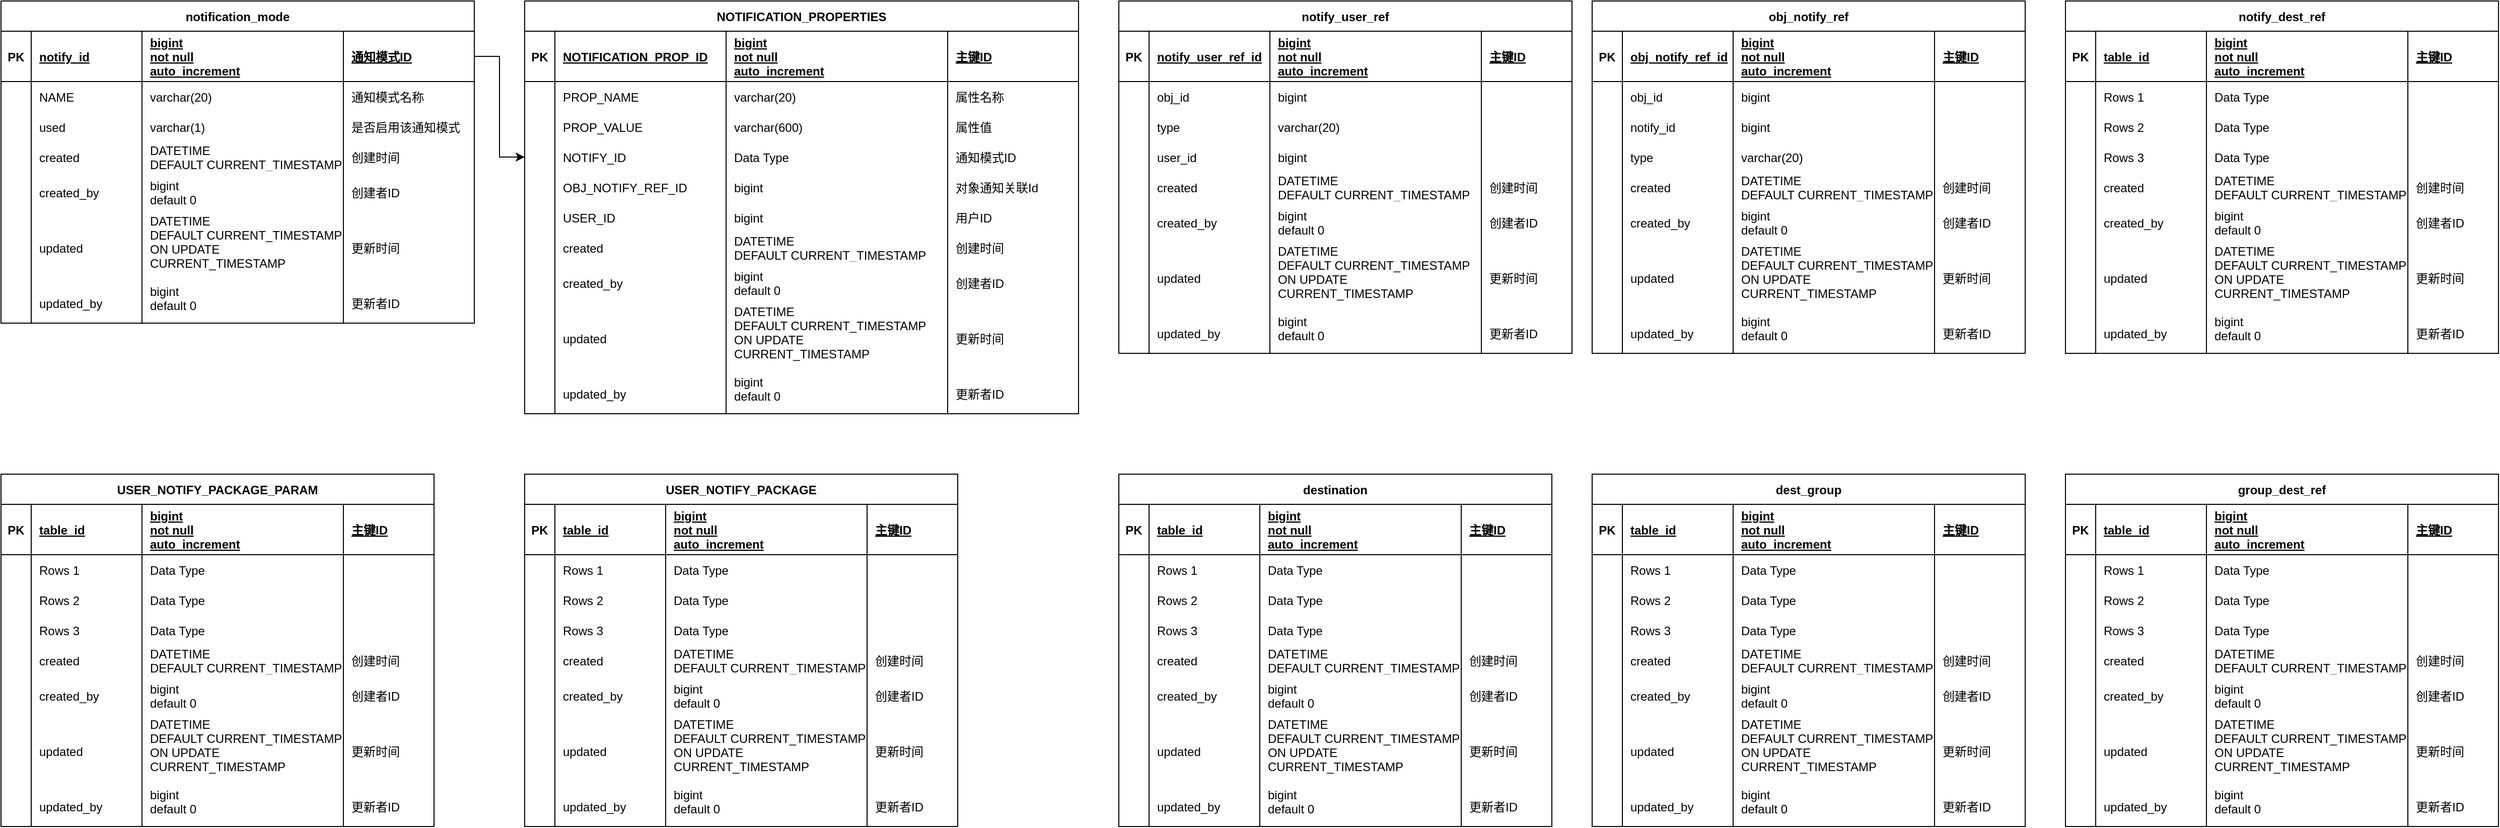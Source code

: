 <mxfile version="20.6.0" type="github">
  <diagram id="bIS1iyJhP2uXK2yJVhHy" name="第 1 页">
    <mxGraphModel dx="1182" dy="764" grid="1" gridSize="10" guides="1" tooltips="1" connect="1" arrows="1" fold="1" page="1" pageScale="1" pageWidth="3000" pageHeight="3000" math="0" shadow="0">
      <root>
        <mxCell id="0" />
        <mxCell id="1" parent="0" />
        <object label="notification_mode" tooltip="普通表" id="3OG4NW8DKBGacQzqwBZW-1">
          <mxCell style="shape=table;startSize=30;container=1;collapsible=1;childLayout=tableLayout;fixedRows=1;rowLines=0;fontStyle=1;align=center;resizeLast=1;" vertex="1" parent="1">
            <mxGeometry x="40" y="40" width="470" height="320" as="geometry">
              <mxRectangle x="40" y="40" width="120" height="30" as="alternateBounds" />
            </mxGeometry>
          </mxCell>
        </object>
        <mxCell id="3OG4NW8DKBGacQzqwBZW-2" value="" style="shape=tableRow;horizontal=0;startSize=0;swimlaneHead=0;swimlaneBody=0;fillColor=none;collapsible=0;dropTarget=0;points=[[0,0.5],[1,0.5]];portConstraint=eastwest;top=0;left=0;right=0;bottom=1;" vertex="1" parent="3OG4NW8DKBGacQzqwBZW-1">
          <mxGeometry y="30" width="470" height="50" as="geometry" />
        </mxCell>
        <mxCell id="3OG4NW8DKBGacQzqwBZW-3" value="PK" style="shape=partialRectangle;connectable=0;fillColor=none;top=0;left=0;bottom=0;right=0;fontStyle=1;overflow=hidden;" vertex="1" parent="3OG4NW8DKBGacQzqwBZW-2">
          <mxGeometry width="30" height="50" as="geometry">
            <mxRectangle width="30" height="50" as="alternateBounds" />
          </mxGeometry>
        </mxCell>
        <mxCell id="3OG4NW8DKBGacQzqwBZW-4" value="notify_id" style="shape=partialRectangle;connectable=0;fillColor=none;top=0;left=0;bottom=0;right=0;align=left;spacingLeft=6;fontStyle=5;overflow=hidden;" vertex="1" parent="3OG4NW8DKBGacQzqwBZW-2">
          <mxGeometry x="30" width="110" height="50" as="geometry">
            <mxRectangle width="110" height="50" as="alternateBounds" />
          </mxGeometry>
        </mxCell>
        <mxCell id="3OG4NW8DKBGacQzqwBZW-5" value="bigint&#xa;not null&#xa;auto_increment" style="shape=partialRectangle;connectable=0;fillColor=none;top=0;left=0;bottom=0;right=0;align=left;spacingLeft=6;fontStyle=5;overflow=hidden;" vertex="1" parent="3OG4NW8DKBGacQzqwBZW-2">
          <mxGeometry x="140" width="200" height="50" as="geometry">
            <mxRectangle width="200" height="50" as="alternateBounds" />
          </mxGeometry>
        </mxCell>
        <mxCell id="3OG4NW8DKBGacQzqwBZW-6" value="通知模式ID" style="shape=partialRectangle;connectable=0;fillColor=none;top=0;left=0;bottom=0;right=0;align=left;spacingLeft=6;fontStyle=5;overflow=hidden;" vertex="1" parent="3OG4NW8DKBGacQzqwBZW-2">
          <mxGeometry x="340" width="130" height="50" as="geometry">
            <mxRectangle width="130" height="50" as="alternateBounds" />
          </mxGeometry>
        </mxCell>
        <mxCell id="3OG4NW8DKBGacQzqwBZW-7" value="" style="shape=tableRow;horizontal=0;startSize=0;swimlaneHead=0;swimlaneBody=0;fillColor=none;collapsible=0;dropTarget=0;points=[[0,0.5],[1,0.5]];portConstraint=eastwest;top=0;left=0;right=0;bottom=0;" vertex="1" parent="3OG4NW8DKBGacQzqwBZW-1">
          <mxGeometry y="80" width="470" height="30" as="geometry" />
        </mxCell>
        <mxCell id="3OG4NW8DKBGacQzqwBZW-8" value="" style="shape=partialRectangle;connectable=0;fillColor=none;top=0;left=0;bottom=0;right=0;editable=1;overflow=hidden;" vertex="1" parent="3OG4NW8DKBGacQzqwBZW-7">
          <mxGeometry width="30" height="30" as="geometry">
            <mxRectangle width="30" height="30" as="alternateBounds" />
          </mxGeometry>
        </mxCell>
        <mxCell id="3OG4NW8DKBGacQzqwBZW-9" value="NAME" style="shape=partialRectangle;connectable=0;fillColor=none;top=0;left=0;bottom=0;right=0;align=left;spacingLeft=6;overflow=hidden;" vertex="1" parent="3OG4NW8DKBGacQzqwBZW-7">
          <mxGeometry x="30" width="110" height="30" as="geometry">
            <mxRectangle width="110" height="30" as="alternateBounds" />
          </mxGeometry>
        </mxCell>
        <mxCell id="3OG4NW8DKBGacQzqwBZW-10" value="varchar(20)" style="shape=partialRectangle;connectable=0;fillColor=none;top=0;left=0;bottom=0;right=0;align=left;spacingLeft=6;overflow=hidden;" vertex="1" parent="3OG4NW8DKBGacQzqwBZW-7">
          <mxGeometry x="140" width="200" height="30" as="geometry">
            <mxRectangle width="200" height="30" as="alternateBounds" />
          </mxGeometry>
        </mxCell>
        <mxCell id="3OG4NW8DKBGacQzqwBZW-11" value="通知模式名称" style="shape=partialRectangle;connectable=0;fillColor=none;top=0;left=0;bottom=0;right=0;align=left;spacingLeft=6;overflow=hidden;" vertex="1" parent="3OG4NW8DKBGacQzqwBZW-7">
          <mxGeometry x="340" width="130" height="30" as="geometry">
            <mxRectangle width="130" height="30" as="alternateBounds" />
          </mxGeometry>
        </mxCell>
        <mxCell id="3OG4NW8DKBGacQzqwBZW-12" value="" style="shape=tableRow;horizontal=0;startSize=0;swimlaneHead=0;swimlaneBody=0;fillColor=none;collapsible=0;dropTarget=0;points=[[0,0.5],[1,0.5]];portConstraint=eastwest;top=0;left=0;right=0;bottom=0;" vertex="1" parent="3OG4NW8DKBGacQzqwBZW-1">
          <mxGeometry y="110" width="470" height="30" as="geometry" />
        </mxCell>
        <mxCell id="3OG4NW8DKBGacQzqwBZW-13" value="" style="shape=partialRectangle;connectable=0;fillColor=none;top=0;left=0;bottom=0;right=0;editable=1;overflow=hidden;" vertex="1" parent="3OG4NW8DKBGacQzqwBZW-12">
          <mxGeometry width="30" height="30" as="geometry">
            <mxRectangle width="30" height="30" as="alternateBounds" />
          </mxGeometry>
        </mxCell>
        <mxCell id="3OG4NW8DKBGacQzqwBZW-14" value="used" style="shape=partialRectangle;connectable=0;fillColor=none;top=0;left=0;bottom=0;right=0;align=left;spacingLeft=6;overflow=hidden;" vertex="1" parent="3OG4NW8DKBGacQzqwBZW-12">
          <mxGeometry x="30" width="110" height="30" as="geometry">
            <mxRectangle width="110" height="30" as="alternateBounds" />
          </mxGeometry>
        </mxCell>
        <mxCell id="3OG4NW8DKBGacQzqwBZW-15" value="varchar(1)" style="shape=partialRectangle;connectable=0;fillColor=none;top=0;left=0;bottom=0;right=0;align=left;spacingLeft=6;overflow=hidden;" vertex="1" parent="3OG4NW8DKBGacQzqwBZW-12">
          <mxGeometry x="140" width="200" height="30" as="geometry">
            <mxRectangle width="200" height="30" as="alternateBounds" />
          </mxGeometry>
        </mxCell>
        <mxCell id="3OG4NW8DKBGacQzqwBZW-16" value="是否启用该通知模式" style="shape=partialRectangle;connectable=0;fillColor=none;top=0;left=0;bottom=0;right=0;align=left;spacingLeft=6;overflow=hidden;" vertex="1" parent="3OG4NW8DKBGacQzqwBZW-12">
          <mxGeometry x="340" width="130" height="30" as="geometry">
            <mxRectangle width="130" height="30" as="alternateBounds" />
          </mxGeometry>
        </mxCell>
        <mxCell id="3OG4NW8DKBGacQzqwBZW-22" style="shape=tableRow;horizontal=0;startSize=0;swimlaneHead=0;swimlaneBody=0;fillColor=none;collapsible=0;dropTarget=0;points=[[0,0.5],[1,0.5]];portConstraint=eastwest;top=0;left=0;right=0;bottom=0;" vertex="1" parent="3OG4NW8DKBGacQzqwBZW-1">
          <mxGeometry y="140" width="470" height="30" as="geometry" />
        </mxCell>
        <mxCell id="3OG4NW8DKBGacQzqwBZW-23" style="shape=partialRectangle;connectable=0;fillColor=none;top=0;left=0;bottom=0;right=0;editable=1;overflow=hidden;" vertex="1" parent="3OG4NW8DKBGacQzqwBZW-22">
          <mxGeometry width="30" height="30" as="geometry">
            <mxRectangle width="30" height="30" as="alternateBounds" />
          </mxGeometry>
        </mxCell>
        <mxCell id="3OG4NW8DKBGacQzqwBZW-24" value="created" style="shape=partialRectangle;connectable=0;fillColor=none;top=0;left=0;bottom=0;right=0;align=left;spacingLeft=6;overflow=hidden;" vertex="1" parent="3OG4NW8DKBGacQzqwBZW-22">
          <mxGeometry x="30" width="110" height="30" as="geometry">
            <mxRectangle width="110" height="30" as="alternateBounds" />
          </mxGeometry>
        </mxCell>
        <mxCell id="3OG4NW8DKBGacQzqwBZW-25" value="DATETIME&#xa;DEFAULT CURRENT_TIMESTAMP" style="shape=partialRectangle;connectable=0;fillColor=none;top=0;left=0;bottom=0;right=0;align=left;spacingLeft=6;overflow=hidden;" vertex="1" parent="3OG4NW8DKBGacQzqwBZW-22">
          <mxGeometry x="140" width="200" height="30" as="geometry">
            <mxRectangle width="200" height="30" as="alternateBounds" />
          </mxGeometry>
        </mxCell>
        <mxCell id="3OG4NW8DKBGacQzqwBZW-26" value="创建时间" style="shape=partialRectangle;connectable=0;fillColor=none;top=0;left=0;bottom=0;right=0;align=left;spacingLeft=6;overflow=hidden;" vertex="1" parent="3OG4NW8DKBGacQzqwBZW-22">
          <mxGeometry x="340" width="130" height="30" as="geometry">
            <mxRectangle width="130" height="30" as="alternateBounds" />
          </mxGeometry>
        </mxCell>
        <mxCell id="3OG4NW8DKBGacQzqwBZW-27" style="shape=tableRow;horizontal=0;startSize=0;swimlaneHead=0;swimlaneBody=0;fillColor=none;collapsible=0;dropTarget=0;points=[[0,0.5],[1,0.5]];portConstraint=eastwest;top=0;left=0;right=0;bottom=0;" vertex="1" parent="3OG4NW8DKBGacQzqwBZW-1">
          <mxGeometry y="170" width="470" height="40" as="geometry" />
        </mxCell>
        <mxCell id="3OG4NW8DKBGacQzqwBZW-28" style="shape=partialRectangle;connectable=0;fillColor=none;top=0;left=0;bottom=0;right=0;editable=1;overflow=hidden;" vertex="1" parent="3OG4NW8DKBGacQzqwBZW-27">
          <mxGeometry width="30" height="40" as="geometry">
            <mxRectangle width="30" height="40" as="alternateBounds" />
          </mxGeometry>
        </mxCell>
        <mxCell id="3OG4NW8DKBGacQzqwBZW-29" value="created_by" style="shape=partialRectangle;connectable=0;fillColor=none;top=0;left=0;bottom=0;right=0;align=left;spacingLeft=6;overflow=hidden;" vertex="1" parent="3OG4NW8DKBGacQzqwBZW-27">
          <mxGeometry x="30" width="110" height="40" as="geometry">
            <mxRectangle width="110" height="40" as="alternateBounds" />
          </mxGeometry>
        </mxCell>
        <mxCell id="3OG4NW8DKBGacQzqwBZW-30" value="bigint&#xa;default 0" style="shape=partialRectangle;connectable=0;fillColor=none;top=0;left=0;bottom=0;right=0;align=left;spacingLeft=6;overflow=hidden;" vertex="1" parent="3OG4NW8DKBGacQzqwBZW-27">
          <mxGeometry x="140" width="200" height="40" as="geometry">
            <mxRectangle width="200" height="40" as="alternateBounds" />
          </mxGeometry>
        </mxCell>
        <mxCell id="3OG4NW8DKBGacQzqwBZW-31" value="创建者ID" style="shape=partialRectangle;connectable=0;fillColor=none;top=0;left=0;bottom=0;right=0;align=left;spacingLeft=6;overflow=hidden;" vertex="1" parent="3OG4NW8DKBGacQzqwBZW-27">
          <mxGeometry x="340" width="130" height="40" as="geometry">
            <mxRectangle width="130" height="40" as="alternateBounds" />
          </mxGeometry>
        </mxCell>
        <mxCell id="3OG4NW8DKBGacQzqwBZW-32" style="shape=tableRow;horizontal=0;startSize=0;swimlaneHead=0;swimlaneBody=0;fillColor=none;collapsible=0;dropTarget=0;points=[[0,0.5],[1,0.5]];portConstraint=eastwest;top=0;left=0;right=0;bottom=0;" vertex="1" parent="3OG4NW8DKBGacQzqwBZW-1">
          <mxGeometry y="210" width="470" height="70" as="geometry" />
        </mxCell>
        <mxCell id="3OG4NW8DKBGacQzqwBZW-33" style="shape=partialRectangle;connectable=0;fillColor=none;top=0;left=0;bottom=0;right=0;editable=1;overflow=hidden;" vertex="1" parent="3OG4NW8DKBGacQzqwBZW-32">
          <mxGeometry width="30" height="70" as="geometry">
            <mxRectangle width="30" height="70" as="alternateBounds" />
          </mxGeometry>
        </mxCell>
        <mxCell id="3OG4NW8DKBGacQzqwBZW-34" value="updated" style="shape=partialRectangle;connectable=0;fillColor=none;top=0;left=0;bottom=0;right=0;align=left;spacingLeft=6;overflow=hidden;" vertex="1" parent="3OG4NW8DKBGacQzqwBZW-32">
          <mxGeometry x="30" width="110" height="70" as="geometry">
            <mxRectangle width="110" height="70" as="alternateBounds" />
          </mxGeometry>
        </mxCell>
        <mxCell id="3OG4NW8DKBGacQzqwBZW-35" value="DATETIME&#xa;DEFAULT CURRENT_TIMESTAMP &#xa;ON UPDATE &#xa;CURRENT_TIMESTAMP&#xa;" style="shape=partialRectangle;connectable=0;fillColor=none;top=0;left=0;bottom=0;right=0;align=left;spacingLeft=6;overflow=hidden;" vertex="1" parent="3OG4NW8DKBGacQzqwBZW-32">
          <mxGeometry x="140" width="200" height="70" as="geometry">
            <mxRectangle width="200" height="70" as="alternateBounds" />
          </mxGeometry>
        </mxCell>
        <mxCell id="3OG4NW8DKBGacQzqwBZW-36" value="更新时间" style="shape=partialRectangle;connectable=0;fillColor=none;top=0;left=0;bottom=0;right=0;align=left;spacingLeft=6;overflow=hidden;" vertex="1" parent="3OG4NW8DKBGacQzqwBZW-32">
          <mxGeometry x="340" width="130" height="70" as="geometry">
            <mxRectangle width="130" height="70" as="alternateBounds" />
          </mxGeometry>
        </mxCell>
        <mxCell id="3OG4NW8DKBGacQzqwBZW-37" style="shape=tableRow;horizontal=0;startSize=0;swimlaneHead=0;swimlaneBody=0;fillColor=none;collapsible=0;dropTarget=0;points=[[0,0.5],[1,0.5]];portConstraint=eastwest;top=0;left=0;right=0;bottom=0;" vertex="1" parent="3OG4NW8DKBGacQzqwBZW-1">
          <mxGeometry y="280" width="470" height="40" as="geometry" />
        </mxCell>
        <mxCell id="3OG4NW8DKBGacQzqwBZW-38" style="shape=partialRectangle;connectable=0;fillColor=none;top=0;left=0;bottom=0;right=0;editable=1;overflow=hidden;" vertex="1" parent="3OG4NW8DKBGacQzqwBZW-37">
          <mxGeometry width="30" height="40" as="geometry">
            <mxRectangle width="30" height="40" as="alternateBounds" />
          </mxGeometry>
        </mxCell>
        <mxCell id="3OG4NW8DKBGacQzqwBZW-39" value="updated_by" style="shape=partialRectangle;connectable=0;fillColor=none;top=0;left=0;bottom=0;right=0;align=left;spacingLeft=6;overflow=hidden;" vertex="1" parent="3OG4NW8DKBGacQzqwBZW-37">
          <mxGeometry x="30" width="110" height="40" as="geometry">
            <mxRectangle width="110" height="40" as="alternateBounds" />
          </mxGeometry>
        </mxCell>
        <mxCell id="3OG4NW8DKBGacQzqwBZW-40" value="bigint&#xa;default 0&#xa;" style="shape=partialRectangle;connectable=0;fillColor=none;top=0;left=0;bottom=0;right=0;align=left;spacingLeft=6;overflow=hidden;" vertex="1" parent="3OG4NW8DKBGacQzqwBZW-37">
          <mxGeometry x="140" width="200" height="40" as="geometry">
            <mxRectangle width="200" height="40" as="alternateBounds" />
          </mxGeometry>
        </mxCell>
        <mxCell id="3OG4NW8DKBGacQzqwBZW-41" value="更新者ID" style="shape=partialRectangle;connectable=0;fillColor=none;top=0;left=0;bottom=0;right=0;align=left;spacingLeft=6;overflow=hidden;" vertex="1" parent="3OG4NW8DKBGacQzqwBZW-37">
          <mxGeometry x="340" width="130" height="40" as="geometry">
            <mxRectangle width="130" height="40" as="alternateBounds" />
          </mxGeometry>
        </mxCell>
        <object label="NOTIFICATION_PROPERTIES" tags="实时上报数据表" tooltip="普通表" id="3OG4NW8DKBGacQzqwBZW-42">
          <mxCell style="shape=table;startSize=30;container=1;collapsible=1;childLayout=tableLayout;fixedRows=1;rowLines=0;fontStyle=1;align=center;resizeLast=1;" vertex="1" parent="1">
            <mxGeometry x="560" y="40" width="550" height="410" as="geometry">
              <mxRectangle x="40" y="40" width="120" height="30" as="alternateBounds" />
            </mxGeometry>
          </mxCell>
        </object>
        <mxCell id="3OG4NW8DKBGacQzqwBZW-43" value="" style="shape=tableRow;horizontal=0;startSize=0;swimlaneHead=0;swimlaneBody=0;fillColor=none;collapsible=0;dropTarget=0;points=[[0,0.5],[1,0.5]];portConstraint=eastwest;top=0;left=0;right=0;bottom=1;" vertex="1" parent="3OG4NW8DKBGacQzqwBZW-42">
          <mxGeometry y="30" width="550" height="50" as="geometry" />
        </mxCell>
        <mxCell id="3OG4NW8DKBGacQzqwBZW-44" value="PK" style="shape=partialRectangle;connectable=0;fillColor=none;top=0;left=0;bottom=0;right=0;fontStyle=1;overflow=hidden;" vertex="1" parent="3OG4NW8DKBGacQzqwBZW-43">
          <mxGeometry width="30" height="50" as="geometry">
            <mxRectangle width="30" height="50" as="alternateBounds" />
          </mxGeometry>
        </mxCell>
        <mxCell id="3OG4NW8DKBGacQzqwBZW-45" value="NOTIFICATION_PROP_ID" style="shape=partialRectangle;connectable=0;fillColor=none;top=0;left=0;bottom=0;right=0;align=left;spacingLeft=6;fontStyle=5;overflow=hidden;" vertex="1" parent="3OG4NW8DKBGacQzqwBZW-43">
          <mxGeometry x="30" width="170" height="50" as="geometry">
            <mxRectangle width="170" height="50" as="alternateBounds" />
          </mxGeometry>
        </mxCell>
        <mxCell id="3OG4NW8DKBGacQzqwBZW-46" value="bigint&#xa;not null&#xa;auto_increment" style="shape=partialRectangle;connectable=0;fillColor=none;top=0;left=0;bottom=0;right=0;align=left;spacingLeft=6;fontStyle=5;overflow=hidden;" vertex="1" parent="3OG4NW8DKBGacQzqwBZW-43">
          <mxGeometry x="200" width="220" height="50" as="geometry">
            <mxRectangle width="220" height="50" as="alternateBounds" />
          </mxGeometry>
        </mxCell>
        <mxCell id="3OG4NW8DKBGacQzqwBZW-47" value="主键ID" style="shape=partialRectangle;connectable=0;fillColor=none;top=0;left=0;bottom=0;right=0;align=left;spacingLeft=6;fontStyle=5;overflow=hidden;" vertex="1" parent="3OG4NW8DKBGacQzqwBZW-43">
          <mxGeometry x="420" width="130" height="50" as="geometry">
            <mxRectangle width="130" height="50" as="alternateBounds" />
          </mxGeometry>
        </mxCell>
        <mxCell id="3OG4NW8DKBGacQzqwBZW-48" value="" style="shape=tableRow;horizontal=0;startSize=0;swimlaneHead=0;swimlaneBody=0;fillColor=none;collapsible=0;dropTarget=0;points=[[0,0.5],[1,0.5]];portConstraint=eastwest;top=0;left=0;right=0;bottom=0;" vertex="1" parent="3OG4NW8DKBGacQzqwBZW-42">
          <mxGeometry y="80" width="550" height="30" as="geometry" />
        </mxCell>
        <mxCell id="3OG4NW8DKBGacQzqwBZW-49" value="" style="shape=partialRectangle;connectable=0;fillColor=none;top=0;left=0;bottom=0;right=0;editable=1;overflow=hidden;" vertex="1" parent="3OG4NW8DKBGacQzqwBZW-48">
          <mxGeometry width="30" height="30" as="geometry">
            <mxRectangle width="30" height="30" as="alternateBounds" />
          </mxGeometry>
        </mxCell>
        <mxCell id="3OG4NW8DKBGacQzqwBZW-50" value="PROP_NAME" style="shape=partialRectangle;connectable=0;fillColor=none;top=0;left=0;bottom=0;right=0;align=left;spacingLeft=6;overflow=hidden;" vertex="1" parent="3OG4NW8DKBGacQzqwBZW-48">
          <mxGeometry x="30" width="170" height="30" as="geometry">
            <mxRectangle width="170" height="30" as="alternateBounds" />
          </mxGeometry>
        </mxCell>
        <mxCell id="3OG4NW8DKBGacQzqwBZW-51" value="varchar(20)" style="shape=partialRectangle;connectable=0;fillColor=none;top=0;left=0;bottom=0;right=0;align=left;spacingLeft=6;overflow=hidden;" vertex="1" parent="3OG4NW8DKBGacQzqwBZW-48">
          <mxGeometry x="200" width="220" height="30" as="geometry">
            <mxRectangle width="220" height="30" as="alternateBounds" />
          </mxGeometry>
        </mxCell>
        <mxCell id="3OG4NW8DKBGacQzqwBZW-52" value="属性名称" style="shape=partialRectangle;connectable=0;fillColor=none;top=0;left=0;bottom=0;right=0;align=left;spacingLeft=6;overflow=hidden;" vertex="1" parent="3OG4NW8DKBGacQzqwBZW-48">
          <mxGeometry x="420" width="130" height="30" as="geometry">
            <mxRectangle width="130" height="30" as="alternateBounds" />
          </mxGeometry>
        </mxCell>
        <mxCell id="3OG4NW8DKBGacQzqwBZW-53" value="" style="shape=tableRow;horizontal=0;startSize=0;swimlaneHead=0;swimlaneBody=0;fillColor=none;collapsible=0;dropTarget=0;points=[[0,0.5],[1,0.5]];portConstraint=eastwest;top=0;left=0;right=0;bottom=0;" vertex="1" parent="3OG4NW8DKBGacQzqwBZW-42">
          <mxGeometry y="110" width="550" height="30" as="geometry" />
        </mxCell>
        <mxCell id="3OG4NW8DKBGacQzqwBZW-54" value="" style="shape=partialRectangle;connectable=0;fillColor=none;top=0;left=0;bottom=0;right=0;editable=1;overflow=hidden;" vertex="1" parent="3OG4NW8DKBGacQzqwBZW-53">
          <mxGeometry width="30" height="30" as="geometry">
            <mxRectangle width="30" height="30" as="alternateBounds" />
          </mxGeometry>
        </mxCell>
        <mxCell id="3OG4NW8DKBGacQzqwBZW-55" value="PROP_VALUE" style="shape=partialRectangle;connectable=0;fillColor=none;top=0;left=0;bottom=0;right=0;align=left;spacingLeft=6;overflow=hidden;" vertex="1" parent="3OG4NW8DKBGacQzqwBZW-53">
          <mxGeometry x="30" width="170" height="30" as="geometry">
            <mxRectangle width="170" height="30" as="alternateBounds" />
          </mxGeometry>
        </mxCell>
        <mxCell id="3OG4NW8DKBGacQzqwBZW-56" value="varchar(600)" style="shape=partialRectangle;connectable=0;fillColor=none;top=0;left=0;bottom=0;right=0;align=left;spacingLeft=6;overflow=hidden;" vertex="1" parent="3OG4NW8DKBGacQzqwBZW-53">
          <mxGeometry x="200" width="220" height="30" as="geometry">
            <mxRectangle width="220" height="30" as="alternateBounds" />
          </mxGeometry>
        </mxCell>
        <mxCell id="3OG4NW8DKBGacQzqwBZW-57" value="属性值" style="shape=partialRectangle;connectable=0;fillColor=none;top=0;left=0;bottom=0;right=0;align=left;spacingLeft=6;overflow=hidden;" vertex="1" parent="3OG4NW8DKBGacQzqwBZW-53">
          <mxGeometry x="420" width="130" height="30" as="geometry">
            <mxRectangle width="130" height="30" as="alternateBounds" />
          </mxGeometry>
        </mxCell>
        <mxCell id="3OG4NW8DKBGacQzqwBZW-58" value="" style="shape=tableRow;horizontal=0;startSize=0;swimlaneHead=0;swimlaneBody=0;fillColor=none;collapsible=0;dropTarget=0;points=[[0,0.5],[1,0.5]];portConstraint=eastwest;top=0;left=0;right=0;bottom=0;" vertex="1" parent="3OG4NW8DKBGacQzqwBZW-42">
          <mxGeometry y="140" width="550" height="30" as="geometry" />
        </mxCell>
        <mxCell id="3OG4NW8DKBGacQzqwBZW-59" value="" style="shape=partialRectangle;connectable=0;fillColor=none;top=0;left=0;bottom=0;right=0;editable=1;overflow=hidden;" vertex="1" parent="3OG4NW8DKBGacQzqwBZW-58">
          <mxGeometry width="30" height="30" as="geometry">
            <mxRectangle width="30" height="30" as="alternateBounds" />
          </mxGeometry>
        </mxCell>
        <mxCell id="3OG4NW8DKBGacQzqwBZW-60" value="NOTIFY_ID" style="shape=partialRectangle;connectable=0;fillColor=none;top=0;left=0;bottom=0;right=0;align=left;spacingLeft=6;overflow=hidden;" vertex="1" parent="3OG4NW8DKBGacQzqwBZW-58">
          <mxGeometry x="30" width="170" height="30" as="geometry">
            <mxRectangle width="170" height="30" as="alternateBounds" />
          </mxGeometry>
        </mxCell>
        <mxCell id="3OG4NW8DKBGacQzqwBZW-61" value="Data Type" style="shape=partialRectangle;connectable=0;fillColor=none;top=0;left=0;bottom=0;right=0;align=left;spacingLeft=6;overflow=hidden;" vertex="1" parent="3OG4NW8DKBGacQzqwBZW-58">
          <mxGeometry x="200" width="220" height="30" as="geometry">
            <mxRectangle width="220" height="30" as="alternateBounds" />
          </mxGeometry>
        </mxCell>
        <mxCell id="3OG4NW8DKBGacQzqwBZW-62" value="通知模式ID" style="shape=partialRectangle;connectable=0;fillColor=none;top=0;left=0;bottom=0;right=0;align=left;spacingLeft=6;overflow=hidden;" vertex="1" parent="3OG4NW8DKBGacQzqwBZW-58">
          <mxGeometry x="420" width="130" height="30" as="geometry">
            <mxRectangle width="130" height="30" as="alternateBounds" />
          </mxGeometry>
        </mxCell>
        <mxCell id="3OG4NW8DKBGacQzqwBZW-83" style="shape=tableRow;horizontal=0;startSize=0;swimlaneHead=0;swimlaneBody=0;fillColor=none;collapsible=0;dropTarget=0;points=[[0,0.5],[1,0.5]];portConstraint=eastwest;top=0;left=0;right=0;bottom=0;" vertex="1" parent="3OG4NW8DKBGacQzqwBZW-42">
          <mxGeometry y="170" width="550" height="30" as="geometry" />
        </mxCell>
        <mxCell id="3OG4NW8DKBGacQzqwBZW-84" style="shape=partialRectangle;connectable=0;fillColor=none;top=0;left=0;bottom=0;right=0;editable=1;overflow=hidden;" vertex="1" parent="3OG4NW8DKBGacQzqwBZW-83">
          <mxGeometry width="30" height="30" as="geometry">
            <mxRectangle width="30" height="30" as="alternateBounds" />
          </mxGeometry>
        </mxCell>
        <mxCell id="3OG4NW8DKBGacQzqwBZW-85" value="OBJ_NOTIFY_REF_ID" style="shape=partialRectangle;connectable=0;fillColor=none;top=0;left=0;bottom=0;right=0;align=left;spacingLeft=6;overflow=hidden;" vertex="1" parent="3OG4NW8DKBGacQzqwBZW-83">
          <mxGeometry x="30" width="170" height="30" as="geometry">
            <mxRectangle width="170" height="30" as="alternateBounds" />
          </mxGeometry>
        </mxCell>
        <mxCell id="3OG4NW8DKBGacQzqwBZW-86" value="bigint" style="shape=partialRectangle;connectable=0;fillColor=none;top=0;left=0;bottom=0;right=0;align=left;spacingLeft=6;overflow=hidden;" vertex="1" parent="3OG4NW8DKBGacQzqwBZW-83">
          <mxGeometry x="200" width="220" height="30" as="geometry">
            <mxRectangle width="220" height="30" as="alternateBounds" />
          </mxGeometry>
        </mxCell>
        <mxCell id="3OG4NW8DKBGacQzqwBZW-87" value="对象通知关联Id" style="shape=partialRectangle;connectable=0;fillColor=none;top=0;left=0;bottom=0;right=0;align=left;spacingLeft=6;overflow=hidden;" vertex="1" parent="3OG4NW8DKBGacQzqwBZW-83">
          <mxGeometry x="420" width="130" height="30" as="geometry">
            <mxRectangle width="130" height="30" as="alternateBounds" />
          </mxGeometry>
        </mxCell>
        <mxCell id="3OG4NW8DKBGacQzqwBZW-93" style="shape=tableRow;horizontal=0;startSize=0;swimlaneHead=0;swimlaneBody=0;fillColor=none;collapsible=0;dropTarget=0;points=[[0,0.5],[1,0.5]];portConstraint=eastwest;top=0;left=0;right=0;bottom=0;" vertex="1" parent="3OG4NW8DKBGacQzqwBZW-42">
          <mxGeometry y="200" width="550" height="30" as="geometry" />
        </mxCell>
        <mxCell id="3OG4NW8DKBGacQzqwBZW-94" style="shape=partialRectangle;connectable=0;fillColor=none;top=0;left=0;bottom=0;right=0;editable=1;overflow=hidden;" vertex="1" parent="3OG4NW8DKBGacQzqwBZW-93">
          <mxGeometry width="30" height="30" as="geometry">
            <mxRectangle width="30" height="30" as="alternateBounds" />
          </mxGeometry>
        </mxCell>
        <mxCell id="3OG4NW8DKBGacQzqwBZW-95" value="USER_ID" style="shape=partialRectangle;connectable=0;fillColor=none;top=0;left=0;bottom=0;right=0;align=left;spacingLeft=6;overflow=hidden;" vertex="1" parent="3OG4NW8DKBGacQzqwBZW-93">
          <mxGeometry x="30" width="170" height="30" as="geometry">
            <mxRectangle width="170" height="30" as="alternateBounds" />
          </mxGeometry>
        </mxCell>
        <mxCell id="3OG4NW8DKBGacQzqwBZW-96" value="bigint" style="shape=partialRectangle;connectable=0;fillColor=none;top=0;left=0;bottom=0;right=0;align=left;spacingLeft=6;overflow=hidden;" vertex="1" parent="3OG4NW8DKBGacQzqwBZW-93">
          <mxGeometry x="200" width="220" height="30" as="geometry">
            <mxRectangle width="220" height="30" as="alternateBounds" />
          </mxGeometry>
        </mxCell>
        <mxCell id="3OG4NW8DKBGacQzqwBZW-97" value="用户ID" style="shape=partialRectangle;connectable=0;fillColor=none;top=0;left=0;bottom=0;right=0;align=left;spacingLeft=6;overflow=hidden;" vertex="1" parent="3OG4NW8DKBGacQzqwBZW-93">
          <mxGeometry x="420" width="130" height="30" as="geometry">
            <mxRectangle width="130" height="30" as="alternateBounds" />
          </mxGeometry>
        </mxCell>
        <mxCell id="3OG4NW8DKBGacQzqwBZW-63" style="shape=tableRow;horizontal=0;startSize=0;swimlaneHead=0;swimlaneBody=0;fillColor=none;collapsible=0;dropTarget=0;points=[[0,0.5],[1,0.5]];portConstraint=eastwest;top=0;left=0;right=0;bottom=0;" vertex="1" parent="3OG4NW8DKBGacQzqwBZW-42">
          <mxGeometry y="230" width="550" height="30" as="geometry" />
        </mxCell>
        <mxCell id="3OG4NW8DKBGacQzqwBZW-64" style="shape=partialRectangle;connectable=0;fillColor=none;top=0;left=0;bottom=0;right=0;editable=1;overflow=hidden;" vertex="1" parent="3OG4NW8DKBGacQzqwBZW-63">
          <mxGeometry width="30" height="30" as="geometry">
            <mxRectangle width="30" height="30" as="alternateBounds" />
          </mxGeometry>
        </mxCell>
        <mxCell id="3OG4NW8DKBGacQzqwBZW-65" value="created" style="shape=partialRectangle;connectable=0;fillColor=none;top=0;left=0;bottom=0;right=0;align=left;spacingLeft=6;overflow=hidden;" vertex="1" parent="3OG4NW8DKBGacQzqwBZW-63">
          <mxGeometry x="30" width="170" height="30" as="geometry">
            <mxRectangle width="170" height="30" as="alternateBounds" />
          </mxGeometry>
        </mxCell>
        <mxCell id="3OG4NW8DKBGacQzqwBZW-66" value="DATETIME&#xa;DEFAULT CURRENT_TIMESTAMP" style="shape=partialRectangle;connectable=0;fillColor=none;top=0;left=0;bottom=0;right=0;align=left;spacingLeft=6;overflow=hidden;" vertex="1" parent="3OG4NW8DKBGacQzqwBZW-63">
          <mxGeometry x="200" width="220" height="30" as="geometry">
            <mxRectangle width="220" height="30" as="alternateBounds" />
          </mxGeometry>
        </mxCell>
        <mxCell id="3OG4NW8DKBGacQzqwBZW-67" value="创建时间" style="shape=partialRectangle;connectable=0;fillColor=none;top=0;left=0;bottom=0;right=0;align=left;spacingLeft=6;overflow=hidden;" vertex="1" parent="3OG4NW8DKBGacQzqwBZW-63">
          <mxGeometry x="420" width="130" height="30" as="geometry">
            <mxRectangle width="130" height="30" as="alternateBounds" />
          </mxGeometry>
        </mxCell>
        <mxCell id="3OG4NW8DKBGacQzqwBZW-68" style="shape=tableRow;horizontal=0;startSize=0;swimlaneHead=0;swimlaneBody=0;fillColor=none;collapsible=0;dropTarget=0;points=[[0,0.5],[1,0.5]];portConstraint=eastwest;top=0;left=0;right=0;bottom=0;" vertex="1" parent="3OG4NW8DKBGacQzqwBZW-42">
          <mxGeometry y="260" width="550" height="40" as="geometry" />
        </mxCell>
        <mxCell id="3OG4NW8DKBGacQzqwBZW-69" style="shape=partialRectangle;connectable=0;fillColor=none;top=0;left=0;bottom=0;right=0;editable=1;overflow=hidden;" vertex="1" parent="3OG4NW8DKBGacQzqwBZW-68">
          <mxGeometry width="30" height="40" as="geometry">
            <mxRectangle width="30" height="40" as="alternateBounds" />
          </mxGeometry>
        </mxCell>
        <mxCell id="3OG4NW8DKBGacQzqwBZW-70" value="created_by" style="shape=partialRectangle;connectable=0;fillColor=none;top=0;left=0;bottom=0;right=0;align=left;spacingLeft=6;overflow=hidden;" vertex="1" parent="3OG4NW8DKBGacQzqwBZW-68">
          <mxGeometry x="30" width="170" height="40" as="geometry">
            <mxRectangle width="170" height="40" as="alternateBounds" />
          </mxGeometry>
        </mxCell>
        <mxCell id="3OG4NW8DKBGacQzqwBZW-71" value="bigint&#xa;default 0" style="shape=partialRectangle;connectable=0;fillColor=none;top=0;left=0;bottom=0;right=0;align=left;spacingLeft=6;overflow=hidden;" vertex="1" parent="3OG4NW8DKBGacQzqwBZW-68">
          <mxGeometry x="200" width="220" height="40" as="geometry">
            <mxRectangle width="220" height="40" as="alternateBounds" />
          </mxGeometry>
        </mxCell>
        <mxCell id="3OG4NW8DKBGacQzqwBZW-72" value="创建者ID" style="shape=partialRectangle;connectable=0;fillColor=none;top=0;left=0;bottom=0;right=0;align=left;spacingLeft=6;overflow=hidden;" vertex="1" parent="3OG4NW8DKBGacQzqwBZW-68">
          <mxGeometry x="420" width="130" height="40" as="geometry">
            <mxRectangle width="130" height="40" as="alternateBounds" />
          </mxGeometry>
        </mxCell>
        <mxCell id="3OG4NW8DKBGacQzqwBZW-73" style="shape=tableRow;horizontal=0;startSize=0;swimlaneHead=0;swimlaneBody=0;fillColor=none;collapsible=0;dropTarget=0;points=[[0,0.5],[1,0.5]];portConstraint=eastwest;top=0;left=0;right=0;bottom=0;" vertex="1" parent="3OG4NW8DKBGacQzqwBZW-42">
          <mxGeometry y="300" width="550" height="70" as="geometry" />
        </mxCell>
        <mxCell id="3OG4NW8DKBGacQzqwBZW-74" style="shape=partialRectangle;connectable=0;fillColor=none;top=0;left=0;bottom=0;right=0;editable=1;overflow=hidden;" vertex="1" parent="3OG4NW8DKBGacQzqwBZW-73">
          <mxGeometry width="30" height="70" as="geometry">
            <mxRectangle width="30" height="70" as="alternateBounds" />
          </mxGeometry>
        </mxCell>
        <mxCell id="3OG4NW8DKBGacQzqwBZW-75" value="updated" style="shape=partialRectangle;connectable=0;fillColor=none;top=0;left=0;bottom=0;right=0;align=left;spacingLeft=6;overflow=hidden;" vertex="1" parent="3OG4NW8DKBGacQzqwBZW-73">
          <mxGeometry x="30" width="170" height="70" as="geometry">
            <mxRectangle width="170" height="70" as="alternateBounds" />
          </mxGeometry>
        </mxCell>
        <mxCell id="3OG4NW8DKBGacQzqwBZW-76" value="DATETIME&#xa;DEFAULT CURRENT_TIMESTAMP &#xa;ON UPDATE &#xa;CURRENT_TIMESTAMP&#xa;" style="shape=partialRectangle;connectable=0;fillColor=none;top=0;left=0;bottom=0;right=0;align=left;spacingLeft=6;overflow=hidden;" vertex="1" parent="3OG4NW8DKBGacQzqwBZW-73">
          <mxGeometry x="200" width="220" height="70" as="geometry">
            <mxRectangle width="220" height="70" as="alternateBounds" />
          </mxGeometry>
        </mxCell>
        <mxCell id="3OG4NW8DKBGacQzqwBZW-77" value="更新时间" style="shape=partialRectangle;connectable=0;fillColor=none;top=0;left=0;bottom=0;right=0;align=left;spacingLeft=6;overflow=hidden;" vertex="1" parent="3OG4NW8DKBGacQzqwBZW-73">
          <mxGeometry x="420" width="130" height="70" as="geometry">
            <mxRectangle width="130" height="70" as="alternateBounds" />
          </mxGeometry>
        </mxCell>
        <mxCell id="3OG4NW8DKBGacQzqwBZW-78" style="shape=tableRow;horizontal=0;startSize=0;swimlaneHead=0;swimlaneBody=0;fillColor=none;collapsible=0;dropTarget=0;points=[[0,0.5],[1,0.5]];portConstraint=eastwest;top=0;left=0;right=0;bottom=0;" vertex="1" parent="3OG4NW8DKBGacQzqwBZW-42">
          <mxGeometry y="370" width="550" height="40" as="geometry" />
        </mxCell>
        <mxCell id="3OG4NW8DKBGacQzqwBZW-79" style="shape=partialRectangle;connectable=0;fillColor=none;top=0;left=0;bottom=0;right=0;editable=1;overflow=hidden;" vertex="1" parent="3OG4NW8DKBGacQzqwBZW-78">
          <mxGeometry width="30" height="40" as="geometry">
            <mxRectangle width="30" height="40" as="alternateBounds" />
          </mxGeometry>
        </mxCell>
        <mxCell id="3OG4NW8DKBGacQzqwBZW-80" value="updated_by" style="shape=partialRectangle;connectable=0;fillColor=none;top=0;left=0;bottom=0;right=0;align=left;spacingLeft=6;overflow=hidden;" vertex="1" parent="3OG4NW8DKBGacQzqwBZW-78">
          <mxGeometry x="30" width="170" height="40" as="geometry">
            <mxRectangle width="170" height="40" as="alternateBounds" />
          </mxGeometry>
        </mxCell>
        <mxCell id="3OG4NW8DKBGacQzqwBZW-81" value="bigint&#xa;default 0&#xa;" style="shape=partialRectangle;connectable=0;fillColor=none;top=0;left=0;bottom=0;right=0;align=left;spacingLeft=6;overflow=hidden;" vertex="1" parent="3OG4NW8DKBGacQzqwBZW-78">
          <mxGeometry x="200" width="220" height="40" as="geometry">
            <mxRectangle width="220" height="40" as="alternateBounds" />
          </mxGeometry>
        </mxCell>
        <mxCell id="3OG4NW8DKBGacQzqwBZW-82" value="更新者ID" style="shape=partialRectangle;connectable=0;fillColor=none;top=0;left=0;bottom=0;right=0;align=left;spacingLeft=6;overflow=hidden;" vertex="1" parent="3OG4NW8DKBGacQzqwBZW-78">
          <mxGeometry x="420" width="130" height="40" as="geometry">
            <mxRectangle width="130" height="40" as="alternateBounds" />
          </mxGeometry>
        </mxCell>
        <object label="USER_NOTIFY_PACKAGE_PARAM" tags="实时上报数据表" tooltip="普通表" id="3OG4NW8DKBGacQzqwBZW-98">
          <mxCell style="shape=table;startSize=30;container=1;collapsible=1;childLayout=tableLayout;fixedRows=1;rowLines=0;fontStyle=1;align=center;resizeLast=1;" vertex="1" parent="1">
            <mxGeometry x="40" y="510" width="430" height="350" as="geometry">
              <mxRectangle x="40" y="40" width="120" height="30" as="alternateBounds" />
            </mxGeometry>
          </mxCell>
        </object>
        <mxCell id="3OG4NW8DKBGacQzqwBZW-99" value="" style="shape=tableRow;horizontal=0;startSize=0;swimlaneHead=0;swimlaneBody=0;fillColor=none;collapsible=0;dropTarget=0;points=[[0,0.5],[1,0.5]];portConstraint=eastwest;top=0;left=0;right=0;bottom=1;" vertex="1" parent="3OG4NW8DKBGacQzqwBZW-98">
          <mxGeometry y="30" width="430" height="50" as="geometry" />
        </mxCell>
        <mxCell id="3OG4NW8DKBGacQzqwBZW-100" value="PK" style="shape=partialRectangle;connectable=0;fillColor=none;top=0;left=0;bottom=0;right=0;fontStyle=1;overflow=hidden;" vertex="1" parent="3OG4NW8DKBGacQzqwBZW-99">
          <mxGeometry width="30" height="50" as="geometry">
            <mxRectangle width="30" height="50" as="alternateBounds" />
          </mxGeometry>
        </mxCell>
        <mxCell id="3OG4NW8DKBGacQzqwBZW-101" value="table_id" style="shape=partialRectangle;connectable=0;fillColor=none;top=0;left=0;bottom=0;right=0;align=left;spacingLeft=6;fontStyle=5;overflow=hidden;" vertex="1" parent="3OG4NW8DKBGacQzqwBZW-99">
          <mxGeometry x="30" width="110" height="50" as="geometry">
            <mxRectangle width="110" height="50" as="alternateBounds" />
          </mxGeometry>
        </mxCell>
        <mxCell id="3OG4NW8DKBGacQzqwBZW-102" value="bigint&#xa;not null&#xa;auto_increment" style="shape=partialRectangle;connectable=0;fillColor=none;top=0;left=0;bottom=0;right=0;align=left;spacingLeft=6;fontStyle=5;overflow=hidden;" vertex="1" parent="3OG4NW8DKBGacQzqwBZW-99">
          <mxGeometry x="140" width="200" height="50" as="geometry">
            <mxRectangle width="200" height="50" as="alternateBounds" />
          </mxGeometry>
        </mxCell>
        <mxCell id="3OG4NW8DKBGacQzqwBZW-103" value="主键ID" style="shape=partialRectangle;connectable=0;fillColor=none;top=0;left=0;bottom=0;right=0;align=left;spacingLeft=6;fontStyle=5;overflow=hidden;" vertex="1" parent="3OG4NW8DKBGacQzqwBZW-99">
          <mxGeometry x="340" width="90" height="50" as="geometry">
            <mxRectangle width="90" height="50" as="alternateBounds" />
          </mxGeometry>
        </mxCell>
        <mxCell id="3OG4NW8DKBGacQzqwBZW-104" value="" style="shape=tableRow;horizontal=0;startSize=0;swimlaneHead=0;swimlaneBody=0;fillColor=none;collapsible=0;dropTarget=0;points=[[0,0.5],[1,0.5]];portConstraint=eastwest;top=0;left=0;right=0;bottom=0;" vertex="1" parent="3OG4NW8DKBGacQzqwBZW-98">
          <mxGeometry y="80" width="430" height="30" as="geometry" />
        </mxCell>
        <mxCell id="3OG4NW8DKBGacQzqwBZW-105" value="" style="shape=partialRectangle;connectable=0;fillColor=none;top=0;left=0;bottom=0;right=0;editable=1;overflow=hidden;" vertex="1" parent="3OG4NW8DKBGacQzqwBZW-104">
          <mxGeometry width="30" height="30" as="geometry">
            <mxRectangle width="30" height="30" as="alternateBounds" />
          </mxGeometry>
        </mxCell>
        <mxCell id="3OG4NW8DKBGacQzqwBZW-106" value="Rows 1" style="shape=partialRectangle;connectable=0;fillColor=none;top=0;left=0;bottom=0;right=0;align=left;spacingLeft=6;overflow=hidden;" vertex="1" parent="3OG4NW8DKBGacQzqwBZW-104">
          <mxGeometry x="30" width="110" height="30" as="geometry">
            <mxRectangle width="110" height="30" as="alternateBounds" />
          </mxGeometry>
        </mxCell>
        <mxCell id="3OG4NW8DKBGacQzqwBZW-107" value="Data Type" style="shape=partialRectangle;connectable=0;fillColor=none;top=0;left=0;bottom=0;right=0;align=left;spacingLeft=6;overflow=hidden;" vertex="1" parent="3OG4NW8DKBGacQzqwBZW-104">
          <mxGeometry x="140" width="200" height="30" as="geometry">
            <mxRectangle width="200" height="30" as="alternateBounds" />
          </mxGeometry>
        </mxCell>
        <mxCell id="3OG4NW8DKBGacQzqwBZW-108" value="" style="shape=partialRectangle;connectable=0;fillColor=none;top=0;left=0;bottom=0;right=0;align=left;spacingLeft=6;overflow=hidden;" vertex="1" parent="3OG4NW8DKBGacQzqwBZW-104">
          <mxGeometry x="340" width="90" height="30" as="geometry">
            <mxRectangle width="90" height="30" as="alternateBounds" />
          </mxGeometry>
        </mxCell>
        <mxCell id="3OG4NW8DKBGacQzqwBZW-109" value="" style="shape=tableRow;horizontal=0;startSize=0;swimlaneHead=0;swimlaneBody=0;fillColor=none;collapsible=0;dropTarget=0;points=[[0,0.5],[1,0.5]];portConstraint=eastwest;top=0;left=0;right=0;bottom=0;" vertex="1" parent="3OG4NW8DKBGacQzqwBZW-98">
          <mxGeometry y="110" width="430" height="30" as="geometry" />
        </mxCell>
        <mxCell id="3OG4NW8DKBGacQzqwBZW-110" value="" style="shape=partialRectangle;connectable=0;fillColor=none;top=0;left=0;bottom=0;right=0;editable=1;overflow=hidden;" vertex="1" parent="3OG4NW8DKBGacQzqwBZW-109">
          <mxGeometry width="30" height="30" as="geometry">
            <mxRectangle width="30" height="30" as="alternateBounds" />
          </mxGeometry>
        </mxCell>
        <mxCell id="3OG4NW8DKBGacQzqwBZW-111" value="Rows 2" style="shape=partialRectangle;connectable=0;fillColor=none;top=0;left=0;bottom=0;right=0;align=left;spacingLeft=6;overflow=hidden;" vertex="1" parent="3OG4NW8DKBGacQzqwBZW-109">
          <mxGeometry x="30" width="110" height="30" as="geometry">
            <mxRectangle width="110" height="30" as="alternateBounds" />
          </mxGeometry>
        </mxCell>
        <mxCell id="3OG4NW8DKBGacQzqwBZW-112" value="Data Type" style="shape=partialRectangle;connectable=0;fillColor=none;top=0;left=0;bottom=0;right=0;align=left;spacingLeft=6;overflow=hidden;" vertex="1" parent="3OG4NW8DKBGacQzqwBZW-109">
          <mxGeometry x="140" width="200" height="30" as="geometry">
            <mxRectangle width="200" height="30" as="alternateBounds" />
          </mxGeometry>
        </mxCell>
        <mxCell id="3OG4NW8DKBGacQzqwBZW-113" value="" style="shape=partialRectangle;connectable=0;fillColor=none;top=0;left=0;bottom=0;right=0;align=left;spacingLeft=6;overflow=hidden;" vertex="1" parent="3OG4NW8DKBGacQzqwBZW-109">
          <mxGeometry x="340" width="90" height="30" as="geometry">
            <mxRectangle width="90" height="30" as="alternateBounds" />
          </mxGeometry>
        </mxCell>
        <mxCell id="3OG4NW8DKBGacQzqwBZW-114" value="" style="shape=tableRow;horizontal=0;startSize=0;swimlaneHead=0;swimlaneBody=0;fillColor=none;collapsible=0;dropTarget=0;points=[[0,0.5],[1,0.5]];portConstraint=eastwest;top=0;left=0;right=0;bottom=0;" vertex="1" parent="3OG4NW8DKBGacQzqwBZW-98">
          <mxGeometry y="140" width="430" height="30" as="geometry" />
        </mxCell>
        <mxCell id="3OG4NW8DKBGacQzqwBZW-115" value="" style="shape=partialRectangle;connectable=0;fillColor=none;top=0;left=0;bottom=0;right=0;editable=1;overflow=hidden;" vertex="1" parent="3OG4NW8DKBGacQzqwBZW-114">
          <mxGeometry width="30" height="30" as="geometry">
            <mxRectangle width="30" height="30" as="alternateBounds" />
          </mxGeometry>
        </mxCell>
        <mxCell id="3OG4NW8DKBGacQzqwBZW-116" value="Rows 3" style="shape=partialRectangle;connectable=0;fillColor=none;top=0;left=0;bottom=0;right=0;align=left;spacingLeft=6;overflow=hidden;" vertex="1" parent="3OG4NW8DKBGacQzqwBZW-114">
          <mxGeometry x="30" width="110" height="30" as="geometry">
            <mxRectangle width="110" height="30" as="alternateBounds" />
          </mxGeometry>
        </mxCell>
        <mxCell id="3OG4NW8DKBGacQzqwBZW-117" value="Data Type" style="shape=partialRectangle;connectable=0;fillColor=none;top=0;left=0;bottom=0;right=0;align=left;spacingLeft=6;overflow=hidden;" vertex="1" parent="3OG4NW8DKBGacQzqwBZW-114">
          <mxGeometry x="140" width="200" height="30" as="geometry">
            <mxRectangle width="200" height="30" as="alternateBounds" />
          </mxGeometry>
        </mxCell>
        <mxCell id="3OG4NW8DKBGacQzqwBZW-118" value="" style="shape=partialRectangle;connectable=0;fillColor=none;top=0;left=0;bottom=0;right=0;align=left;spacingLeft=6;overflow=hidden;" vertex="1" parent="3OG4NW8DKBGacQzqwBZW-114">
          <mxGeometry x="340" width="90" height="30" as="geometry">
            <mxRectangle width="90" height="30" as="alternateBounds" />
          </mxGeometry>
        </mxCell>
        <mxCell id="3OG4NW8DKBGacQzqwBZW-119" style="shape=tableRow;horizontal=0;startSize=0;swimlaneHead=0;swimlaneBody=0;fillColor=none;collapsible=0;dropTarget=0;points=[[0,0.5],[1,0.5]];portConstraint=eastwest;top=0;left=0;right=0;bottom=0;" vertex="1" parent="3OG4NW8DKBGacQzqwBZW-98">
          <mxGeometry y="170" width="430" height="30" as="geometry" />
        </mxCell>
        <mxCell id="3OG4NW8DKBGacQzqwBZW-120" style="shape=partialRectangle;connectable=0;fillColor=none;top=0;left=0;bottom=0;right=0;editable=1;overflow=hidden;" vertex="1" parent="3OG4NW8DKBGacQzqwBZW-119">
          <mxGeometry width="30" height="30" as="geometry">
            <mxRectangle width="30" height="30" as="alternateBounds" />
          </mxGeometry>
        </mxCell>
        <mxCell id="3OG4NW8DKBGacQzqwBZW-121" value="created" style="shape=partialRectangle;connectable=0;fillColor=none;top=0;left=0;bottom=0;right=0;align=left;spacingLeft=6;overflow=hidden;" vertex="1" parent="3OG4NW8DKBGacQzqwBZW-119">
          <mxGeometry x="30" width="110" height="30" as="geometry">
            <mxRectangle width="110" height="30" as="alternateBounds" />
          </mxGeometry>
        </mxCell>
        <mxCell id="3OG4NW8DKBGacQzqwBZW-122" value="DATETIME&#xa;DEFAULT CURRENT_TIMESTAMP" style="shape=partialRectangle;connectable=0;fillColor=none;top=0;left=0;bottom=0;right=0;align=left;spacingLeft=6;overflow=hidden;" vertex="1" parent="3OG4NW8DKBGacQzqwBZW-119">
          <mxGeometry x="140" width="200" height="30" as="geometry">
            <mxRectangle width="200" height="30" as="alternateBounds" />
          </mxGeometry>
        </mxCell>
        <mxCell id="3OG4NW8DKBGacQzqwBZW-123" value="创建时间" style="shape=partialRectangle;connectable=0;fillColor=none;top=0;left=0;bottom=0;right=0;align=left;spacingLeft=6;overflow=hidden;" vertex="1" parent="3OG4NW8DKBGacQzqwBZW-119">
          <mxGeometry x="340" width="90" height="30" as="geometry">
            <mxRectangle width="90" height="30" as="alternateBounds" />
          </mxGeometry>
        </mxCell>
        <mxCell id="3OG4NW8DKBGacQzqwBZW-124" style="shape=tableRow;horizontal=0;startSize=0;swimlaneHead=0;swimlaneBody=0;fillColor=none;collapsible=0;dropTarget=0;points=[[0,0.5],[1,0.5]];portConstraint=eastwest;top=0;left=0;right=0;bottom=0;" vertex="1" parent="3OG4NW8DKBGacQzqwBZW-98">
          <mxGeometry y="200" width="430" height="40" as="geometry" />
        </mxCell>
        <mxCell id="3OG4NW8DKBGacQzqwBZW-125" style="shape=partialRectangle;connectable=0;fillColor=none;top=0;left=0;bottom=0;right=0;editable=1;overflow=hidden;" vertex="1" parent="3OG4NW8DKBGacQzqwBZW-124">
          <mxGeometry width="30" height="40" as="geometry">
            <mxRectangle width="30" height="40" as="alternateBounds" />
          </mxGeometry>
        </mxCell>
        <mxCell id="3OG4NW8DKBGacQzqwBZW-126" value="created_by" style="shape=partialRectangle;connectable=0;fillColor=none;top=0;left=0;bottom=0;right=0;align=left;spacingLeft=6;overflow=hidden;" vertex="1" parent="3OG4NW8DKBGacQzqwBZW-124">
          <mxGeometry x="30" width="110" height="40" as="geometry">
            <mxRectangle width="110" height="40" as="alternateBounds" />
          </mxGeometry>
        </mxCell>
        <mxCell id="3OG4NW8DKBGacQzqwBZW-127" value="bigint&#xa;default 0" style="shape=partialRectangle;connectable=0;fillColor=none;top=0;left=0;bottom=0;right=0;align=left;spacingLeft=6;overflow=hidden;" vertex="1" parent="3OG4NW8DKBGacQzqwBZW-124">
          <mxGeometry x="140" width="200" height="40" as="geometry">
            <mxRectangle width="200" height="40" as="alternateBounds" />
          </mxGeometry>
        </mxCell>
        <mxCell id="3OG4NW8DKBGacQzqwBZW-128" value="创建者ID" style="shape=partialRectangle;connectable=0;fillColor=none;top=0;left=0;bottom=0;right=0;align=left;spacingLeft=6;overflow=hidden;" vertex="1" parent="3OG4NW8DKBGacQzqwBZW-124">
          <mxGeometry x="340" width="90" height="40" as="geometry">
            <mxRectangle width="90" height="40" as="alternateBounds" />
          </mxGeometry>
        </mxCell>
        <mxCell id="3OG4NW8DKBGacQzqwBZW-129" style="shape=tableRow;horizontal=0;startSize=0;swimlaneHead=0;swimlaneBody=0;fillColor=none;collapsible=0;dropTarget=0;points=[[0,0.5],[1,0.5]];portConstraint=eastwest;top=0;left=0;right=0;bottom=0;" vertex="1" parent="3OG4NW8DKBGacQzqwBZW-98">
          <mxGeometry y="240" width="430" height="70" as="geometry" />
        </mxCell>
        <mxCell id="3OG4NW8DKBGacQzqwBZW-130" style="shape=partialRectangle;connectable=0;fillColor=none;top=0;left=0;bottom=0;right=0;editable=1;overflow=hidden;" vertex="1" parent="3OG4NW8DKBGacQzqwBZW-129">
          <mxGeometry width="30" height="70" as="geometry">
            <mxRectangle width="30" height="70" as="alternateBounds" />
          </mxGeometry>
        </mxCell>
        <mxCell id="3OG4NW8DKBGacQzqwBZW-131" value="updated" style="shape=partialRectangle;connectable=0;fillColor=none;top=0;left=0;bottom=0;right=0;align=left;spacingLeft=6;overflow=hidden;" vertex="1" parent="3OG4NW8DKBGacQzqwBZW-129">
          <mxGeometry x="30" width="110" height="70" as="geometry">
            <mxRectangle width="110" height="70" as="alternateBounds" />
          </mxGeometry>
        </mxCell>
        <mxCell id="3OG4NW8DKBGacQzqwBZW-132" value="DATETIME&#xa;DEFAULT CURRENT_TIMESTAMP &#xa;ON UPDATE &#xa;CURRENT_TIMESTAMP&#xa;" style="shape=partialRectangle;connectable=0;fillColor=none;top=0;left=0;bottom=0;right=0;align=left;spacingLeft=6;overflow=hidden;" vertex="1" parent="3OG4NW8DKBGacQzqwBZW-129">
          <mxGeometry x="140" width="200" height="70" as="geometry">
            <mxRectangle width="200" height="70" as="alternateBounds" />
          </mxGeometry>
        </mxCell>
        <mxCell id="3OG4NW8DKBGacQzqwBZW-133" value="更新时间" style="shape=partialRectangle;connectable=0;fillColor=none;top=0;left=0;bottom=0;right=0;align=left;spacingLeft=6;overflow=hidden;" vertex="1" parent="3OG4NW8DKBGacQzqwBZW-129">
          <mxGeometry x="340" width="90" height="70" as="geometry">
            <mxRectangle width="90" height="70" as="alternateBounds" />
          </mxGeometry>
        </mxCell>
        <mxCell id="3OG4NW8DKBGacQzqwBZW-134" style="shape=tableRow;horizontal=0;startSize=0;swimlaneHead=0;swimlaneBody=0;fillColor=none;collapsible=0;dropTarget=0;points=[[0,0.5],[1,0.5]];portConstraint=eastwest;top=0;left=0;right=0;bottom=0;" vertex="1" parent="3OG4NW8DKBGacQzqwBZW-98">
          <mxGeometry y="310" width="430" height="40" as="geometry" />
        </mxCell>
        <mxCell id="3OG4NW8DKBGacQzqwBZW-135" style="shape=partialRectangle;connectable=0;fillColor=none;top=0;left=0;bottom=0;right=0;editable=1;overflow=hidden;" vertex="1" parent="3OG4NW8DKBGacQzqwBZW-134">
          <mxGeometry width="30" height="40" as="geometry">
            <mxRectangle width="30" height="40" as="alternateBounds" />
          </mxGeometry>
        </mxCell>
        <mxCell id="3OG4NW8DKBGacQzqwBZW-136" value="updated_by" style="shape=partialRectangle;connectable=0;fillColor=none;top=0;left=0;bottom=0;right=0;align=left;spacingLeft=6;overflow=hidden;" vertex="1" parent="3OG4NW8DKBGacQzqwBZW-134">
          <mxGeometry x="30" width="110" height="40" as="geometry">
            <mxRectangle width="110" height="40" as="alternateBounds" />
          </mxGeometry>
        </mxCell>
        <mxCell id="3OG4NW8DKBGacQzqwBZW-137" value="bigint&#xa;default 0&#xa;" style="shape=partialRectangle;connectable=0;fillColor=none;top=0;left=0;bottom=0;right=0;align=left;spacingLeft=6;overflow=hidden;" vertex="1" parent="3OG4NW8DKBGacQzqwBZW-134">
          <mxGeometry x="140" width="200" height="40" as="geometry">
            <mxRectangle width="200" height="40" as="alternateBounds" />
          </mxGeometry>
        </mxCell>
        <mxCell id="3OG4NW8DKBGacQzqwBZW-138" value="更新者ID" style="shape=partialRectangle;connectable=0;fillColor=none;top=0;left=0;bottom=0;right=0;align=left;spacingLeft=6;overflow=hidden;" vertex="1" parent="3OG4NW8DKBGacQzqwBZW-134">
          <mxGeometry x="340" width="90" height="40" as="geometry">
            <mxRectangle width="90" height="40" as="alternateBounds" />
          </mxGeometry>
        </mxCell>
        <object label="USER_NOTIFY_PACKAGE" tags="实时上报数据表" tooltip="普通表" id="3OG4NW8DKBGacQzqwBZW-139">
          <mxCell style="shape=table;startSize=30;container=1;collapsible=1;childLayout=tableLayout;fixedRows=1;rowLines=0;fontStyle=1;align=center;resizeLast=1;" vertex="1" parent="1">
            <mxGeometry x="560" y="510" width="430" height="350" as="geometry">
              <mxRectangle x="40" y="40" width="120" height="30" as="alternateBounds" />
            </mxGeometry>
          </mxCell>
        </object>
        <mxCell id="3OG4NW8DKBGacQzqwBZW-140" value="" style="shape=tableRow;horizontal=0;startSize=0;swimlaneHead=0;swimlaneBody=0;fillColor=none;collapsible=0;dropTarget=0;points=[[0,0.5],[1,0.5]];portConstraint=eastwest;top=0;left=0;right=0;bottom=1;" vertex="1" parent="3OG4NW8DKBGacQzqwBZW-139">
          <mxGeometry y="30" width="430" height="50" as="geometry" />
        </mxCell>
        <mxCell id="3OG4NW8DKBGacQzqwBZW-141" value="PK" style="shape=partialRectangle;connectable=0;fillColor=none;top=0;left=0;bottom=0;right=0;fontStyle=1;overflow=hidden;" vertex="1" parent="3OG4NW8DKBGacQzqwBZW-140">
          <mxGeometry width="30" height="50" as="geometry">
            <mxRectangle width="30" height="50" as="alternateBounds" />
          </mxGeometry>
        </mxCell>
        <mxCell id="3OG4NW8DKBGacQzqwBZW-142" value="table_id" style="shape=partialRectangle;connectable=0;fillColor=none;top=0;left=0;bottom=0;right=0;align=left;spacingLeft=6;fontStyle=5;overflow=hidden;" vertex="1" parent="3OG4NW8DKBGacQzqwBZW-140">
          <mxGeometry x="30" width="110" height="50" as="geometry">
            <mxRectangle width="110" height="50" as="alternateBounds" />
          </mxGeometry>
        </mxCell>
        <mxCell id="3OG4NW8DKBGacQzqwBZW-143" value="bigint&#xa;not null&#xa;auto_increment" style="shape=partialRectangle;connectable=0;fillColor=none;top=0;left=0;bottom=0;right=0;align=left;spacingLeft=6;fontStyle=5;overflow=hidden;" vertex="1" parent="3OG4NW8DKBGacQzqwBZW-140">
          <mxGeometry x="140" width="200" height="50" as="geometry">
            <mxRectangle width="200" height="50" as="alternateBounds" />
          </mxGeometry>
        </mxCell>
        <mxCell id="3OG4NW8DKBGacQzqwBZW-144" value="主键ID" style="shape=partialRectangle;connectable=0;fillColor=none;top=0;left=0;bottom=0;right=0;align=left;spacingLeft=6;fontStyle=5;overflow=hidden;" vertex="1" parent="3OG4NW8DKBGacQzqwBZW-140">
          <mxGeometry x="340" width="90" height="50" as="geometry">
            <mxRectangle width="90" height="50" as="alternateBounds" />
          </mxGeometry>
        </mxCell>
        <mxCell id="3OG4NW8DKBGacQzqwBZW-145" value="" style="shape=tableRow;horizontal=0;startSize=0;swimlaneHead=0;swimlaneBody=0;fillColor=none;collapsible=0;dropTarget=0;points=[[0,0.5],[1,0.5]];portConstraint=eastwest;top=0;left=0;right=0;bottom=0;" vertex="1" parent="3OG4NW8DKBGacQzqwBZW-139">
          <mxGeometry y="80" width="430" height="30" as="geometry" />
        </mxCell>
        <mxCell id="3OG4NW8DKBGacQzqwBZW-146" value="" style="shape=partialRectangle;connectable=0;fillColor=none;top=0;left=0;bottom=0;right=0;editable=1;overflow=hidden;" vertex="1" parent="3OG4NW8DKBGacQzqwBZW-145">
          <mxGeometry width="30" height="30" as="geometry">
            <mxRectangle width="30" height="30" as="alternateBounds" />
          </mxGeometry>
        </mxCell>
        <mxCell id="3OG4NW8DKBGacQzqwBZW-147" value="Rows 1" style="shape=partialRectangle;connectable=0;fillColor=none;top=0;left=0;bottom=0;right=0;align=left;spacingLeft=6;overflow=hidden;" vertex="1" parent="3OG4NW8DKBGacQzqwBZW-145">
          <mxGeometry x="30" width="110" height="30" as="geometry">
            <mxRectangle width="110" height="30" as="alternateBounds" />
          </mxGeometry>
        </mxCell>
        <mxCell id="3OG4NW8DKBGacQzqwBZW-148" value="Data Type" style="shape=partialRectangle;connectable=0;fillColor=none;top=0;left=0;bottom=0;right=0;align=left;spacingLeft=6;overflow=hidden;" vertex="1" parent="3OG4NW8DKBGacQzqwBZW-145">
          <mxGeometry x="140" width="200" height="30" as="geometry">
            <mxRectangle width="200" height="30" as="alternateBounds" />
          </mxGeometry>
        </mxCell>
        <mxCell id="3OG4NW8DKBGacQzqwBZW-149" value="" style="shape=partialRectangle;connectable=0;fillColor=none;top=0;left=0;bottom=0;right=0;align=left;spacingLeft=6;overflow=hidden;" vertex="1" parent="3OG4NW8DKBGacQzqwBZW-145">
          <mxGeometry x="340" width="90" height="30" as="geometry">
            <mxRectangle width="90" height="30" as="alternateBounds" />
          </mxGeometry>
        </mxCell>
        <mxCell id="3OG4NW8DKBGacQzqwBZW-150" value="" style="shape=tableRow;horizontal=0;startSize=0;swimlaneHead=0;swimlaneBody=0;fillColor=none;collapsible=0;dropTarget=0;points=[[0,0.5],[1,0.5]];portConstraint=eastwest;top=0;left=0;right=0;bottom=0;" vertex="1" parent="3OG4NW8DKBGacQzqwBZW-139">
          <mxGeometry y="110" width="430" height="30" as="geometry" />
        </mxCell>
        <mxCell id="3OG4NW8DKBGacQzqwBZW-151" value="" style="shape=partialRectangle;connectable=0;fillColor=none;top=0;left=0;bottom=0;right=0;editable=1;overflow=hidden;" vertex="1" parent="3OG4NW8DKBGacQzqwBZW-150">
          <mxGeometry width="30" height="30" as="geometry">
            <mxRectangle width="30" height="30" as="alternateBounds" />
          </mxGeometry>
        </mxCell>
        <mxCell id="3OG4NW8DKBGacQzqwBZW-152" value="Rows 2" style="shape=partialRectangle;connectable=0;fillColor=none;top=0;left=0;bottom=0;right=0;align=left;spacingLeft=6;overflow=hidden;" vertex="1" parent="3OG4NW8DKBGacQzqwBZW-150">
          <mxGeometry x="30" width="110" height="30" as="geometry">
            <mxRectangle width="110" height="30" as="alternateBounds" />
          </mxGeometry>
        </mxCell>
        <mxCell id="3OG4NW8DKBGacQzqwBZW-153" value="Data Type" style="shape=partialRectangle;connectable=0;fillColor=none;top=0;left=0;bottom=0;right=0;align=left;spacingLeft=6;overflow=hidden;" vertex="1" parent="3OG4NW8DKBGacQzqwBZW-150">
          <mxGeometry x="140" width="200" height="30" as="geometry">
            <mxRectangle width="200" height="30" as="alternateBounds" />
          </mxGeometry>
        </mxCell>
        <mxCell id="3OG4NW8DKBGacQzqwBZW-154" value="" style="shape=partialRectangle;connectable=0;fillColor=none;top=0;left=0;bottom=0;right=0;align=left;spacingLeft=6;overflow=hidden;" vertex="1" parent="3OG4NW8DKBGacQzqwBZW-150">
          <mxGeometry x="340" width="90" height="30" as="geometry">
            <mxRectangle width="90" height="30" as="alternateBounds" />
          </mxGeometry>
        </mxCell>
        <mxCell id="3OG4NW8DKBGacQzqwBZW-155" value="" style="shape=tableRow;horizontal=0;startSize=0;swimlaneHead=0;swimlaneBody=0;fillColor=none;collapsible=0;dropTarget=0;points=[[0,0.5],[1,0.5]];portConstraint=eastwest;top=0;left=0;right=0;bottom=0;" vertex="1" parent="3OG4NW8DKBGacQzqwBZW-139">
          <mxGeometry y="140" width="430" height="30" as="geometry" />
        </mxCell>
        <mxCell id="3OG4NW8DKBGacQzqwBZW-156" value="" style="shape=partialRectangle;connectable=0;fillColor=none;top=0;left=0;bottom=0;right=0;editable=1;overflow=hidden;" vertex="1" parent="3OG4NW8DKBGacQzqwBZW-155">
          <mxGeometry width="30" height="30" as="geometry">
            <mxRectangle width="30" height="30" as="alternateBounds" />
          </mxGeometry>
        </mxCell>
        <mxCell id="3OG4NW8DKBGacQzqwBZW-157" value="Rows 3" style="shape=partialRectangle;connectable=0;fillColor=none;top=0;left=0;bottom=0;right=0;align=left;spacingLeft=6;overflow=hidden;" vertex="1" parent="3OG4NW8DKBGacQzqwBZW-155">
          <mxGeometry x="30" width="110" height="30" as="geometry">
            <mxRectangle width="110" height="30" as="alternateBounds" />
          </mxGeometry>
        </mxCell>
        <mxCell id="3OG4NW8DKBGacQzqwBZW-158" value="Data Type" style="shape=partialRectangle;connectable=0;fillColor=none;top=0;left=0;bottom=0;right=0;align=left;spacingLeft=6;overflow=hidden;" vertex="1" parent="3OG4NW8DKBGacQzqwBZW-155">
          <mxGeometry x="140" width="200" height="30" as="geometry">
            <mxRectangle width="200" height="30" as="alternateBounds" />
          </mxGeometry>
        </mxCell>
        <mxCell id="3OG4NW8DKBGacQzqwBZW-159" value="" style="shape=partialRectangle;connectable=0;fillColor=none;top=0;left=0;bottom=0;right=0;align=left;spacingLeft=6;overflow=hidden;" vertex="1" parent="3OG4NW8DKBGacQzqwBZW-155">
          <mxGeometry x="340" width="90" height="30" as="geometry">
            <mxRectangle width="90" height="30" as="alternateBounds" />
          </mxGeometry>
        </mxCell>
        <mxCell id="3OG4NW8DKBGacQzqwBZW-160" style="shape=tableRow;horizontal=0;startSize=0;swimlaneHead=0;swimlaneBody=0;fillColor=none;collapsible=0;dropTarget=0;points=[[0,0.5],[1,0.5]];portConstraint=eastwest;top=0;left=0;right=0;bottom=0;" vertex="1" parent="3OG4NW8DKBGacQzqwBZW-139">
          <mxGeometry y="170" width="430" height="30" as="geometry" />
        </mxCell>
        <mxCell id="3OG4NW8DKBGacQzqwBZW-161" style="shape=partialRectangle;connectable=0;fillColor=none;top=0;left=0;bottom=0;right=0;editable=1;overflow=hidden;" vertex="1" parent="3OG4NW8DKBGacQzqwBZW-160">
          <mxGeometry width="30" height="30" as="geometry">
            <mxRectangle width="30" height="30" as="alternateBounds" />
          </mxGeometry>
        </mxCell>
        <mxCell id="3OG4NW8DKBGacQzqwBZW-162" value="created" style="shape=partialRectangle;connectable=0;fillColor=none;top=0;left=0;bottom=0;right=0;align=left;spacingLeft=6;overflow=hidden;" vertex="1" parent="3OG4NW8DKBGacQzqwBZW-160">
          <mxGeometry x="30" width="110" height="30" as="geometry">
            <mxRectangle width="110" height="30" as="alternateBounds" />
          </mxGeometry>
        </mxCell>
        <mxCell id="3OG4NW8DKBGacQzqwBZW-163" value="DATETIME&#xa;DEFAULT CURRENT_TIMESTAMP" style="shape=partialRectangle;connectable=0;fillColor=none;top=0;left=0;bottom=0;right=0;align=left;spacingLeft=6;overflow=hidden;" vertex="1" parent="3OG4NW8DKBGacQzqwBZW-160">
          <mxGeometry x="140" width="200" height="30" as="geometry">
            <mxRectangle width="200" height="30" as="alternateBounds" />
          </mxGeometry>
        </mxCell>
        <mxCell id="3OG4NW8DKBGacQzqwBZW-164" value="创建时间" style="shape=partialRectangle;connectable=0;fillColor=none;top=0;left=0;bottom=0;right=0;align=left;spacingLeft=6;overflow=hidden;" vertex="1" parent="3OG4NW8DKBGacQzqwBZW-160">
          <mxGeometry x="340" width="90" height="30" as="geometry">
            <mxRectangle width="90" height="30" as="alternateBounds" />
          </mxGeometry>
        </mxCell>
        <mxCell id="3OG4NW8DKBGacQzqwBZW-165" style="shape=tableRow;horizontal=0;startSize=0;swimlaneHead=0;swimlaneBody=0;fillColor=none;collapsible=0;dropTarget=0;points=[[0,0.5],[1,0.5]];portConstraint=eastwest;top=0;left=0;right=0;bottom=0;" vertex="1" parent="3OG4NW8DKBGacQzqwBZW-139">
          <mxGeometry y="200" width="430" height="40" as="geometry" />
        </mxCell>
        <mxCell id="3OG4NW8DKBGacQzqwBZW-166" style="shape=partialRectangle;connectable=0;fillColor=none;top=0;left=0;bottom=0;right=0;editable=1;overflow=hidden;" vertex="1" parent="3OG4NW8DKBGacQzqwBZW-165">
          <mxGeometry width="30" height="40" as="geometry">
            <mxRectangle width="30" height="40" as="alternateBounds" />
          </mxGeometry>
        </mxCell>
        <mxCell id="3OG4NW8DKBGacQzqwBZW-167" value="created_by" style="shape=partialRectangle;connectable=0;fillColor=none;top=0;left=0;bottom=0;right=0;align=left;spacingLeft=6;overflow=hidden;" vertex="1" parent="3OG4NW8DKBGacQzqwBZW-165">
          <mxGeometry x="30" width="110" height="40" as="geometry">
            <mxRectangle width="110" height="40" as="alternateBounds" />
          </mxGeometry>
        </mxCell>
        <mxCell id="3OG4NW8DKBGacQzqwBZW-168" value="bigint&#xa;default 0" style="shape=partialRectangle;connectable=0;fillColor=none;top=0;left=0;bottom=0;right=0;align=left;spacingLeft=6;overflow=hidden;" vertex="1" parent="3OG4NW8DKBGacQzqwBZW-165">
          <mxGeometry x="140" width="200" height="40" as="geometry">
            <mxRectangle width="200" height="40" as="alternateBounds" />
          </mxGeometry>
        </mxCell>
        <mxCell id="3OG4NW8DKBGacQzqwBZW-169" value="创建者ID" style="shape=partialRectangle;connectable=0;fillColor=none;top=0;left=0;bottom=0;right=0;align=left;spacingLeft=6;overflow=hidden;" vertex="1" parent="3OG4NW8DKBGacQzqwBZW-165">
          <mxGeometry x="340" width="90" height="40" as="geometry">
            <mxRectangle width="90" height="40" as="alternateBounds" />
          </mxGeometry>
        </mxCell>
        <mxCell id="3OG4NW8DKBGacQzqwBZW-170" style="shape=tableRow;horizontal=0;startSize=0;swimlaneHead=0;swimlaneBody=0;fillColor=none;collapsible=0;dropTarget=0;points=[[0,0.5],[1,0.5]];portConstraint=eastwest;top=0;left=0;right=0;bottom=0;" vertex="1" parent="3OG4NW8DKBGacQzqwBZW-139">
          <mxGeometry y="240" width="430" height="70" as="geometry" />
        </mxCell>
        <mxCell id="3OG4NW8DKBGacQzqwBZW-171" style="shape=partialRectangle;connectable=0;fillColor=none;top=0;left=0;bottom=0;right=0;editable=1;overflow=hidden;" vertex="1" parent="3OG4NW8DKBGacQzqwBZW-170">
          <mxGeometry width="30" height="70" as="geometry">
            <mxRectangle width="30" height="70" as="alternateBounds" />
          </mxGeometry>
        </mxCell>
        <mxCell id="3OG4NW8DKBGacQzqwBZW-172" value="updated" style="shape=partialRectangle;connectable=0;fillColor=none;top=0;left=0;bottom=0;right=0;align=left;spacingLeft=6;overflow=hidden;" vertex="1" parent="3OG4NW8DKBGacQzqwBZW-170">
          <mxGeometry x="30" width="110" height="70" as="geometry">
            <mxRectangle width="110" height="70" as="alternateBounds" />
          </mxGeometry>
        </mxCell>
        <mxCell id="3OG4NW8DKBGacQzqwBZW-173" value="DATETIME&#xa;DEFAULT CURRENT_TIMESTAMP &#xa;ON UPDATE &#xa;CURRENT_TIMESTAMP&#xa;" style="shape=partialRectangle;connectable=0;fillColor=none;top=0;left=0;bottom=0;right=0;align=left;spacingLeft=6;overflow=hidden;" vertex="1" parent="3OG4NW8DKBGacQzqwBZW-170">
          <mxGeometry x="140" width="200" height="70" as="geometry">
            <mxRectangle width="200" height="70" as="alternateBounds" />
          </mxGeometry>
        </mxCell>
        <mxCell id="3OG4NW8DKBGacQzqwBZW-174" value="更新时间" style="shape=partialRectangle;connectable=0;fillColor=none;top=0;left=0;bottom=0;right=0;align=left;spacingLeft=6;overflow=hidden;" vertex="1" parent="3OG4NW8DKBGacQzqwBZW-170">
          <mxGeometry x="340" width="90" height="70" as="geometry">
            <mxRectangle width="90" height="70" as="alternateBounds" />
          </mxGeometry>
        </mxCell>
        <mxCell id="3OG4NW8DKBGacQzqwBZW-175" style="shape=tableRow;horizontal=0;startSize=0;swimlaneHead=0;swimlaneBody=0;fillColor=none;collapsible=0;dropTarget=0;points=[[0,0.5],[1,0.5]];portConstraint=eastwest;top=0;left=0;right=0;bottom=0;" vertex="1" parent="3OG4NW8DKBGacQzqwBZW-139">
          <mxGeometry y="310" width="430" height="40" as="geometry" />
        </mxCell>
        <mxCell id="3OG4NW8DKBGacQzqwBZW-176" style="shape=partialRectangle;connectable=0;fillColor=none;top=0;left=0;bottom=0;right=0;editable=1;overflow=hidden;" vertex="1" parent="3OG4NW8DKBGacQzqwBZW-175">
          <mxGeometry width="30" height="40" as="geometry">
            <mxRectangle width="30" height="40" as="alternateBounds" />
          </mxGeometry>
        </mxCell>
        <mxCell id="3OG4NW8DKBGacQzqwBZW-177" value="updated_by" style="shape=partialRectangle;connectable=0;fillColor=none;top=0;left=0;bottom=0;right=0;align=left;spacingLeft=6;overflow=hidden;" vertex="1" parent="3OG4NW8DKBGacQzqwBZW-175">
          <mxGeometry x="30" width="110" height="40" as="geometry">
            <mxRectangle width="110" height="40" as="alternateBounds" />
          </mxGeometry>
        </mxCell>
        <mxCell id="3OG4NW8DKBGacQzqwBZW-178" value="bigint&#xa;default 0&#xa;" style="shape=partialRectangle;connectable=0;fillColor=none;top=0;left=0;bottom=0;right=0;align=left;spacingLeft=6;overflow=hidden;" vertex="1" parent="3OG4NW8DKBGacQzqwBZW-175">
          <mxGeometry x="140" width="200" height="40" as="geometry">
            <mxRectangle width="200" height="40" as="alternateBounds" />
          </mxGeometry>
        </mxCell>
        <mxCell id="3OG4NW8DKBGacQzqwBZW-179" value="更新者ID" style="shape=partialRectangle;connectable=0;fillColor=none;top=0;left=0;bottom=0;right=0;align=left;spacingLeft=6;overflow=hidden;" vertex="1" parent="3OG4NW8DKBGacQzqwBZW-175">
          <mxGeometry x="340" width="90" height="40" as="geometry">
            <mxRectangle width="90" height="40" as="alternateBounds" />
          </mxGeometry>
        </mxCell>
        <object label="obj_notify_ref" tags="实时上报数据表" tooltip="普通表" id="3OG4NW8DKBGacQzqwBZW-180">
          <mxCell style="shape=table;startSize=30;container=1;collapsible=1;childLayout=tableLayout;fixedRows=1;rowLines=0;fontStyle=1;align=center;resizeLast=1;" vertex="1" parent="1">
            <mxGeometry x="1620" y="40" width="430" height="350" as="geometry">
              <mxRectangle x="40" y="40" width="120" height="30" as="alternateBounds" />
            </mxGeometry>
          </mxCell>
        </object>
        <mxCell id="3OG4NW8DKBGacQzqwBZW-181" value="" style="shape=tableRow;horizontal=0;startSize=0;swimlaneHead=0;swimlaneBody=0;fillColor=none;collapsible=0;dropTarget=0;points=[[0,0.5],[1,0.5]];portConstraint=eastwest;top=0;left=0;right=0;bottom=1;" vertex="1" parent="3OG4NW8DKBGacQzqwBZW-180">
          <mxGeometry y="30" width="430" height="50" as="geometry" />
        </mxCell>
        <mxCell id="3OG4NW8DKBGacQzqwBZW-182" value="PK" style="shape=partialRectangle;connectable=0;fillColor=none;top=0;left=0;bottom=0;right=0;fontStyle=1;overflow=hidden;" vertex="1" parent="3OG4NW8DKBGacQzqwBZW-181">
          <mxGeometry width="30" height="50" as="geometry">
            <mxRectangle width="30" height="50" as="alternateBounds" />
          </mxGeometry>
        </mxCell>
        <mxCell id="3OG4NW8DKBGacQzqwBZW-183" value="obj_notify_ref_id" style="shape=partialRectangle;connectable=0;fillColor=none;top=0;left=0;bottom=0;right=0;align=left;spacingLeft=6;fontStyle=5;overflow=hidden;" vertex="1" parent="3OG4NW8DKBGacQzqwBZW-181">
          <mxGeometry x="30" width="110" height="50" as="geometry">
            <mxRectangle width="110" height="50" as="alternateBounds" />
          </mxGeometry>
        </mxCell>
        <mxCell id="3OG4NW8DKBGacQzqwBZW-184" value="bigint&#xa;not null&#xa;auto_increment" style="shape=partialRectangle;connectable=0;fillColor=none;top=0;left=0;bottom=0;right=0;align=left;spacingLeft=6;fontStyle=5;overflow=hidden;" vertex="1" parent="3OG4NW8DKBGacQzqwBZW-181">
          <mxGeometry x="140" width="200" height="50" as="geometry">
            <mxRectangle width="200" height="50" as="alternateBounds" />
          </mxGeometry>
        </mxCell>
        <mxCell id="3OG4NW8DKBGacQzqwBZW-185" value="主键ID" style="shape=partialRectangle;connectable=0;fillColor=none;top=0;left=0;bottom=0;right=0;align=left;spacingLeft=6;fontStyle=5;overflow=hidden;" vertex="1" parent="3OG4NW8DKBGacQzqwBZW-181">
          <mxGeometry x="340" width="90" height="50" as="geometry">
            <mxRectangle width="90" height="50" as="alternateBounds" />
          </mxGeometry>
        </mxCell>
        <mxCell id="3OG4NW8DKBGacQzqwBZW-186" value="" style="shape=tableRow;horizontal=0;startSize=0;swimlaneHead=0;swimlaneBody=0;fillColor=none;collapsible=0;dropTarget=0;points=[[0,0.5],[1,0.5]];portConstraint=eastwest;top=0;left=0;right=0;bottom=0;" vertex="1" parent="3OG4NW8DKBGacQzqwBZW-180">
          <mxGeometry y="80" width="430" height="30" as="geometry" />
        </mxCell>
        <mxCell id="3OG4NW8DKBGacQzqwBZW-187" value="" style="shape=partialRectangle;connectable=0;fillColor=none;top=0;left=0;bottom=0;right=0;editable=1;overflow=hidden;" vertex="1" parent="3OG4NW8DKBGacQzqwBZW-186">
          <mxGeometry width="30" height="30" as="geometry">
            <mxRectangle width="30" height="30" as="alternateBounds" />
          </mxGeometry>
        </mxCell>
        <mxCell id="3OG4NW8DKBGacQzqwBZW-188" value="obj_id" style="shape=partialRectangle;connectable=0;fillColor=none;top=0;left=0;bottom=0;right=0;align=left;spacingLeft=6;overflow=hidden;" vertex="1" parent="3OG4NW8DKBGacQzqwBZW-186">
          <mxGeometry x="30" width="110" height="30" as="geometry">
            <mxRectangle width="110" height="30" as="alternateBounds" />
          </mxGeometry>
        </mxCell>
        <mxCell id="3OG4NW8DKBGacQzqwBZW-189" value="bigint" style="shape=partialRectangle;connectable=0;fillColor=none;top=0;left=0;bottom=0;right=0;align=left;spacingLeft=6;overflow=hidden;" vertex="1" parent="3OG4NW8DKBGacQzqwBZW-186">
          <mxGeometry x="140" width="200" height="30" as="geometry">
            <mxRectangle width="200" height="30" as="alternateBounds" />
          </mxGeometry>
        </mxCell>
        <mxCell id="3OG4NW8DKBGacQzqwBZW-190" value="" style="shape=partialRectangle;connectable=0;fillColor=none;top=0;left=0;bottom=0;right=0;align=left;spacingLeft=6;overflow=hidden;" vertex="1" parent="3OG4NW8DKBGacQzqwBZW-186">
          <mxGeometry x="340" width="90" height="30" as="geometry">
            <mxRectangle width="90" height="30" as="alternateBounds" />
          </mxGeometry>
        </mxCell>
        <mxCell id="3OG4NW8DKBGacQzqwBZW-191" value="" style="shape=tableRow;horizontal=0;startSize=0;swimlaneHead=0;swimlaneBody=0;fillColor=none;collapsible=0;dropTarget=0;points=[[0,0.5],[1,0.5]];portConstraint=eastwest;top=0;left=0;right=0;bottom=0;" vertex="1" parent="3OG4NW8DKBGacQzqwBZW-180">
          <mxGeometry y="110" width="430" height="30" as="geometry" />
        </mxCell>
        <mxCell id="3OG4NW8DKBGacQzqwBZW-192" value="" style="shape=partialRectangle;connectable=0;fillColor=none;top=0;left=0;bottom=0;right=0;editable=1;overflow=hidden;" vertex="1" parent="3OG4NW8DKBGacQzqwBZW-191">
          <mxGeometry width="30" height="30" as="geometry">
            <mxRectangle width="30" height="30" as="alternateBounds" />
          </mxGeometry>
        </mxCell>
        <mxCell id="3OG4NW8DKBGacQzqwBZW-193" value="notify_id" style="shape=partialRectangle;connectable=0;fillColor=none;top=0;left=0;bottom=0;right=0;align=left;spacingLeft=6;overflow=hidden;" vertex="1" parent="3OG4NW8DKBGacQzqwBZW-191">
          <mxGeometry x="30" width="110" height="30" as="geometry">
            <mxRectangle width="110" height="30" as="alternateBounds" />
          </mxGeometry>
        </mxCell>
        <mxCell id="3OG4NW8DKBGacQzqwBZW-194" value="bigint" style="shape=partialRectangle;connectable=0;fillColor=none;top=0;left=0;bottom=0;right=0;align=left;spacingLeft=6;overflow=hidden;" vertex="1" parent="3OG4NW8DKBGacQzqwBZW-191">
          <mxGeometry x="140" width="200" height="30" as="geometry">
            <mxRectangle width="200" height="30" as="alternateBounds" />
          </mxGeometry>
        </mxCell>
        <mxCell id="3OG4NW8DKBGacQzqwBZW-195" value="" style="shape=partialRectangle;connectable=0;fillColor=none;top=0;left=0;bottom=0;right=0;align=left;spacingLeft=6;overflow=hidden;" vertex="1" parent="3OG4NW8DKBGacQzqwBZW-191">
          <mxGeometry x="340" width="90" height="30" as="geometry">
            <mxRectangle width="90" height="30" as="alternateBounds" />
          </mxGeometry>
        </mxCell>
        <mxCell id="3OG4NW8DKBGacQzqwBZW-196" value="" style="shape=tableRow;horizontal=0;startSize=0;swimlaneHead=0;swimlaneBody=0;fillColor=none;collapsible=0;dropTarget=0;points=[[0,0.5],[1,0.5]];portConstraint=eastwest;top=0;left=0;right=0;bottom=0;" vertex="1" parent="3OG4NW8DKBGacQzqwBZW-180">
          <mxGeometry y="140" width="430" height="30" as="geometry" />
        </mxCell>
        <mxCell id="3OG4NW8DKBGacQzqwBZW-197" value="" style="shape=partialRectangle;connectable=0;fillColor=none;top=0;left=0;bottom=0;right=0;editable=1;overflow=hidden;" vertex="1" parent="3OG4NW8DKBGacQzqwBZW-196">
          <mxGeometry width="30" height="30" as="geometry">
            <mxRectangle width="30" height="30" as="alternateBounds" />
          </mxGeometry>
        </mxCell>
        <mxCell id="3OG4NW8DKBGacQzqwBZW-198" value="type" style="shape=partialRectangle;connectable=0;fillColor=none;top=0;left=0;bottom=0;right=0;align=left;spacingLeft=6;overflow=hidden;" vertex="1" parent="3OG4NW8DKBGacQzqwBZW-196">
          <mxGeometry x="30" width="110" height="30" as="geometry">
            <mxRectangle width="110" height="30" as="alternateBounds" />
          </mxGeometry>
        </mxCell>
        <mxCell id="3OG4NW8DKBGacQzqwBZW-199" value="varchar(20)" style="shape=partialRectangle;connectable=0;fillColor=none;top=0;left=0;bottom=0;right=0;align=left;spacingLeft=6;overflow=hidden;" vertex="1" parent="3OG4NW8DKBGacQzqwBZW-196">
          <mxGeometry x="140" width="200" height="30" as="geometry">
            <mxRectangle width="200" height="30" as="alternateBounds" />
          </mxGeometry>
        </mxCell>
        <mxCell id="3OG4NW8DKBGacQzqwBZW-200" value="" style="shape=partialRectangle;connectable=0;fillColor=none;top=0;left=0;bottom=0;right=0;align=left;spacingLeft=6;overflow=hidden;" vertex="1" parent="3OG4NW8DKBGacQzqwBZW-196">
          <mxGeometry x="340" width="90" height="30" as="geometry">
            <mxRectangle width="90" height="30" as="alternateBounds" />
          </mxGeometry>
        </mxCell>
        <mxCell id="3OG4NW8DKBGacQzqwBZW-201" style="shape=tableRow;horizontal=0;startSize=0;swimlaneHead=0;swimlaneBody=0;fillColor=none;collapsible=0;dropTarget=0;points=[[0,0.5],[1,0.5]];portConstraint=eastwest;top=0;left=0;right=0;bottom=0;" vertex="1" parent="3OG4NW8DKBGacQzqwBZW-180">
          <mxGeometry y="170" width="430" height="30" as="geometry" />
        </mxCell>
        <mxCell id="3OG4NW8DKBGacQzqwBZW-202" style="shape=partialRectangle;connectable=0;fillColor=none;top=0;left=0;bottom=0;right=0;editable=1;overflow=hidden;" vertex="1" parent="3OG4NW8DKBGacQzqwBZW-201">
          <mxGeometry width="30" height="30" as="geometry">
            <mxRectangle width="30" height="30" as="alternateBounds" />
          </mxGeometry>
        </mxCell>
        <mxCell id="3OG4NW8DKBGacQzqwBZW-203" value="created" style="shape=partialRectangle;connectable=0;fillColor=none;top=0;left=0;bottom=0;right=0;align=left;spacingLeft=6;overflow=hidden;" vertex="1" parent="3OG4NW8DKBGacQzqwBZW-201">
          <mxGeometry x="30" width="110" height="30" as="geometry">
            <mxRectangle width="110" height="30" as="alternateBounds" />
          </mxGeometry>
        </mxCell>
        <mxCell id="3OG4NW8DKBGacQzqwBZW-204" value="DATETIME&#xa;DEFAULT CURRENT_TIMESTAMP" style="shape=partialRectangle;connectable=0;fillColor=none;top=0;left=0;bottom=0;right=0;align=left;spacingLeft=6;overflow=hidden;" vertex="1" parent="3OG4NW8DKBGacQzqwBZW-201">
          <mxGeometry x="140" width="200" height="30" as="geometry">
            <mxRectangle width="200" height="30" as="alternateBounds" />
          </mxGeometry>
        </mxCell>
        <mxCell id="3OG4NW8DKBGacQzqwBZW-205" value="创建时间" style="shape=partialRectangle;connectable=0;fillColor=none;top=0;left=0;bottom=0;right=0;align=left;spacingLeft=6;overflow=hidden;" vertex="1" parent="3OG4NW8DKBGacQzqwBZW-201">
          <mxGeometry x="340" width="90" height="30" as="geometry">
            <mxRectangle width="90" height="30" as="alternateBounds" />
          </mxGeometry>
        </mxCell>
        <mxCell id="3OG4NW8DKBGacQzqwBZW-206" style="shape=tableRow;horizontal=0;startSize=0;swimlaneHead=0;swimlaneBody=0;fillColor=none;collapsible=0;dropTarget=0;points=[[0,0.5],[1,0.5]];portConstraint=eastwest;top=0;left=0;right=0;bottom=0;" vertex="1" parent="3OG4NW8DKBGacQzqwBZW-180">
          <mxGeometry y="200" width="430" height="40" as="geometry" />
        </mxCell>
        <mxCell id="3OG4NW8DKBGacQzqwBZW-207" style="shape=partialRectangle;connectable=0;fillColor=none;top=0;left=0;bottom=0;right=0;editable=1;overflow=hidden;" vertex="1" parent="3OG4NW8DKBGacQzqwBZW-206">
          <mxGeometry width="30" height="40" as="geometry">
            <mxRectangle width="30" height="40" as="alternateBounds" />
          </mxGeometry>
        </mxCell>
        <mxCell id="3OG4NW8DKBGacQzqwBZW-208" value="created_by" style="shape=partialRectangle;connectable=0;fillColor=none;top=0;left=0;bottom=0;right=0;align=left;spacingLeft=6;overflow=hidden;" vertex="1" parent="3OG4NW8DKBGacQzqwBZW-206">
          <mxGeometry x="30" width="110" height="40" as="geometry">
            <mxRectangle width="110" height="40" as="alternateBounds" />
          </mxGeometry>
        </mxCell>
        <mxCell id="3OG4NW8DKBGacQzqwBZW-209" value="bigint&#xa;default 0" style="shape=partialRectangle;connectable=0;fillColor=none;top=0;left=0;bottom=0;right=0;align=left;spacingLeft=6;overflow=hidden;" vertex="1" parent="3OG4NW8DKBGacQzqwBZW-206">
          <mxGeometry x="140" width="200" height="40" as="geometry">
            <mxRectangle width="200" height="40" as="alternateBounds" />
          </mxGeometry>
        </mxCell>
        <mxCell id="3OG4NW8DKBGacQzqwBZW-210" value="创建者ID" style="shape=partialRectangle;connectable=0;fillColor=none;top=0;left=0;bottom=0;right=0;align=left;spacingLeft=6;overflow=hidden;" vertex="1" parent="3OG4NW8DKBGacQzqwBZW-206">
          <mxGeometry x="340" width="90" height="40" as="geometry">
            <mxRectangle width="90" height="40" as="alternateBounds" />
          </mxGeometry>
        </mxCell>
        <mxCell id="3OG4NW8DKBGacQzqwBZW-211" style="shape=tableRow;horizontal=0;startSize=0;swimlaneHead=0;swimlaneBody=0;fillColor=none;collapsible=0;dropTarget=0;points=[[0,0.5],[1,0.5]];portConstraint=eastwest;top=0;left=0;right=0;bottom=0;" vertex="1" parent="3OG4NW8DKBGacQzqwBZW-180">
          <mxGeometry y="240" width="430" height="70" as="geometry" />
        </mxCell>
        <mxCell id="3OG4NW8DKBGacQzqwBZW-212" style="shape=partialRectangle;connectable=0;fillColor=none;top=0;left=0;bottom=0;right=0;editable=1;overflow=hidden;" vertex="1" parent="3OG4NW8DKBGacQzqwBZW-211">
          <mxGeometry width="30" height="70" as="geometry">
            <mxRectangle width="30" height="70" as="alternateBounds" />
          </mxGeometry>
        </mxCell>
        <mxCell id="3OG4NW8DKBGacQzqwBZW-213" value="updated" style="shape=partialRectangle;connectable=0;fillColor=none;top=0;left=0;bottom=0;right=0;align=left;spacingLeft=6;overflow=hidden;" vertex="1" parent="3OG4NW8DKBGacQzqwBZW-211">
          <mxGeometry x="30" width="110" height="70" as="geometry">
            <mxRectangle width="110" height="70" as="alternateBounds" />
          </mxGeometry>
        </mxCell>
        <mxCell id="3OG4NW8DKBGacQzqwBZW-214" value="DATETIME&#xa;DEFAULT CURRENT_TIMESTAMP &#xa;ON UPDATE &#xa;CURRENT_TIMESTAMP&#xa;" style="shape=partialRectangle;connectable=0;fillColor=none;top=0;left=0;bottom=0;right=0;align=left;spacingLeft=6;overflow=hidden;" vertex="1" parent="3OG4NW8DKBGacQzqwBZW-211">
          <mxGeometry x="140" width="200" height="70" as="geometry">
            <mxRectangle width="200" height="70" as="alternateBounds" />
          </mxGeometry>
        </mxCell>
        <mxCell id="3OG4NW8DKBGacQzqwBZW-215" value="更新时间" style="shape=partialRectangle;connectable=0;fillColor=none;top=0;left=0;bottom=0;right=0;align=left;spacingLeft=6;overflow=hidden;" vertex="1" parent="3OG4NW8DKBGacQzqwBZW-211">
          <mxGeometry x="340" width="90" height="70" as="geometry">
            <mxRectangle width="90" height="70" as="alternateBounds" />
          </mxGeometry>
        </mxCell>
        <mxCell id="3OG4NW8DKBGacQzqwBZW-216" style="shape=tableRow;horizontal=0;startSize=0;swimlaneHead=0;swimlaneBody=0;fillColor=none;collapsible=0;dropTarget=0;points=[[0,0.5],[1,0.5]];portConstraint=eastwest;top=0;left=0;right=0;bottom=0;" vertex="1" parent="3OG4NW8DKBGacQzqwBZW-180">
          <mxGeometry y="310" width="430" height="40" as="geometry" />
        </mxCell>
        <mxCell id="3OG4NW8DKBGacQzqwBZW-217" style="shape=partialRectangle;connectable=0;fillColor=none;top=0;left=0;bottom=0;right=0;editable=1;overflow=hidden;" vertex="1" parent="3OG4NW8DKBGacQzqwBZW-216">
          <mxGeometry width="30" height="40" as="geometry">
            <mxRectangle width="30" height="40" as="alternateBounds" />
          </mxGeometry>
        </mxCell>
        <mxCell id="3OG4NW8DKBGacQzqwBZW-218" value="updated_by" style="shape=partialRectangle;connectable=0;fillColor=none;top=0;left=0;bottom=0;right=0;align=left;spacingLeft=6;overflow=hidden;" vertex="1" parent="3OG4NW8DKBGacQzqwBZW-216">
          <mxGeometry x="30" width="110" height="40" as="geometry">
            <mxRectangle width="110" height="40" as="alternateBounds" />
          </mxGeometry>
        </mxCell>
        <mxCell id="3OG4NW8DKBGacQzqwBZW-219" value="bigint&#xa;default 0&#xa;" style="shape=partialRectangle;connectable=0;fillColor=none;top=0;left=0;bottom=0;right=0;align=left;spacingLeft=6;overflow=hidden;" vertex="1" parent="3OG4NW8DKBGacQzqwBZW-216">
          <mxGeometry x="140" width="200" height="40" as="geometry">
            <mxRectangle width="200" height="40" as="alternateBounds" />
          </mxGeometry>
        </mxCell>
        <mxCell id="3OG4NW8DKBGacQzqwBZW-220" value="更新者ID" style="shape=partialRectangle;connectable=0;fillColor=none;top=0;left=0;bottom=0;right=0;align=left;spacingLeft=6;overflow=hidden;" vertex="1" parent="3OG4NW8DKBGacQzqwBZW-216">
          <mxGeometry x="340" width="90" height="40" as="geometry">
            <mxRectangle width="90" height="40" as="alternateBounds" />
          </mxGeometry>
        </mxCell>
        <object label="notify_user_ref" tags="实时上报数据表" tooltip="普通表" id="3OG4NW8DKBGacQzqwBZW-221">
          <mxCell style="shape=table;startSize=30;container=1;collapsible=1;childLayout=tableLayout;fixedRows=1;rowLines=0;fontStyle=1;align=center;resizeLast=1;" vertex="1" parent="1">
            <mxGeometry x="1150" y="40" width="450" height="350" as="geometry">
              <mxRectangle x="40" y="40" width="120" height="30" as="alternateBounds" />
            </mxGeometry>
          </mxCell>
        </object>
        <mxCell id="3OG4NW8DKBGacQzqwBZW-222" value="" style="shape=tableRow;horizontal=0;startSize=0;swimlaneHead=0;swimlaneBody=0;fillColor=none;collapsible=0;dropTarget=0;points=[[0,0.5],[1,0.5]];portConstraint=eastwest;top=0;left=0;right=0;bottom=1;" vertex="1" parent="3OG4NW8DKBGacQzqwBZW-221">
          <mxGeometry y="30" width="450" height="50" as="geometry" />
        </mxCell>
        <mxCell id="3OG4NW8DKBGacQzqwBZW-223" value="PK" style="shape=partialRectangle;connectable=0;fillColor=none;top=0;left=0;bottom=0;right=0;fontStyle=1;overflow=hidden;" vertex="1" parent="3OG4NW8DKBGacQzqwBZW-222">
          <mxGeometry width="30" height="50" as="geometry">
            <mxRectangle width="30" height="50" as="alternateBounds" />
          </mxGeometry>
        </mxCell>
        <mxCell id="3OG4NW8DKBGacQzqwBZW-224" value="notify_user_ref_id" style="shape=partialRectangle;connectable=0;fillColor=none;top=0;left=0;bottom=0;right=0;align=left;spacingLeft=6;fontStyle=5;overflow=hidden;" vertex="1" parent="3OG4NW8DKBGacQzqwBZW-222">
          <mxGeometry x="30" width="120" height="50" as="geometry">
            <mxRectangle width="120" height="50" as="alternateBounds" />
          </mxGeometry>
        </mxCell>
        <mxCell id="3OG4NW8DKBGacQzqwBZW-225" value="bigint&#xa;not null&#xa;auto_increment" style="shape=partialRectangle;connectable=0;fillColor=none;top=0;left=0;bottom=0;right=0;align=left;spacingLeft=6;fontStyle=5;overflow=hidden;" vertex="1" parent="3OG4NW8DKBGacQzqwBZW-222">
          <mxGeometry x="150" width="210" height="50" as="geometry">
            <mxRectangle width="210" height="50" as="alternateBounds" />
          </mxGeometry>
        </mxCell>
        <mxCell id="3OG4NW8DKBGacQzqwBZW-226" value="主键ID" style="shape=partialRectangle;connectable=0;fillColor=none;top=0;left=0;bottom=0;right=0;align=left;spacingLeft=6;fontStyle=5;overflow=hidden;" vertex="1" parent="3OG4NW8DKBGacQzqwBZW-222">
          <mxGeometry x="360" width="90" height="50" as="geometry">
            <mxRectangle width="90" height="50" as="alternateBounds" />
          </mxGeometry>
        </mxCell>
        <mxCell id="3OG4NW8DKBGacQzqwBZW-227" value="" style="shape=tableRow;horizontal=0;startSize=0;swimlaneHead=0;swimlaneBody=0;fillColor=none;collapsible=0;dropTarget=0;points=[[0,0.5],[1,0.5]];portConstraint=eastwest;top=0;left=0;right=0;bottom=0;" vertex="1" parent="3OG4NW8DKBGacQzqwBZW-221">
          <mxGeometry y="80" width="450" height="30" as="geometry" />
        </mxCell>
        <mxCell id="3OG4NW8DKBGacQzqwBZW-228" value="" style="shape=partialRectangle;connectable=0;fillColor=none;top=0;left=0;bottom=0;right=0;editable=1;overflow=hidden;" vertex="1" parent="3OG4NW8DKBGacQzqwBZW-227">
          <mxGeometry width="30" height="30" as="geometry">
            <mxRectangle width="30" height="30" as="alternateBounds" />
          </mxGeometry>
        </mxCell>
        <mxCell id="3OG4NW8DKBGacQzqwBZW-229" value="obj_id" style="shape=partialRectangle;connectable=0;fillColor=none;top=0;left=0;bottom=0;right=0;align=left;spacingLeft=6;overflow=hidden;" vertex="1" parent="3OG4NW8DKBGacQzqwBZW-227">
          <mxGeometry x="30" width="120" height="30" as="geometry">
            <mxRectangle width="120" height="30" as="alternateBounds" />
          </mxGeometry>
        </mxCell>
        <mxCell id="3OG4NW8DKBGacQzqwBZW-230" value="bigint" style="shape=partialRectangle;connectable=0;fillColor=none;top=0;left=0;bottom=0;right=0;align=left;spacingLeft=6;overflow=hidden;" vertex="1" parent="3OG4NW8DKBGacQzqwBZW-227">
          <mxGeometry x="150" width="210" height="30" as="geometry">
            <mxRectangle width="210" height="30" as="alternateBounds" />
          </mxGeometry>
        </mxCell>
        <mxCell id="3OG4NW8DKBGacQzqwBZW-231" value="" style="shape=partialRectangle;connectable=0;fillColor=none;top=0;left=0;bottom=0;right=0;align=left;spacingLeft=6;overflow=hidden;" vertex="1" parent="3OG4NW8DKBGacQzqwBZW-227">
          <mxGeometry x="360" width="90" height="30" as="geometry">
            <mxRectangle width="90" height="30" as="alternateBounds" />
          </mxGeometry>
        </mxCell>
        <mxCell id="3OG4NW8DKBGacQzqwBZW-232" value="" style="shape=tableRow;horizontal=0;startSize=0;swimlaneHead=0;swimlaneBody=0;fillColor=none;collapsible=0;dropTarget=0;points=[[0,0.5],[1,0.5]];portConstraint=eastwest;top=0;left=0;right=0;bottom=0;" vertex="1" parent="3OG4NW8DKBGacQzqwBZW-221">
          <mxGeometry y="110" width="450" height="30" as="geometry" />
        </mxCell>
        <mxCell id="3OG4NW8DKBGacQzqwBZW-233" value="" style="shape=partialRectangle;connectable=0;fillColor=none;top=0;left=0;bottom=0;right=0;editable=1;overflow=hidden;" vertex="1" parent="3OG4NW8DKBGacQzqwBZW-232">
          <mxGeometry width="30" height="30" as="geometry">
            <mxRectangle width="30" height="30" as="alternateBounds" />
          </mxGeometry>
        </mxCell>
        <mxCell id="3OG4NW8DKBGacQzqwBZW-234" value="type" style="shape=partialRectangle;connectable=0;fillColor=none;top=0;left=0;bottom=0;right=0;align=left;spacingLeft=6;overflow=hidden;" vertex="1" parent="3OG4NW8DKBGacQzqwBZW-232">
          <mxGeometry x="30" width="120" height="30" as="geometry">
            <mxRectangle width="120" height="30" as="alternateBounds" />
          </mxGeometry>
        </mxCell>
        <mxCell id="3OG4NW8DKBGacQzqwBZW-235" value="varchar(20)" style="shape=partialRectangle;connectable=0;fillColor=none;top=0;left=0;bottom=0;right=0;align=left;spacingLeft=6;overflow=hidden;" vertex="1" parent="3OG4NW8DKBGacQzqwBZW-232">
          <mxGeometry x="150" width="210" height="30" as="geometry">
            <mxRectangle width="210" height="30" as="alternateBounds" />
          </mxGeometry>
        </mxCell>
        <mxCell id="3OG4NW8DKBGacQzqwBZW-236" value="" style="shape=partialRectangle;connectable=0;fillColor=none;top=0;left=0;bottom=0;right=0;align=left;spacingLeft=6;overflow=hidden;" vertex="1" parent="3OG4NW8DKBGacQzqwBZW-232">
          <mxGeometry x="360" width="90" height="30" as="geometry">
            <mxRectangle width="90" height="30" as="alternateBounds" />
          </mxGeometry>
        </mxCell>
        <mxCell id="3OG4NW8DKBGacQzqwBZW-237" value="" style="shape=tableRow;horizontal=0;startSize=0;swimlaneHead=0;swimlaneBody=0;fillColor=none;collapsible=0;dropTarget=0;points=[[0,0.5],[1,0.5]];portConstraint=eastwest;top=0;left=0;right=0;bottom=0;" vertex="1" parent="3OG4NW8DKBGacQzqwBZW-221">
          <mxGeometry y="140" width="450" height="30" as="geometry" />
        </mxCell>
        <mxCell id="3OG4NW8DKBGacQzqwBZW-238" value="" style="shape=partialRectangle;connectable=0;fillColor=none;top=0;left=0;bottom=0;right=0;editable=1;overflow=hidden;" vertex="1" parent="3OG4NW8DKBGacQzqwBZW-237">
          <mxGeometry width="30" height="30" as="geometry">
            <mxRectangle width="30" height="30" as="alternateBounds" />
          </mxGeometry>
        </mxCell>
        <mxCell id="3OG4NW8DKBGacQzqwBZW-239" value="user_id" style="shape=partialRectangle;connectable=0;fillColor=none;top=0;left=0;bottom=0;right=0;align=left;spacingLeft=6;overflow=hidden;" vertex="1" parent="3OG4NW8DKBGacQzqwBZW-237">
          <mxGeometry x="30" width="120" height="30" as="geometry">
            <mxRectangle width="120" height="30" as="alternateBounds" />
          </mxGeometry>
        </mxCell>
        <mxCell id="3OG4NW8DKBGacQzqwBZW-240" value="bigint" style="shape=partialRectangle;connectable=0;fillColor=none;top=0;left=0;bottom=0;right=0;align=left;spacingLeft=6;overflow=hidden;" vertex="1" parent="3OG4NW8DKBGacQzqwBZW-237">
          <mxGeometry x="150" width="210" height="30" as="geometry">
            <mxRectangle width="210" height="30" as="alternateBounds" />
          </mxGeometry>
        </mxCell>
        <mxCell id="3OG4NW8DKBGacQzqwBZW-241" value="" style="shape=partialRectangle;connectable=0;fillColor=none;top=0;left=0;bottom=0;right=0;align=left;spacingLeft=6;overflow=hidden;" vertex="1" parent="3OG4NW8DKBGacQzqwBZW-237">
          <mxGeometry x="360" width="90" height="30" as="geometry">
            <mxRectangle width="90" height="30" as="alternateBounds" />
          </mxGeometry>
        </mxCell>
        <mxCell id="3OG4NW8DKBGacQzqwBZW-242" style="shape=tableRow;horizontal=0;startSize=0;swimlaneHead=0;swimlaneBody=0;fillColor=none;collapsible=0;dropTarget=0;points=[[0,0.5],[1,0.5]];portConstraint=eastwest;top=0;left=0;right=0;bottom=0;" vertex="1" parent="3OG4NW8DKBGacQzqwBZW-221">
          <mxGeometry y="170" width="450" height="30" as="geometry" />
        </mxCell>
        <mxCell id="3OG4NW8DKBGacQzqwBZW-243" style="shape=partialRectangle;connectable=0;fillColor=none;top=0;left=0;bottom=0;right=0;editable=1;overflow=hidden;" vertex="1" parent="3OG4NW8DKBGacQzqwBZW-242">
          <mxGeometry width="30" height="30" as="geometry">
            <mxRectangle width="30" height="30" as="alternateBounds" />
          </mxGeometry>
        </mxCell>
        <mxCell id="3OG4NW8DKBGacQzqwBZW-244" value="created" style="shape=partialRectangle;connectable=0;fillColor=none;top=0;left=0;bottom=0;right=0;align=left;spacingLeft=6;overflow=hidden;" vertex="1" parent="3OG4NW8DKBGacQzqwBZW-242">
          <mxGeometry x="30" width="120" height="30" as="geometry">
            <mxRectangle width="120" height="30" as="alternateBounds" />
          </mxGeometry>
        </mxCell>
        <mxCell id="3OG4NW8DKBGacQzqwBZW-245" value="DATETIME&#xa;DEFAULT CURRENT_TIMESTAMP" style="shape=partialRectangle;connectable=0;fillColor=none;top=0;left=0;bottom=0;right=0;align=left;spacingLeft=6;overflow=hidden;" vertex="1" parent="3OG4NW8DKBGacQzqwBZW-242">
          <mxGeometry x="150" width="210" height="30" as="geometry">
            <mxRectangle width="210" height="30" as="alternateBounds" />
          </mxGeometry>
        </mxCell>
        <mxCell id="3OG4NW8DKBGacQzqwBZW-246" value="创建时间" style="shape=partialRectangle;connectable=0;fillColor=none;top=0;left=0;bottom=0;right=0;align=left;spacingLeft=6;overflow=hidden;" vertex="1" parent="3OG4NW8DKBGacQzqwBZW-242">
          <mxGeometry x="360" width="90" height="30" as="geometry">
            <mxRectangle width="90" height="30" as="alternateBounds" />
          </mxGeometry>
        </mxCell>
        <mxCell id="3OG4NW8DKBGacQzqwBZW-247" style="shape=tableRow;horizontal=0;startSize=0;swimlaneHead=0;swimlaneBody=0;fillColor=none;collapsible=0;dropTarget=0;points=[[0,0.5],[1,0.5]];portConstraint=eastwest;top=0;left=0;right=0;bottom=0;" vertex="1" parent="3OG4NW8DKBGacQzqwBZW-221">
          <mxGeometry y="200" width="450" height="40" as="geometry" />
        </mxCell>
        <mxCell id="3OG4NW8DKBGacQzqwBZW-248" style="shape=partialRectangle;connectable=0;fillColor=none;top=0;left=0;bottom=0;right=0;editable=1;overflow=hidden;" vertex="1" parent="3OG4NW8DKBGacQzqwBZW-247">
          <mxGeometry width="30" height="40" as="geometry">
            <mxRectangle width="30" height="40" as="alternateBounds" />
          </mxGeometry>
        </mxCell>
        <mxCell id="3OG4NW8DKBGacQzqwBZW-249" value="created_by" style="shape=partialRectangle;connectable=0;fillColor=none;top=0;left=0;bottom=0;right=0;align=left;spacingLeft=6;overflow=hidden;" vertex="1" parent="3OG4NW8DKBGacQzqwBZW-247">
          <mxGeometry x="30" width="120" height="40" as="geometry">
            <mxRectangle width="120" height="40" as="alternateBounds" />
          </mxGeometry>
        </mxCell>
        <mxCell id="3OG4NW8DKBGacQzqwBZW-250" value="bigint&#xa;default 0" style="shape=partialRectangle;connectable=0;fillColor=none;top=0;left=0;bottom=0;right=0;align=left;spacingLeft=6;overflow=hidden;" vertex="1" parent="3OG4NW8DKBGacQzqwBZW-247">
          <mxGeometry x="150" width="210" height="40" as="geometry">
            <mxRectangle width="210" height="40" as="alternateBounds" />
          </mxGeometry>
        </mxCell>
        <mxCell id="3OG4NW8DKBGacQzqwBZW-251" value="创建者ID" style="shape=partialRectangle;connectable=0;fillColor=none;top=0;left=0;bottom=0;right=0;align=left;spacingLeft=6;overflow=hidden;" vertex="1" parent="3OG4NW8DKBGacQzqwBZW-247">
          <mxGeometry x="360" width="90" height="40" as="geometry">
            <mxRectangle width="90" height="40" as="alternateBounds" />
          </mxGeometry>
        </mxCell>
        <mxCell id="3OG4NW8DKBGacQzqwBZW-252" style="shape=tableRow;horizontal=0;startSize=0;swimlaneHead=0;swimlaneBody=0;fillColor=none;collapsible=0;dropTarget=0;points=[[0,0.5],[1,0.5]];portConstraint=eastwest;top=0;left=0;right=0;bottom=0;" vertex="1" parent="3OG4NW8DKBGacQzqwBZW-221">
          <mxGeometry y="240" width="450" height="70" as="geometry" />
        </mxCell>
        <mxCell id="3OG4NW8DKBGacQzqwBZW-253" style="shape=partialRectangle;connectable=0;fillColor=none;top=0;left=0;bottom=0;right=0;editable=1;overflow=hidden;" vertex="1" parent="3OG4NW8DKBGacQzqwBZW-252">
          <mxGeometry width="30" height="70" as="geometry">
            <mxRectangle width="30" height="70" as="alternateBounds" />
          </mxGeometry>
        </mxCell>
        <mxCell id="3OG4NW8DKBGacQzqwBZW-254" value="updated" style="shape=partialRectangle;connectable=0;fillColor=none;top=0;left=0;bottom=0;right=0;align=left;spacingLeft=6;overflow=hidden;" vertex="1" parent="3OG4NW8DKBGacQzqwBZW-252">
          <mxGeometry x="30" width="120" height="70" as="geometry">
            <mxRectangle width="120" height="70" as="alternateBounds" />
          </mxGeometry>
        </mxCell>
        <mxCell id="3OG4NW8DKBGacQzqwBZW-255" value="DATETIME&#xa;DEFAULT CURRENT_TIMESTAMP &#xa;ON UPDATE &#xa;CURRENT_TIMESTAMP&#xa;" style="shape=partialRectangle;connectable=0;fillColor=none;top=0;left=0;bottom=0;right=0;align=left;spacingLeft=6;overflow=hidden;" vertex="1" parent="3OG4NW8DKBGacQzqwBZW-252">
          <mxGeometry x="150" width="210" height="70" as="geometry">
            <mxRectangle width="210" height="70" as="alternateBounds" />
          </mxGeometry>
        </mxCell>
        <mxCell id="3OG4NW8DKBGacQzqwBZW-256" value="更新时间" style="shape=partialRectangle;connectable=0;fillColor=none;top=0;left=0;bottom=0;right=0;align=left;spacingLeft=6;overflow=hidden;" vertex="1" parent="3OG4NW8DKBGacQzqwBZW-252">
          <mxGeometry x="360" width="90" height="70" as="geometry">
            <mxRectangle width="90" height="70" as="alternateBounds" />
          </mxGeometry>
        </mxCell>
        <mxCell id="3OG4NW8DKBGacQzqwBZW-257" style="shape=tableRow;horizontal=0;startSize=0;swimlaneHead=0;swimlaneBody=0;fillColor=none;collapsible=0;dropTarget=0;points=[[0,0.5],[1,0.5]];portConstraint=eastwest;top=0;left=0;right=0;bottom=0;" vertex="1" parent="3OG4NW8DKBGacQzqwBZW-221">
          <mxGeometry y="310" width="450" height="40" as="geometry" />
        </mxCell>
        <mxCell id="3OG4NW8DKBGacQzqwBZW-258" style="shape=partialRectangle;connectable=0;fillColor=none;top=0;left=0;bottom=0;right=0;editable=1;overflow=hidden;" vertex="1" parent="3OG4NW8DKBGacQzqwBZW-257">
          <mxGeometry width="30" height="40" as="geometry">
            <mxRectangle width="30" height="40" as="alternateBounds" />
          </mxGeometry>
        </mxCell>
        <mxCell id="3OG4NW8DKBGacQzqwBZW-259" value="updated_by" style="shape=partialRectangle;connectable=0;fillColor=none;top=0;left=0;bottom=0;right=0;align=left;spacingLeft=6;overflow=hidden;" vertex="1" parent="3OG4NW8DKBGacQzqwBZW-257">
          <mxGeometry x="30" width="120" height="40" as="geometry">
            <mxRectangle width="120" height="40" as="alternateBounds" />
          </mxGeometry>
        </mxCell>
        <mxCell id="3OG4NW8DKBGacQzqwBZW-260" value="bigint&#xa;default 0&#xa;" style="shape=partialRectangle;connectable=0;fillColor=none;top=0;left=0;bottom=0;right=0;align=left;spacingLeft=6;overflow=hidden;" vertex="1" parent="3OG4NW8DKBGacQzqwBZW-257">
          <mxGeometry x="150" width="210" height="40" as="geometry">
            <mxRectangle width="210" height="40" as="alternateBounds" />
          </mxGeometry>
        </mxCell>
        <mxCell id="3OG4NW8DKBGacQzqwBZW-261" value="更新者ID" style="shape=partialRectangle;connectable=0;fillColor=none;top=0;left=0;bottom=0;right=0;align=left;spacingLeft=6;overflow=hidden;" vertex="1" parent="3OG4NW8DKBGacQzqwBZW-257">
          <mxGeometry x="360" width="90" height="40" as="geometry">
            <mxRectangle width="90" height="40" as="alternateBounds" />
          </mxGeometry>
        </mxCell>
        <object label="notify_dest_ref" tags="实时上报数据表" tooltip="普通表" id="3OG4NW8DKBGacQzqwBZW-262">
          <mxCell style="shape=table;startSize=30;container=1;collapsible=1;childLayout=tableLayout;fixedRows=1;rowLines=0;fontStyle=1;align=center;resizeLast=1;" vertex="1" parent="1">
            <mxGeometry x="2090" y="40" width="430" height="350" as="geometry">
              <mxRectangle x="40" y="40" width="120" height="30" as="alternateBounds" />
            </mxGeometry>
          </mxCell>
        </object>
        <mxCell id="3OG4NW8DKBGacQzqwBZW-263" value="" style="shape=tableRow;horizontal=0;startSize=0;swimlaneHead=0;swimlaneBody=0;fillColor=none;collapsible=0;dropTarget=0;points=[[0,0.5],[1,0.5]];portConstraint=eastwest;top=0;left=0;right=0;bottom=1;" vertex="1" parent="3OG4NW8DKBGacQzqwBZW-262">
          <mxGeometry y="30" width="430" height="50" as="geometry" />
        </mxCell>
        <mxCell id="3OG4NW8DKBGacQzqwBZW-264" value="PK" style="shape=partialRectangle;connectable=0;fillColor=none;top=0;left=0;bottom=0;right=0;fontStyle=1;overflow=hidden;" vertex="1" parent="3OG4NW8DKBGacQzqwBZW-263">
          <mxGeometry width="30" height="50" as="geometry">
            <mxRectangle width="30" height="50" as="alternateBounds" />
          </mxGeometry>
        </mxCell>
        <mxCell id="3OG4NW8DKBGacQzqwBZW-265" value="table_id" style="shape=partialRectangle;connectable=0;fillColor=none;top=0;left=0;bottom=0;right=0;align=left;spacingLeft=6;fontStyle=5;overflow=hidden;" vertex="1" parent="3OG4NW8DKBGacQzqwBZW-263">
          <mxGeometry x="30" width="110" height="50" as="geometry">
            <mxRectangle width="110" height="50" as="alternateBounds" />
          </mxGeometry>
        </mxCell>
        <mxCell id="3OG4NW8DKBGacQzqwBZW-266" value="bigint&#xa;not null&#xa;auto_increment" style="shape=partialRectangle;connectable=0;fillColor=none;top=0;left=0;bottom=0;right=0;align=left;spacingLeft=6;fontStyle=5;overflow=hidden;" vertex="1" parent="3OG4NW8DKBGacQzqwBZW-263">
          <mxGeometry x="140" width="200" height="50" as="geometry">
            <mxRectangle width="200" height="50" as="alternateBounds" />
          </mxGeometry>
        </mxCell>
        <mxCell id="3OG4NW8DKBGacQzqwBZW-267" value="主键ID" style="shape=partialRectangle;connectable=0;fillColor=none;top=0;left=0;bottom=0;right=0;align=left;spacingLeft=6;fontStyle=5;overflow=hidden;" vertex="1" parent="3OG4NW8DKBGacQzqwBZW-263">
          <mxGeometry x="340" width="90" height="50" as="geometry">
            <mxRectangle width="90" height="50" as="alternateBounds" />
          </mxGeometry>
        </mxCell>
        <mxCell id="3OG4NW8DKBGacQzqwBZW-268" value="" style="shape=tableRow;horizontal=0;startSize=0;swimlaneHead=0;swimlaneBody=0;fillColor=none;collapsible=0;dropTarget=0;points=[[0,0.5],[1,0.5]];portConstraint=eastwest;top=0;left=0;right=0;bottom=0;" vertex="1" parent="3OG4NW8DKBGacQzqwBZW-262">
          <mxGeometry y="80" width="430" height="30" as="geometry" />
        </mxCell>
        <mxCell id="3OG4NW8DKBGacQzqwBZW-269" value="" style="shape=partialRectangle;connectable=0;fillColor=none;top=0;left=0;bottom=0;right=0;editable=1;overflow=hidden;" vertex="1" parent="3OG4NW8DKBGacQzqwBZW-268">
          <mxGeometry width="30" height="30" as="geometry">
            <mxRectangle width="30" height="30" as="alternateBounds" />
          </mxGeometry>
        </mxCell>
        <mxCell id="3OG4NW8DKBGacQzqwBZW-270" value="Rows 1" style="shape=partialRectangle;connectable=0;fillColor=none;top=0;left=0;bottom=0;right=0;align=left;spacingLeft=6;overflow=hidden;" vertex="1" parent="3OG4NW8DKBGacQzqwBZW-268">
          <mxGeometry x="30" width="110" height="30" as="geometry">
            <mxRectangle width="110" height="30" as="alternateBounds" />
          </mxGeometry>
        </mxCell>
        <mxCell id="3OG4NW8DKBGacQzqwBZW-271" value="Data Type" style="shape=partialRectangle;connectable=0;fillColor=none;top=0;left=0;bottom=0;right=0;align=left;spacingLeft=6;overflow=hidden;" vertex="1" parent="3OG4NW8DKBGacQzqwBZW-268">
          <mxGeometry x="140" width="200" height="30" as="geometry">
            <mxRectangle width="200" height="30" as="alternateBounds" />
          </mxGeometry>
        </mxCell>
        <mxCell id="3OG4NW8DKBGacQzqwBZW-272" value="" style="shape=partialRectangle;connectable=0;fillColor=none;top=0;left=0;bottom=0;right=0;align=left;spacingLeft=6;overflow=hidden;" vertex="1" parent="3OG4NW8DKBGacQzqwBZW-268">
          <mxGeometry x="340" width="90" height="30" as="geometry">
            <mxRectangle width="90" height="30" as="alternateBounds" />
          </mxGeometry>
        </mxCell>
        <mxCell id="3OG4NW8DKBGacQzqwBZW-273" value="" style="shape=tableRow;horizontal=0;startSize=0;swimlaneHead=0;swimlaneBody=0;fillColor=none;collapsible=0;dropTarget=0;points=[[0,0.5],[1,0.5]];portConstraint=eastwest;top=0;left=0;right=0;bottom=0;" vertex="1" parent="3OG4NW8DKBGacQzqwBZW-262">
          <mxGeometry y="110" width="430" height="30" as="geometry" />
        </mxCell>
        <mxCell id="3OG4NW8DKBGacQzqwBZW-274" value="" style="shape=partialRectangle;connectable=0;fillColor=none;top=0;left=0;bottom=0;right=0;editable=1;overflow=hidden;" vertex="1" parent="3OG4NW8DKBGacQzqwBZW-273">
          <mxGeometry width="30" height="30" as="geometry">
            <mxRectangle width="30" height="30" as="alternateBounds" />
          </mxGeometry>
        </mxCell>
        <mxCell id="3OG4NW8DKBGacQzqwBZW-275" value="Rows 2" style="shape=partialRectangle;connectable=0;fillColor=none;top=0;left=0;bottom=0;right=0;align=left;spacingLeft=6;overflow=hidden;" vertex="1" parent="3OG4NW8DKBGacQzqwBZW-273">
          <mxGeometry x="30" width="110" height="30" as="geometry">
            <mxRectangle width="110" height="30" as="alternateBounds" />
          </mxGeometry>
        </mxCell>
        <mxCell id="3OG4NW8DKBGacQzqwBZW-276" value="Data Type" style="shape=partialRectangle;connectable=0;fillColor=none;top=0;left=0;bottom=0;right=0;align=left;spacingLeft=6;overflow=hidden;" vertex="1" parent="3OG4NW8DKBGacQzqwBZW-273">
          <mxGeometry x="140" width="200" height="30" as="geometry">
            <mxRectangle width="200" height="30" as="alternateBounds" />
          </mxGeometry>
        </mxCell>
        <mxCell id="3OG4NW8DKBGacQzqwBZW-277" value="" style="shape=partialRectangle;connectable=0;fillColor=none;top=0;left=0;bottom=0;right=0;align=left;spacingLeft=6;overflow=hidden;" vertex="1" parent="3OG4NW8DKBGacQzqwBZW-273">
          <mxGeometry x="340" width="90" height="30" as="geometry">
            <mxRectangle width="90" height="30" as="alternateBounds" />
          </mxGeometry>
        </mxCell>
        <mxCell id="3OG4NW8DKBGacQzqwBZW-278" value="" style="shape=tableRow;horizontal=0;startSize=0;swimlaneHead=0;swimlaneBody=0;fillColor=none;collapsible=0;dropTarget=0;points=[[0,0.5],[1,0.5]];portConstraint=eastwest;top=0;left=0;right=0;bottom=0;" vertex="1" parent="3OG4NW8DKBGacQzqwBZW-262">
          <mxGeometry y="140" width="430" height="30" as="geometry" />
        </mxCell>
        <mxCell id="3OG4NW8DKBGacQzqwBZW-279" value="" style="shape=partialRectangle;connectable=0;fillColor=none;top=0;left=0;bottom=0;right=0;editable=1;overflow=hidden;" vertex="1" parent="3OG4NW8DKBGacQzqwBZW-278">
          <mxGeometry width="30" height="30" as="geometry">
            <mxRectangle width="30" height="30" as="alternateBounds" />
          </mxGeometry>
        </mxCell>
        <mxCell id="3OG4NW8DKBGacQzqwBZW-280" value="Rows 3" style="shape=partialRectangle;connectable=0;fillColor=none;top=0;left=0;bottom=0;right=0;align=left;spacingLeft=6;overflow=hidden;" vertex="1" parent="3OG4NW8DKBGacQzqwBZW-278">
          <mxGeometry x="30" width="110" height="30" as="geometry">
            <mxRectangle width="110" height="30" as="alternateBounds" />
          </mxGeometry>
        </mxCell>
        <mxCell id="3OG4NW8DKBGacQzqwBZW-281" value="Data Type" style="shape=partialRectangle;connectable=0;fillColor=none;top=0;left=0;bottom=0;right=0;align=left;spacingLeft=6;overflow=hidden;" vertex="1" parent="3OG4NW8DKBGacQzqwBZW-278">
          <mxGeometry x="140" width="200" height="30" as="geometry">
            <mxRectangle width="200" height="30" as="alternateBounds" />
          </mxGeometry>
        </mxCell>
        <mxCell id="3OG4NW8DKBGacQzqwBZW-282" value="" style="shape=partialRectangle;connectable=0;fillColor=none;top=0;left=0;bottom=0;right=0;align=left;spacingLeft=6;overflow=hidden;" vertex="1" parent="3OG4NW8DKBGacQzqwBZW-278">
          <mxGeometry x="340" width="90" height="30" as="geometry">
            <mxRectangle width="90" height="30" as="alternateBounds" />
          </mxGeometry>
        </mxCell>
        <mxCell id="3OG4NW8DKBGacQzqwBZW-283" style="shape=tableRow;horizontal=0;startSize=0;swimlaneHead=0;swimlaneBody=0;fillColor=none;collapsible=0;dropTarget=0;points=[[0,0.5],[1,0.5]];portConstraint=eastwest;top=0;left=0;right=0;bottom=0;" vertex="1" parent="3OG4NW8DKBGacQzqwBZW-262">
          <mxGeometry y="170" width="430" height="30" as="geometry" />
        </mxCell>
        <mxCell id="3OG4NW8DKBGacQzqwBZW-284" style="shape=partialRectangle;connectable=0;fillColor=none;top=0;left=0;bottom=0;right=0;editable=1;overflow=hidden;" vertex="1" parent="3OG4NW8DKBGacQzqwBZW-283">
          <mxGeometry width="30" height="30" as="geometry">
            <mxRectangle width="30" height="30" as="alternateBounds" />
          </mxGeometry>
        </mxCell>
        <mxCell id="3OG4NW8DKBGacQzqwBZW-285" value="created" style="shape=partialRectangle;connectable=0;fillColor=none;top=0;left=0;bottom=0;right=0;align=left;spacingLeft=6;overflow=hidden;" vertex="1" parent="3OG4NW8DKBGacQzqwBZW-283">
          <mxGeometry x="30" width="110" height="30" as="geometry">
            <mxRectangle width="110" height="30" as="alternateBounds" />
          </mxGeometry>
        </mxCell>
        <mxCell id="3OG4NW8DKBGacQzqwBZW-286" value="DATETIME&#xa;DEFAULT CURRENT_TIMESTAMP" style="shape=partialRectangle;connectable=0;fillColor=none;top=0;left=0;bottom=0;right=0;align=left;spacingLeft=6;overflow=hidden;" vertex="1" parent="3OG4NW8DKBGacQzqwBZW-283">
          <mxGeometry x="140" width="200" height="30" as="geometry">
            <mxRectangle width="200" height="30" as="alternateBounds" />
          </mxGeometry>
        </mxCell>
        <mxCell id="3OG4NW8DKBGacQzqwBZW-287" value="创建时间" style="shape=partialRectangle;connectable=0;fillColor=none;top=0;left=0;bottom=0;right=0;align=left;spacingLeft=6;overflow=hidden;" vertex="1" parent="3OG4NW8DKBGacQzqwBZW-283">
          <mxGeometry x="340" width="90" height="30" as="geometry">
            <mxRectangle width="90" height="30" as="alternateBounds" />
          </mxGeometry>
        </mxCell>
        <mxCell id="3OG4NW8DKBGacQzqwBZW-288" style="shape=tableRow;horizontal=0;startSize=0;swimlaneHead=0;swimlaneBody=0;fillColor=none;collapsible=0;dropTarget=0;points=[[0,0.5],[1,0.5]];portConstraint=eastwest;top=0;left=0;right=0;bottom=0;" vertex="1" parent="3OG4NW8DKBGacQzqwBZW-262">
          <mxGeometry y="200" width="430" height="40" as="geometry" />
        </mxCell>
        <mxCell id="3OG4NW8DKBGacQzqwBZW-289" style="shape=partialRectangle;connectable=0;fillColor=none;top=0;left=0;bottom=0;right=0;editable=1;overflow=hidden;" vertex="1" parent="3OG4NW8DKBGacQzqwBZW-288">
          <mxGeometry width="30" height="40" as="geometry">
            <mxRectangle width="30" height="40" as="alternateBounds" />
          </mxGeometry>
        </mxCell>
        <mxCell id="3OG4NW8DKBGacQzqwBZW-290" value="created_by" style="shape=partialRectangle;connectable=0;fillColor=none;top=0;left=0;bottom=0;right=0;align=left;spacingLeft=6;overflow=hidden;" vertex="1" parent="3OG4NW8DKBGacQzqwBZW-288">
          <mxGeometry x="30" width="110" height="40" as="geometry">
            <mxRectangle width="110" height="40" as="alternateBounds" />
          </mxGeometry>
        </mxCell>
        <mxCell id="3OG4NW8DKBGacQzqwBZW-291" value="bigint&#xa;default 0" style="shape=partialRectangle;connectable=0;fillColor=none;top=0;left=0;bottom=0;right=0;align=left;spacingLeft=6;overflow=hidden;" vertex="1" parent="3OG4NW8DKBGacQzqwBZW-288">
          <mxGeometry x="140" width="200" height="40" as="geometry">
            <mxRectangle width="200" height="40" as="alternateBounds" />
          </mxGeometry>
        </mxCell>
        <mxCell id="3OG4NW8DKBGacQzqwBZW-292" value="创建者ID" style="shape=partialRectangle;connectable=0;fillColor=none;top=0;left=0;bottom=0;right=0;align=left;spacingLeft=6;overflow=hidden;" vertex="1" parent="3OG4NW8DKBGacQzqwBZW-288">
          <mxGeometry x="340" width="90" height="40" as="geometry">
            <mxRectangle width="90" height="40" as="alternateBounds" />
          </mxGeometry>
        </mxCell>
        <mxCell id="3OG4NW8DKBGacQzqwBZW-293" style="shape=tableRow;horizontal=0;startSize=0;swimlaneHead=0;swimlaneBody=0;fillColor=none;collapsible=0;dropTarget=0;points=[[0,0.5],[1,0.5]];portConstraint=eastwest;top=0;left=0;right=0;bottom=0;" vertex="1" parent="3OG4NW8DKBGacQzqwBZW-262">
          <mxGeometry y="240" width="430" height="70" as="geometry" />
        </mxCell>
        <mxCell id="3OG4NW8DKBGacQzqwBZW-294" style="shape=partialRectangle;connectable=0;fillColor=none;top=0;left=0;bottom=0;right=0;editable=1;overflow=hidden;" vertex="1" parent="3OG4NW8DKBGacQzqwBZW-293">
          <mxGeometry width="30" height="70" as="geometry">
            <mxRectangle width="30" height="70" as="alternateBounds" />
          </mxGeometry>
        </mxCell>
        <mxCell id="3OG4NW8DKBGacQzqwBZW-295" value="updated" style="shape=partialRectangle;connectable=0;fillColor=none;top=0;left=0;bottom=0;right=0;align=left;spacingLeft=6;overflow=hidden;" vertex="1" parent="3OG4NW8DKBGacQzqwBZW-293">
          <mxGeometry x="30" width="110" height="70" as="geometry">
            <mxRectangle width="110" height="70" as="alternateBounds" />
          </mxGeometry>
        </mxCell>
        <mxCell id="3OG4NW8DKBGacQzqwBZW-296" value="DATETIME&#xa;DEFAULT CURRENT_TIMESTAMP &#xa;ON UPDATE &#xa;CURRENT_TIMESTAMP&#xa;" style="shape=partialRectangle;connectable=0;fillColor=none;top=0;left=0;bottom=0;right=0;align=left;spacingLeft=6;overflow=hidden;" vertex="1" parent="3OG4NW8DKBGacQzqwBZW-293">
          <mxGeometry x="140" width="200" height="70" as="geometry">
            <mxRectangle width="200" height="70" as="alternateBounds" />
          </mxGeometry>
        </mxCell>
        <mxCell id="3OG4NW8DKBGacQzqwBZW-297" value="更新时间" style="shape=partialRectangle;connectable=0;fillColor=none;top=0;left=0;bottom=0;right=0;align=left;spacingLeft=6;overflow=hidden;" vertex="1" parent="3OG4NW8DKBGacQzqwBZW-293">
          <mxGeometry x="340" width="90" height="70" as="geometry">
            <mxRectangle width="90" height="70" as="alternateBounds" />
          </mxGeometry>
        </mxCell>
        <mxCell id="3OG4NW8DKBGacQzqwBZW-298" style="shape=tableRow;horizontal=0;startSize=0;swimlaneHead=0;swimlaneBody=0;fillColor=none;collapsible=0;dropTarget=0;points=[[0,0.5],[1,0.5]];portConstraint=eastwest;top=0;left=0;right=0;bottom=0;" vertex="1" parent="3OG4NW8DKBGacQzqwBZW-262">
          <mxGeometry y="310" width="430" height="40" as="geometry" />
        </mxCell>
        <mxCell id="3OG4NW8DKBGacQzqwBZW-299" style="shape=partialRectangle;connectable=0;fillColor=none;top=0;left=0;bottom=0;right=0;editable=1;overflow=hidden;" vertex="1" parent="3OG4NW8DKBGacQzqwBZW-298">
          <mxGeometry width="30" height="40" as="geometry">
            <mxRectangle width="30" height="40" as="alternateBounds" />
          </mxGeometry>
        </mxCell>
        <mxCell id="3OG4NW8DKBGacQzqwBZW-300" value="updated_by" style="shape=partialRectangle;connectable=0;fillColor=none;top=0;left=0;bottom=0;right=0;align=left;spacingLeft=6;overflow=hidden;" vertex="1" parent="3OG4NW8DKBGacQzqwBZW-298">
          <mxGeometry x="30" width="110" height="40" as="geometry">
            <mxRectangle width="110" height="40" as="alternateBounds" />
          </mxGeometry>
        </mxCell>
        <mxCell id="3OG4NW8DKBGacQzqwBZW-301" value="bigint&#xa;default 0&#xa;" style="shape=partialRectangle;connectable=0;fillColor=none;top=0;left=0;bottom=0;right=0;align=left;spacingLeft=6;overflow=hidden;" vertex="1" parent="3OG4NW8DKBGacQzqwBZW-298">
          <mxGeometry x="140" width="200" height="40" as="geometry">
            <mxRectangle width="200" height="40" as="alternateBounds" />
          </mxGeometry>
        </mxCell>
        <mxCell id="3OG4NW8DKBGacQzqwBZW-302" value="更新者ID" style="shape=partialRectangle;connectable=0;fillColor=none;top=0;left=0;bottom=0;right=0;align=left;spacingLeft=6;overflow=hidden;" vertex="1" parent="3OG4NW8DKBGacQzqwBZW-298">
          <mxGeometry x="340" width="90" height="40" as="geometry">
            <mxRectangle width="90" height="40" as="alternateBounds" />
          </mxGeometry>
        </mxCell>
        <object label="group_dest_ref" tags="实时上报数据表" tooltip="普通表" id="3OG4NW8DKBGacQzqwBZW-303">
          <mxCell style="shape=table;startSize=30;container=1;collapsible=1;childLayout=tableLayout;fixedRows=1;rowLines=0;fontStyle=1;align=center;resizeLast=1;" vertex="1" parent="1">
            <mxGeometry x="2090" y="510" width="430" height="350" as="geometry">
              <mxRectangle x="40" y="40" width="120" height="30" as="alternateBounds" />
            </mxGeometry>
          </mxCell>
        </object>
        <mxCell id="3OG4NW8DKBGacQzqwBZW-304" value="" style="shape=tableRow;horizontal=0;startSize=0;swimlaneHead=0;swimlaneBody=0;fillColor=none;collapsible=0;dropTarget=0;points=[[0,0.5],[1,0.5]];portConstraint=eastwest;top=0;left=0;right=0;bottom=1;" vertex="1" parent="3OG4NW8DKBGacQzqwBZW-303">
          <mxGeometry y="30" width="430" height="50" as="geometry" />
        </mxCell>
        <mxCell id="3OG4NW8DKBGacQzqwBZW-305" value="PK" style="shape=partialRectangle;connectable=0;fillColor=none;top=0;left=0;bottom=0;right=0;fontStyle=1;overflow=hidden;" vertex="1" parent="3OG4NW8DKBGacQzqwBZW-304">
          <mxGeometry width="30" height="50" as="geometry">
            <mxRectangle width="30" height="50" as="alternateBounds" />
          </mxGeometry>
        </mxCell>
        <mxCell id="3OG4NW8DKBGacQzqwBZW-306" value="table_id" style="shape=partialRectangle;connectable=0;fillColor=none;top=0;left=0;bottom=0;right=0;align=left;spacingLeft=6;fontStyle=5;overflow=hidden;" vertex="1" parent="3OG4NW8DKBGacQzqwBZW-304">
          <mxGeometry x="30" width="110" height="50" as="geometry">
            <mxRectangle width="110" height="50" as="alternateBounds" />
          </mxGeometry>
        </mxCell>
        <mxCell id="3OG4NW8DKBGacQzqwBZW-307" value="bigint&#xa;not null&#xa;auto_increment" style="shape=partialRectangle;connectable=0;fillColor=none;top=0;left=0;bottom=0;right=0;align=left;spacingLeft=6;fontStyle=5;overflow=hidden;" vertex="1" parent="3OG4NW8DKBGacQzqwBZW-304">
          <mxGeometry x="140" width="200" height="50" as="geometry">
            <mxRectangle width="200" height="50" as="alternateBounds" />
          </mxGeometry>
        </mxCell>
        <mxCell id="3OG4NW8DKBGacQzqwBZW-308" value="主键ID" style="shape=partialRectangle;connectable=0;fillColor=none;top=0;left=0;bottom=0;right=0;align=left;spacingLeft=6;fontStyle=5;overflow=hidden;" vertex="1" parent="3OG4NW8DKBGacQzqwBZW-304">
          <mxGeometry x="340" width="90" height="50" as="geometry">
            <mxRectangle width="90" height="50" as="alternateBounds" />
          </mxGeometry>
        </mxCell>
        <mxCell id="3OG4NW8DKBGacQzqwBZW-309" value="" style="shape=tableRow;horizontal=0;startSize=0;swimlaneHead=0;swimlaneBody=0;fillColor=none;collapsible=0;dropTarget=0;points=[[0,0.5],[1,0.5]];portConstraint=eastwest;top=0;left=0;right=0;bottom=0;" vertex="1" parent="3OG4NW8DKBGacQzqwBZW-303">
          <mxGeometry y="80" width="430" height="30" as="geometry" />
        </mxCell>
        <mxCell id="3OG4NW8DKBGacQzqwBZW-310" value="" style="shape=partialRectangle;connectable=0;fillColor=none;top=0;left=0;bottom=0;right=0;editable=1;overflow=hidden;" vertex="1" parent="3OG4NW8DKBGacQzqwBZW-309">
          <mxGeometry width="30" height="30" as="geometry">
            <mxRectangle width="30" height="30" as="alternateBounds" />
          </mxGeometry>
        </mxCell>
        <mxCell id="3OG4NW8DKBGacQzqwBZW-311" value="Rows 1" style="shape=partialRectangle;connectable=0;fillColor=none;top=0;left=0;bottom=0;right=0;align=left;spacingLeft=6;overflow=hidden;" vertex="1" parent="3OG4NW8DKBGacQzqwBZW-309">
          <mxGeometry x="30" width="110" height="30" as="geometry">
            <mxRectangle width="110" height="30" as="alternateBounds" />
          </mxGeometry>
        </mxCell>
        <mxCell id="3OG4NW8DKBGacQzqwBZW-312" value="Data Type" style="shape=partialRectangle;connectable=0;fillColor=none;top=0;left=0;bottom=0;right=0;align=left;spacingLeft=6;overflow=hidden;" vertex="1" parent="3OG4NW8DKBGacQzqwBZW-309">
          <mxGeometry x="140" width="200" height="30" as="geometry">
            <mxRectangle width="200" height="30" as="alternateBounds" />
          </mxGeometry>
        </mxCell>
        <mxCell id="3OG4NW8DKBGacQzqwBZW-313" value="" style="shape=partialRectangle;connectable=0;fillColor=none;top=0;left=0;bottom=0;right=0;align=left;spacingLeft=6;overflow=hidden;" vertex="1" parent="3OG4NW8DKBGacQzqwBZW-309">
          <mxGeometry x="340" width="90" height="30" as="geometry">
            <mxRectangle width="90" height="30" as="alternateBounds" />
          </mxGeometry>
        </mxCell>
        <mxCell id="3OG4NW8DKBGacQzqwBZW-314" value="" style="shape=tableRow;horizontal=0;startSize=0;swimlaneHead=0;swimlaneBody=0;fillColor=none;collapsible=0;dropTarget=0;points=[[0,0.5],[1,0.5]];portConstraint=eastwest;top=0;left=0;right=0;bottom=0;" vertex="1" parent="3OG4NW8DKBGacQzqwBZW-303">
          <mxGeometry y="110" width="430" height="30" as="geometry" />
        </mxCell>
        <mxCell id="3OG4NW8DKBGacQzqwBZW-315" value="" style="shape=partialRectangle;connectable=0;fillColor=none;top=0;left=0;bottom=0;right=0;editable=1;overflow=hidden;" vertex="1" parent="3OG4NW8DKBGacQzqwBZW-314">
          <mxGeometry width="30" height="30" as="geometry">
            <mxRectangle width="30" height="30" as="alternateBounds" />
          </mxGeometry>
        </mxCell>
        <mxCell id="3OG4NW8DKBGacQzqwBZW-316" value="Rows 2" style="shape=partialRectangle;connectable=0;fillColor=none;top=0;left=0;bottom=0;right=0;align=left;spacingLeft=6;overflow=hidden;" vertex="1" parent="3OG4NW8DKBGacQzqwBZW-314">
          <mxGeometry x="30" width="110" height="30" as="geometry">
            <mxRectangle width="110" height="30" as="alternateBounds" />
          </mxGeometry>
        </mxCell>
        <mxCell id="3OG4NW8DKBGacQzqwBZW-317" value="Data Type" style="shape=partialRectangle;connectable=0;fillColor=none;top=0;left=0;bottom=0;right=0;align=left;spacingLeft=6;overflow=hidden;" vertex="1" parent="3OG4NW8DKBGacQzqwBZW-314">
          <mxGeometry x="140" width="200" height="30" as="geometry">
            <mxRectangle width="200" height="30" as="alternateBounds" />
          </mxGeometry>
        </mxCell>
        <mxCell id="3OG4NW8DKBGacQzqwBZW-318" value="" style="shape=partialRectangle;connectable=0;fillColor=none;top=0;left=0;bottom=0;right=0;align=left;spacingLeft=6;overflow=hidden;" vertex="1" parent="3OG4NW8DKBGacQzqwBZW-314">
          <mxGeometry x="340" width="90" height="30" as="geometry">
            <mxRectangle width="90" height="30" as="alternateBounds" />
          </mxGeometry>
        </mxCell>
        <mxCell id="3OG4NW8DKBGacQzqwBZW-319" value="" style="shape=tableRow;horizontal=0;startSize=0;swimlaneHead=0;swimlaneBody=0;fillColor=none;collapsible=0;dropTarget=0;points=[[0,0.5],[1,0.5]];portConstraint=eastwest;top=0;left=0;right=0;bottom=0;" vertex="1" parent="3OG4NW8DKBGacQzqwBZW-303">
          <mxGeometry y="140" width="430" height="30" as="geometry" />
        </mxCell>
        <mxCell id="3OG4NW8DKBGacQzqwBZW-320" value="" style="shape=partialRectangle;connectable=0;fillColor=none;top=0;left=0;bottom=0;right=0;editable=1;overflow=hidden;" vertex="1" parent="3OG4NW8DKBGacQzqwBZW-319">
          <mxGeometry width="30" height="30" as="geometry">
            <mxRectangle width="30" height="30" as="alternateBounds" />
          </mxGeometry>
        </mxCell>
        <mxCell id="3OG4NW8DKBGacQzqwBZW-321" value="Rows 3" style="shape=partialRectangle;connectable=0;fillColor=none;top=0;left=0;bottom=0;right=0;align=left;spacingLeft=6;overflow=hidden;" vertex="1" parent="3OG4NW8DKBGacQzqwBZW-319">
          <mxGeometry x="30" width="110" height="30" as="geometry">
            <mxRectangle width="110" height="30" as="alternateBounds" />
          </mxGeometry>
        </mxCell>
        <mxCell id="3OG4NW8DKBGacQzqwBZW-322" value="Data Type" style="shape=partialRectangle;connectable=0;fillColor=none;top=0;left=0;bottom=0;right=0;align=left;spacingLeft=6;overflow=hidden;" vertex="1" parent="3OG4NW8DKBGacQzqwBZW-319">
          <mxGeometry x="140" width="200" height="30" as="geometry">
            <mxRectangle width="200" height="30" as="alternateBounds" />
          </mxGeometry>
        </mxCell>
        <mxCell id="3OG4NW8DKBGacQzqwBZW-323" value="" style="shape=partialRectangle;connectable=0;fillColor=none;top=0;left=0;bottom=0;right=0;align=left;spacingLeft=6;overflow=hidden;" vertex="1" parent="3OG4NW8DKBGacQzqwBZW-319">
          <mxGeometry x="340" width="90" height="30" as="geometry">
            <mxRectangle width="90" height="30" as="alternateBounds" />
          </mxGeometry>
        </mxCell>
        <mxCell id="3OG4NW8DKBGacQzqwBZW-324" style="shape=tableRow;horizontal=0;startSize=0;swimlaneHead=0;swimlaneBody=0;fillColor=none;collapsible=0;dropTarget=0;points=[[0,0.5],[1,0.5]];portConstraint=eastwest;top=0;left=0;right=0;bottom=0;" vertex="1" parent="3OG4NW8DKBGacQzqwBZW-303">
          <mxGeometry y="170" width="430" height="30" as="geometry" />
        </mxCell>
        <mxCell id="3OG4NW8DKBGacQzqwBZW-325" style="shape=partialRectangle;connectable=0;fillColor=none;top=0;left=0;bottom=0;right=0;editable=1;overflow=hidden;" vertex="1" parent="3OG4NW8DKBGacQzqwBZW-324">
          <mxGeometry width="30" height="30" as="geometry">
            <mxRectangle width="30" height="30" as="alternateBounds" />
          </mxGeometry>
        </mxCell>
        <mxCell id="3OG4NW8DKBGacQzqwBZW-326" value="created" style="shape=partialRectangle;connectable=0;fillColor=none;top=0;left=0;bottom=0;right=0;align=left;spacingLeft=6;overflow=hidden;" vertex="1" parent="3OG4NW8DKBGacQzqwBZW-324">
          <mxGeometry x="30" width="110" height="30" as="geometry">
            <mxRectangle width="110" height="30" as="alternateBounds" />
          </mxGeometry>
        </mxCell>
        <mxCell id="3OG4NW8DKBGacQzqwBZW-327" value="DATETIME&#xa;DEFAULT CURRENT_TIMESTAMP" style="shape=partialRectangle;connectable=0;fillColor=none;top=0;left=0;bottom=0;right=0;align=left;spacingLeft=6;overflow=hidden;" vertex="1" parent="3OG4NW8DKBGacQzqwBZW-324">
          <mxGeometry x="140" width="200" height="30" as="geometry">
            <mxRectangle width="200" height="30" as="alternateBounds" />
          </mxGeometry>
        </mxCell>
        <mxCell id="3OG4NW8DKBGacQzqwBZW-328" value="创建时间" style="shape=partialRectangle;connectable=0;fillColor=none;top=0;left=0;bottom=0;right=0;align=left;spacingLeft=6;overflow=hidden;" vertex="1" parent="3OG4NW8DKBGacQzqwBZW-324">
          <mxGeometry x="340" width="90" height="30" as="geometry">
            <mxRectangle width="90" height="30" as="alternateBounds" />
          </mxGeometry>
        </mxCell>
        <mxCell id="3OG4NW8DKBGacQzqwBZW-329" style="shape=tableRow;horizontal=0;startSize=0;swimlaneHead=0;swimlaneBody=0;fillColor=none;collapsible=0;dropTarget=0;points=[[0,0.5],[1,0.5]];portConstraint=eastwest;top=0;left=0;right=0;bottom=0;" vertex="1" parent="3OG4NW8DKBGacQzqwBZW-303">
          <mxGeometry y="200" width="430" height="40" as="geometry" />
        </mxCell>
        <mxCell id="3OG4NW8DKBGacQzqwBZW-330" style="shape=partialRectangle;connectable=0;fillColor=none;top=0;left=0;bottom=0;right=0;editable=1;overflow=hidden;" vertex="1" parent="3OG4NW8DKBGacQzqwBZW-329">
          <mxGeometry width="30" height="40" as="geometry">
            <mxRectangle width="30" height="40" as="alternateBounds" />
          </mxGeometry>
        </mxCell>
        <mxCell id="3OG4NW8DKBGacQzqwBZW-331" value="created_by" style="shape=partialRectangle;connectable=0;fillColor=none;top=0;left=0;bottom=0;right=0;align=left;spacingLeft=6;overflow=hidden;" vertex="1" parent="3OG4NW8DKBGacQzqwBZW-329">
          <mxGeometry x="30" width="110" height="40" as="geometry">
            <mxRectangle width="110" height="40" as="alternateBounds" />
          </mxGeometry>
        </mxCell>
        <mxCell id="3OG4NW8DKBGacQzqwBZW-332" value="bigint&#xa;default 0" style="shape=partialRectangle;connectable=0;fillColor=none;top=0;left=0;bottom=0;right=0;align=left;spacingLeft=6;overflow=hidden;" vertex="1" parent="3OG4NW8DKBGacQzqwBZW-329">
          <mxGeometry x="140" width="200" height="40" as="geometry">
            <mxRectangle width="200" height="40" as="alternateBounds" />
          </mxGeometry>
        </mxCell>
        <mxCell id="3OG4NW8DKBGacQzqwBZW-333" value="创建者ID" style="shape=partialRectangle;connectable=0;fillColor=none;top=0;left=0;bottom=0;right=0;align=left;spacingLeft=6;overflow=hidden;" vertex="1" parent="3OG4NW8DKBGacQzqwBZW-329">
          <mxGeometry x="340" width="90" height="40" as="geometry">
            <mxRectangle width="90" height="40" as="alternateBounds" />
          </mxGeometry>
        </mxCell>
        <mxCell id="3OG4NW8DKBGacQzqwBZW-334" style="shape=tableRow;horizontal=0;startSize=0;swimlaneHead=0;swimlaneBody=0;fillColor=none;collapsible=0;dropTarget=0;points=[[0,0.5],[1,0.5]];portConstraint=eastwest;top=0;left=0;right=0;bottom=0;" vertex="1" parent="3OG4NW8DKBGacQzqwBZW-303">
          <mxGeometry y="240" width="430" height="70" as="geometry" />
        </mxCell>
        <mxCell id="3OG4NW8DKBGacQzqwBZW-335" style="shape=partialRectangle;connectable=0;fillColor=none;top=0;left=0;bottom=0;right=0;editable=1;overflow=hidden;" vertex="1" parent="3OG4NW8DKBGacQzqwBZW-334">
          <mxGeometry width="30" height="70" as="geometry">
            <mxRectangle width="30" height="70" as="alternateBounds" />
          </mxGeometry>
        </mxCell>
        <mxCell id="3OG4NW8DKBGacQzqwBZW-336" value="updated" style="shape=partialRectangle;connectable=0;fillColor=none;top=0;left=0;bottom=0;right=0;align=left;spacingLeft=6;overflow=hidden;" vertex="1" parent="3OG4NW8DKBGacQzqwBZW-334">
          <mxGeometry x="30" width="110" height="70" as="geometry">
            <mxRectangle width="110" height="70" as="alternateBounds" />
          </mxGeometry>
        </mxCell>
        <mxCell id="3OG4NW8DKBGacQzqwBZW-337" value="DATETIME&#xa;DEFAULT CURRENT_TIMESTAMP &#xa;ON UPDATE &#xa;CURRENT_TIMESTAMP&#xa;" style="shape=partialRectangle;connectable=0;fillColor=none;top=0;left=0;bottom=0;right=0;align=left;spacingLeft=6;overflow=hidden;" vertex="1" parent="3OG4NW8DKBGacQzqwBZW-334">
          <mxGeometry x="140" width="200" height="70" as="geometry">
            <mxRectangle width="200" height="70" as="alternateBounds" />
          </mxGeometry>
        </mxCell>
        <mxCell id="3OG4NW8DKBGacQzqwBZW-338" value="更新时间" style="shape=partialRectangle;connectable=0;fillColor=none;top=0;left=0;bottom=0;right=0;align=left;spacingLeft=6;overflow=hidden;" vertex="1" parent="3OG4NW8DKBGacQzqwBZW-334">
          <mxGeometry x="340" width="90" height="70" as="geometry">
            <mxRectangle width="90" height="70" as="alternateBounds" />
          </mxGeometry>
        </mxCell>
        <mxCell id="3OG4NW8DKBGacQzqwBZW-339" style="shape=tableRow;horizontal=0;startSize=0;swimlaneHead=0;swimlaneBody=0;fillColor=none;collapsible=0;dropTarget=0;points=[[0,0.5],[1,0.5]];portConstraint=eastwest;top=0;left=0;right=0;bottom=0;" vertex="1" parent="3OG4NW8DKBGacQzqwBZW-303">
          <mxGeometry y="310" width="430" height="40" as="geometry" />
        </mxCell>
        <mxCell id="3OG4NW8DKBGacQzqwBZW-340" style="shape=partialRectangle;connectable=0;fillColor=none;top=0;left=0;bottom=0;right=0;editable=1;overflow=hidden;" vertex="1" parent="3OG4NW8DKBGacQzqwBZW-339">
          <mxGeometry width="30" height="40" as="geometry">
            <mxRectangle width="30" height="40" as="alternateBounds" />
          </mxGeometry>
        </mxCell>
        <mxCell id="3OG4NW8DKBGacQzqwBZW-341" value="updated_by" style="shape=partialRectangle;connectable=0;fillColor=none;top=0;left=0;bottom=0;right=0;align=left;spacingLeft=6;overflow=hidden;" vertex="1" parent="3OG4NW8DKBGacQzqwBZW-339">
          <mxGeometry x="30" width="110" height="40" as="geometry">
            <mxRectangle width="110" height="40" as="alternateBounds" />
          </mxGeometry>
        </mxCell>
        <mxCell id="3OG4NW8DKBGacQzqwBZW-342" value="bigint&#xa;default 0&#xa;" style="shape=partialRectangle;connectable=0;fillColor=none;top=0;left=0;bottom=0;right=0;align=left;spacingLeft=6;overflow=hidden;" vertex="1" parent="3OG4NW8DKBGacQzqwBZW-339">
          <mxGeometry x="140" width="200" height="40" as="geometry">
            <mxRectangle width="200" height="40" as="alternateBounds" />
          </mxGeometry>
        </mxCell>
        <mxCell id="3OG4NW8DKBGacQzqwBZW-343" value="更新者ID" style="shape=partialRectangle;connectable=0;fillColor=none;top=0;left=0;bottom=0;right=0;align=left;spacingLeft=6;overflow=hidden;" vertex="1" parent="3OG4NW8DKBGacQzqwBZW-339">
          <mxGeometry x="340" width="90" height="40" as="geometry">
            <mxRectangle width="90" height="40" as="alternateBounds" />
          </mxGeometry>
        </mxCell>
        <object label="dest_group" tags="实时上报数据表" tooltip="普通表" id="3OG4NW8DKBGacQzqwBZW-344">
          <mxCell style="shape=table;startSize=30;container=1;collapsible=1;childLayout=tableLayout;fixedRows=1;rowLines=0;fontStyle=1;align=center;resizeLast=1;" vertex="1" parent="1">
            <mxGeometry x="1620" y="510" width="430" height="350" as="geometry">
              <mxRectangle x="40" y="40" width="120" height="30" as="alternateBounds" />
            </mxGeometry>
          </mxCell>
        </object>
        <mxCell id="3OG4NW8DKBGacQzqwBZW-345" value="" style="shape=tableRow;horizontal=0;startSize=0;swimlaneHead=0;swimlaneBody=0;fillColor=none;collapsible=0;dropTarget=0;points=[[0,0.5],[1,0.5]];portConstraint=eastwest;top=0;left=0;right=0;bottom=1;" vertex="1" parent="3OG4NW8DKBGacQzqwBZW-344">
          <mxGeometry y="30" width="430" height="50" as="geometry" />
        </mxCell>
        <mxCell id="3OG4NW8DKBGacQzqwBZW-346" value="PK" style="shape=partialRectangle;connectable=0;fillColor=none;top=0;left=0;bottom=0;right=0;fontStyle=1;overflow=hidden;" vertex="1" parent="3OG4NW8DKBGacQzqwBZW-345">
          <mxGeometry width="30" height="50" as="geometry">
            <mxRectangle width="30" height="50" as="alternateBounds" />
          </mxGeometry>
        </mxCell>
        <mxCell id="3OG4NW8DKBGacQzqwBZW-347" value="table_id" style="shape=partialRectangle;connectable=0;fillColor=none;top=0;left=0;bottom=0;right=0;align=left;spacingLeft=6;fontStyle=5;overflow=hidden;" vertex="1" parent="3OG4NW8DKBGacQzqwBZW-345">
          <mxGeometry x="30" width="110" height="50" as="geometry">
            <mxRectangle width="110" height="50" as="alternateBounds" />
          </mxGeometry>
        </mxCell>
        <mxCell id="3OG4NW8DKBGacQzqwBZW-348" value="bigint&#xa;not null&#xa;auto_increment" style="shape=partialRectangle;connectable=0;fillColor=none;top=0;left=0;bottom=0;right=0;align=left;spacingLeft=6;fontStyle=5;overflow=hidden;" vertex="1" parent="3OG4NW8DKBGacQzqwBZW-345">
          <mxGeometry x="140" width="200" height="50" as="geometry">
            <mxRectangle width="200" height="50" as="alternateBounds" />
          </mxGeometry>
        </mxCell>
        <mxCell id="3OG4NW8DKBGacQzqwBZW-349" value="主键ID" style="shape=partialRectangle;connectable=0;fillColor=none;top=0;left=0;bottom=0;right=0;align=left;spacingLeft=6;fontStyle=5;overflow=hidden;" vertex="1" parent="3OG4NW8DKBGacQzqwBZW-345">
          <mxGeometry x="340" width="90" height="50" as="geometry">
            <mxRectangle width="90" height="50" as="alternateBounds" />
          </mxGeometry>
        </mxCell>
        <mxCell id="3OG4NW8DKBGacQzqwBZW-350" value="" style="shape=tableRow;horizontal=0;startSize=0;swimlaneHead=0;swimlaneBody=0;fillColor=none;collapsible=0;dropTarget=0;points=[[0,0.5],[1,0.5]];portConstraint=eastwest;top=0;left=0;right=0;bottom=0;" vertex="1" parent="3OG4NW8DKBGacQzqwBZW-344">
          <mxGeometry y="80" width="430" height="30" as="geometry" />
        </mxCell>
        <mxCell id="3OG4NW8DKBGacQzqwBZW-351" value="" style="shape=partialRectangle;connectable=0;fillColor=none;top=0;left=0;bottom=0;right=0;editable=1;overflow=hidden;" vertex="1" parent="3OG4NW8DKBGacQzqwBZW-350">
          <mxGeometry width="30" height="30" as="geometry">
            <mxRectangle width="30" height="30" as="alternateBounds" />
          </mxGeometry>
        </mxCell>
        <mxCell id="3OG4NW8DKBGacQzqwBZW-352" value="Rows 1" style="shape=partialRectangle;connectable=0;fillColor=none;top=0;left=0;bottom=0;right=0;align=left;spacingLeft=6;overflow=hidden;" vertex="1" parent="3OG4NW8DKBGacQzqwBZW-350">
          <mxGeometry x="30" width="110" height="30" as="geometry">
            <mxRectangle width="110" height="30" as="alternateBounds" />
          </mxGeometry>
        </mxCell>
        <mxCell id="3OG4NW8DKBGacQzqwBZW-353" value="Data Type" style="shape=partialRectangle;connectable=0;fillColor=none;top=0;left=0;bottom=0;right=0;align=left;spacingLeft=6;overflow=hidden;" vertex="1" parent="3OG4NW8DKBGacQzqwBZW-350">
          <mxGeometry x="140" width="200" height="30" as="geometry">
            <mxRectangle width="200" height="30" as="alternateBounds" />
          </mxGeometry>
        </mxCell>
        <mxCell id="3OG4NW8DKBGacQzqwBZW-354" value="" style="shape=partialRectangle;connectable=0;fillColor=none;top=0;left=0;bottom=0;right=0;align=left;spacingLeft=6;overflow=hidden;" vertex="1" parent="3OG4NW8DKBGacQzqwBZW-350">
          <mxGeometry x="340" width="90" height="30" as="geometry">
            <mxRectangle width="90" height="30" as="alternateBounds" />
          </mxGeometry>
        </mxCell>
        <mxCell id="3OG4NW8DKBGacQzqwBZW-355" value="" style="shape=tableRow;horizontal=0;startSize=0;swimlaneHead=0;swimlaneBody=0;fillColor=none;collapsible=0;dropTarget=0;points=[[0,0.5],[1,0.5]];portConstraint=eastwest;top=0;left=0;right=0;bottom=0;" vertex="1" parent="3OG4NW8DKBGacQzqwBZW-344">
          <mxGeometry y="110" width="430" height="30" as="geometry" />
        </mxCell>
        <mxCell id="3OG4NW8DKBGacQzqwBZW-356" value="" style="shape=partialRectangle;connectable=0;fillColor=none;top=0;left=0;bottom=0;right=0;editable=1;overflow=hidden;" vertex="1" parent="3OG4NW8DKBGacQzqwBZW-355">
          <mxGeometry width="30" height="30" as="geometry">
            <mxRectangle width="30" height="30" as="alternateBounds" />
          </mxGeometry>
        </mxCell>
        <mxCell id="3OG4NW8DKBGacQzqwBZW-357" value="Rows 2" style="shape=partialRectangle;connectable=0;fillColor=none;top=0;left=0;bottom=0;right=0;align=left;spacingLeft=6;overflow=hidden;" vertex="1" parent="3OG4NW8DKBGacQzqwBZW-355">
          <mxGeometry x="30" width="110" height="30" as="geometry">
            <mxRectangle width="110" height="30" as="alternateBounds" />
          </mxGeometry>
        </mxCell>
        <mxCell id="3OG4NW8DKBGacQzqwBZW-358" value="Data Type" style="shape=partialRectangle;connectable=0;fillColor=none;top=0;left=0;bottom=0;right=0;align=left;spacingLeft=6;overflow=hidden;" vertex="1" parent="3OG4NW8DKBGacQzqwBZW-355">
          <mxGeometry x="140" width="200" height="30" as="geometry">
            <mxRectangle width="200" height="30" as="alternateBounds" />
          </mxGeometry>
        </mxCell>
        <mxCell id="3OG4NW8DKBGacQzqwBZW-359" value="" style="shape=partialRectangle;connectable=0;fillColor=none;top=0;left=0;bottom=0;right=0;align=left;spacingLeft=6;overflow=hidden;" vertex="1" parent="3OG4NW8DKBGacQzqwBZW-355">
          <mxGeometry x="340" width="90" height="30" as="geometry">
            <mxRectangle width="90" height="30" as="alternateBounds" />
          </mxGeometry>
        </mxCell>
        <mxCell id="3OG4NW8DKBGacQzqwBZW-360" value="" style="shape=tableRow;horizontal=0;startSize=0;swimlaneHead=0;swimlaneBody=0;fillColor=none;collapsible=0;dropTarget=0;points=[[0,0.5],[1,0.5]];portConstraint=eastwest;top=0;left=0;right=0;bottom=0;" vertex="1" parent="3OG4NW8DKBGacQzqwBZW-344">
          <mxGeometry y="140" width="430" height="30" as="geometry" />
        </mxCell>
        <mxCell id="3OG4NW8DKBGacQzqwBZW-361" value="" style="shape=partialRectangle;connectable=0;fillColor=none;top=0;left=0;bottom=0;right=0;editable=1;overflow=hidden;" vertex="1" parent="3OG4NW8DKBGacQzqwBZW-360">
          <mxGeometry width="30" height="30" as="geometry">
            <mxRectangle width="30" height="30" as="alternateBounds" />
          </mxGeometry>
        </mxCell>
        <mxCell id="3OG4NW8DKBGacQzqwBZW-362" value="Rows 3" style="shape=partialRectangle;connectable=0;fillColor=none;top=0;left=0;bottom=0;right=0;align=left;spacingLeft=6;overflow=hidden;" vertex="1" parent="3OG4NW8DKBGacQzqwBZW-360">
          <mxGeometry x="30" width="110" height="30" as="geometry">
            <mxRectangle width="110" height="30" as="alternateBounds" />
          </mxGeometry>
        </mxCell>
        <mxCell id="3OG4NW8DKBGacQzqwBZW-363" value="Data Type" style="shape=partialRectangle;connectable=0;fillColor=none;top=0;left=0;bottom=0;right=0;align=left;spacingLeft=6;overflow=hidden;" vertex="1" parent="3OG4NW8DKBGacQzqwBZW-360">
          <mxGeometry x="140" width="200" height="30" as="geometry">
            <mxRectangle width="200" height="30" as="alternateBounds" />
          </mxGeometry>
        </mxCell>
        <mxCell id="3OG4NW8DKBGacQzqwBZW-364" value="" style="shape=partialRectangle;connectable=0;fillColor=none;top=0;left=0;bottom=0;right=0;align=left;spacingLeft=6;overflow=hidden;" vertex="1" parent="3OG4NW8DKBGacQzqwBZW-360">
          <mxGeometry x="340" width="90" height="30" as="geometry">
            <mxRectangle width="90" height="30" as="alternateBounds" />
          </mxGeometry>
        </mxCell>
        <mxCell id="3OG4NW8DKBGacQzqwBZW-365" style="shape=tableRow;horizontal=0;startSize=0;swimlaneHead=0;swimlaneBody=0;fillColor=none;collapsible=0;dropTarget=0;points=[[0,0.5],[1,0.5]];portConstraint=eastwest;top=0;left=0;right=0;bottom=0;" vertex="1" parent="3OG4NW8DKBGacQzqwBZW-344">
          <mxGeometry y="170" width="430" height="30" as="geometry" />
        </mxCell>
        <mxCell id="3OG4NW8DKBGacQzqwBZW-366" style="shape=partialRectangle;connectable=0;fillColor=none;top=0;left=0;bottom=0;right=0;editable=1;overflow=hidden;" vertex="1" parent="3OG4NW8DKBGacQzqwBZW-365">
          <mxGeometry width="30" height="30" as="geometry">
            <mxRectangle width="30" height="30" as="alternateBounds" />
          </mxGeometry>
        </mxCell>
        <mxCell id="3OG4NW8DKBGacQzqwBZW-367" value="created" style="shape=partialRectangle;connectable=0;fillColor=none;top=0;left=0;bottom=0;right=0;align=left;spacingLeft=6;overflow=hidden;" vertex="1" parent="3OG4NW8DKBGacQzqwBZW-365">
          <mxGeometry x="30" width="110" height="30" as="geometry">
            <mxRectangle width="110" height="30" as="alternateBounds" />
          </mxGeometry>
        </mxCell>
        <mxCell id="3OG4NW8DKBGacQzqwBZW-368" value="DATETIME&#xa;DEFAULT CURRENT_TIMESTAMP" style="shape=partialRectangle;connectable=0;fillColor=none;top=0;left=0;bottom=0;right=0;align=left;spacingLeft=6;overflow=hidden;" vertex="1" parent="3OG4NW8DKBGacQzqwBZW-365">
          <mxGeometry x="140" width="200" height="30" as="geometry">
            <mxRectangle width="200" height="30" as="alternateBounds" />
          </mxGeometry>
        </mxCell>
        <mxCell id="3OG4NW8DKBGacQzqwBZW-369" value="创建时间" style="shape=partialRectangle;connectable=0;fillColor=none;top=0;left=0;bottom=0;right=0;align=left;spacingLeft=6;overflow=hidden;" vertex="1" parent="3OG4NW8DKBGacQzqwBZW-365">
          <mxGeometry x="340" width="90" height="30" as="geometry">
            <mxRectangle width="90" height="30" as="alternateBounds" />
          </mxGeometry>
        </mxCell>
        <mxCell id="3OG4NW8DKBGacQzqwBZW-370" style="shape=tableRow;horizontal=0;startSize=0;swimlaneHead=0;swimlaneBody=0;fillColor=none;collapsible=0;dropTarget=0;points=[[0,0.5],[1,0.5]];portConstraint=eastwest;top=0;left=0;right=0;bottom=0;" vertex="1" parent="3OG4NW8DKBGacQzqwBZW-344">
          <mxGeometry y="200" width="430" height="40" as="geometry" />
        </mxCell>
        <mxCell id="3OG4NW8DKBGacQzqwBZW-371" style="shape=partialRectangle;connectable=0;fillColor=none;top=0;left=0;bottom=0;right=0;editable=1;overflow=hidden;" vertex="1" parent="3OG4NW8DKBGacQzqwBZW-370">
          <mxGeometry width="30" height="40" as="geometry">
            <mxRectangle width="30" height="40" as="alternateBounds" />
          </mxGeometry>
        </mxCell>
        <mxCell id="3OG4NW8DKBGacQzqwBZW-372" value="created_by" style="shape=partialRectangle;connectable=0;fillColor=none;top=0;left=0;bottom=0;right=0;align=left;spacingLeft=6;overflow=hidden;" vertex="1" parent="3OG4NW8DKBGacQzqwBZW-370">
          <mxGeometry x="30" width="110" height="40" as="geometry">
            <mxRectangle width="110" height="40" as="alternateBounds" />
          </mxGeometry>
        </mxCell>
        <mxCell id="3OG4NW8DKBGacQzqwBZW-373" value="bigint&#xa;default 0" style="shape=partialRectangle;connectable=0;fillColor=none;top=0;left=0;bottom=0;right=0;align=left;spacingLeft=6;overflow=hidden;" vertex="1" parent="3OG4NW8DKBGacQzqwBZW-370">
          <mxGeometry x="140" width="200" height="40" as="geometry">
            <mxRectangle width="200" height="40" as="alternateBounds" />
          </mxGeometry>
        </mxCell>
        <mxCell id="3OG4NW8DKBGacQzqwBZW-374" value="创建者ID" style="shape=partialRectangle;connectable=0;fillColor=none;top=0;left=0;bottom=0;right=0;align=left;spacingLeft=6;overflow=hidden;" vertex="1" parent="3OG4NW8DKBGacQzqwBZW-370">
          <mxGeometry x="340" width="90" height="40" as="geometry">
            <mxRectangle width="90" height="40" as="alternateBounds" />
          </mxGeometry>
        </mxCell>
        <mxCell id="3OG4NW8DKBGacQzqwBZW-375" style="shape=tableRow;horizontal=0;startSize=0;swimlaneHead=0;swimlaneBody=0;fillColor=none;collapsible=0;dropTarget=0;points=[[0,0.5],[1,0.5]];portConstraint=eastwest;top=0;left=0;right=0;bottom=0;" vertex="1" parent="3OG4NW8DKBGacQzqwBZW-344">
          <mxGeometry y="240" width="430" height="70" as="geometry" />
        </mxCell>
        <mxCell id="3OG4NW8DKBGacQzqwBZW-376" style="shape=partialRectangle;connectable=0;fillColor=none;top=0;left=0;bottom=0;right=0;editable=1;overflow=hidden;" vertex="1" parent="3OG4NW8DKBGacQzqwBZW-375">
          <mxGeometry width="30" height="70" as="geometry">
            <mxRectangle width="30" height="70" as="alternateBounds" />
          </mxGeometry>
        </mxCell>
        <mxCell id="3OG4NW8DKBGacQzqwBZW-377" value="updated" style="shape=partialRectangle;connectable=0;fillColor=none;top=0;left=0;bottom=0;right=0;align=left;spacingLeft=6;overflow=hidden;" vertex="1" parent="3OG4NW8DKBGacQzqwBZW-375">
          <mxGeometry x="30" width="110" height="70" as="geometry">
            <mxRectangle width="110" height="70" as="alternateBounds" />
          </mxGeometry>
        </mxCell>
        <mxCell id="3OG4NW8DKBGacQzqwBZW-378" value="DATETIME&#xa;DEFAULT CURRENT_TIMESTAMP &#xa;ON UPDATE &#xa;CURRENT_TIMESTAMP&#xa;" style="shape=partialRectangle;connectable=0;fillColor=none;top=0;left=0;bottom=0;right=0;align=left;spacingLeft=6;overflow=hidden;" vertex="1" parent="3OG4NW8DKBGacQzqwBZW-375">
          <mxGeometry x="140" width="200" height="70" as="geometry">
            <mxRectangle width="200" height="70" as="alternateBounds" />
          </mxGeometry>
        </mxCell>
        <mxCell id="3OG4NW8DKBGacQzqwBZW-379" value="更新时间" style="shape=partialRectangle;connectable=0;fillColor=none;top=0;left=0;bottom=0;right=0;align=left;spacingLeft=6;overflow=hidden;" vertex="1" parent="3OG4NW8DKBGacQzqwBZW-375">
          <mxGeometry x="340" width="90" height="70" as="geometry">
            <mxRectangle width="90" height="70" as="alternateBounds" />
          </mxGeometry>
        </mxCell>
        <mxCell id="3OG4NW8DKBGacQzqwBZW-380" style="shape=tableRow;horizontal=0;startSize=0;swimlaneHead=0;swimlaneBody=0;fillColor=none;collapsible=0;dropTarget=0;points=[[0,0.5],[1,0.5]];portConstraint=eastwest;top=0;left=0;right=0;bottom=0;" vertex="1" parent="3OG4NW8DKBGacQzqwBZW-344">
          <mxGeometry y="310" width="430" height="40" as="geometry" />
        </mxCell>
        <mxCell id="3OG4NW8DKBGacQzqwBZW-381" style="shape=partialRectangle;connectable=0;fillColor=none;top=0;left=0;bottom=0;right=0;editable=1;overflow=hidden;" vertex="1" parent="3OG4NW8DKBGacQzqwBZW-380">
          <mxGeometry width="30" height="40" as="geometry">
            <mxRectangle width="30" height="40" as="alternateBounds" />
          </mxGeometry>
        </mxCell>
        <mxCell id="3OG4NW8DKBGacQzqwBZW-382" value="updated_by" style="shape=partialRectangle;connectable=0;fillColor=none;top=0;left=0;bottom=0;right=0;align=left;spacingLeft=6;overflow=hidden;" vertex="1" parent="3OG4NW8DKBGacQzqwBZW-380">
          <mxGeometry x="30" width="110" height="40" as="geometry">
            <mxRectangle width="110" height="40" as="alternateBounds" />
          </mxGeometry>
        </mxCell>
        <mxCell id="3OG4NW8DKBGacQzqwBZW-383" value="bigint&#xa;default 0&#xa;" style="shape=partialRectangle;connectable=0;fillColor=none;top=0;left=0;bottom=0;right=0;align=left;spacingLeft=6;overflow=hidden;" vertex="1" parent="3OG4NW8DKBGacQzqwBZW-380">
          <mxGeometry x="140" width="200" height="40" as="geometry">
            <mxRectangle width="200" height="40" as="alternateBounds" />
          </mxGeometry>
        </mxCell>
        <mxCell id="3OG4NW8DKBGacQzqwBZW-384" value="更新者ID" style="shape=partialRectangle;connectable=0;fillColor=none;top=0;left=0;bottom=0;right=0;align=left;spacingLeft=6;overflow=hidden;" vertex="1" parent="3OG4NW8DKBGacQzqwBZW-380">
          <mxGeometry x="340" width="90" height="40" as="geometry">
            <mxRectangle width="90" height="40" as="alternateBounds" />
          </mxGeometry>
        </mxCell>
        <object label="destination" tags="实时上报数据表" tooltip="普通表" id="3OG4NW8DKBGacQzqwBZW-385">
          <mxCell style="shape=table;startSize=30;container=1;collapsible=1;childLayout=tableLayout;fixedRows=1;rowLines=0;fontStyle=1;align=center;resizeLast=1;" vertex="1" parent="1">
            <mxGeometry x="1150" y="510" width="430" height="350" as="geometry">
              <mxRectangle x="40" y="40" width="120" height="30" as="alternateBounds" />
            </mxGeometry>
          </mxCell>
        </object>
        <mxCell id="3OG4NW8DKBGacQzqwBZW-386" value="" style="shape=tableRow;horizontal=0;startSize=0;swimlaneHead=0;swimlaneBody=0;fillColor=none;collapsible=0;dropTarget=0;points=[[0,0.5],[1,0.5]];portConstraint=eastwest;top=0;left=0;right=0;bottom=1;" vertex="1" parent="3OG4NW8DKBGacQzqwBZW-385">
          <mxGeometry y="30" width="430" height="50" as="geometry" />
        </mxCell>
        <mxCell id="3OG4NW8DKBGacQzqwBZW-387" value="PK" style="shape=partialRectangle;connectable=0;fillColor=none;top=0;left=0;bottom=0;right=0;fontStyle=1;overflow=hidden;" vertex="1" parent="3OG4NW8DKBGacQzqwBZW-386">
          <mxGeometry width="30" height="50" as="geometry">
            <mxRectangle width="30" height="50" as="alternateBounds" />
          </mxGeometry>
        </mxCell>
        <mxCell id="3OG4NW8DKBGacQzqwBZW-388" value="table_id" style="shape=partialRectangle;connectable=0;fillColor=none;top=0;left=0;bottom=0;right=0;align=left;spacingLeft=6;fontStyle=5;overflow=hidden;" vertex="1" parent="3OG4NW8DKBGacQzqwBZW-386">
          <mxGeometry x="30" width="110" height="50" as="geometry">
            <mxRectangle width="110" height="50" as="alternateBounds" />
          </mxGeometry>
        </mxCell>
        <mxCell id="3OG4NW8DKBGacQzqwBZW-389" value="bigint&#xa;not null&#xa;auto_increment" style="shape=partialRectangle;connectable=0;fillColor=none;top=0;left=0;bottom=0;right=0;align=left;spacingLeft=6;fontStyle=5;overflow=hidden;" vertex="1" parent="3OG4NW8DKBGacQzqwBZW-386">
          <mxGeometry x="140" width="200" height="50" as="geometry">
            <mxRectangle width="200" height="50" as="alternateBounds" />
          </mxGeometry>
        </mxCell>
        <mxCell id="3OG4NW8DKBGacQzqwBZW-390" value="主键ID" style="shape=partialRectangle;connectable=0;fillColor=none;top=0;left=0;bottom=0;right=0;align=left;spacingLeft=6;fontStyle=5;overflow=hidden;" vertex="1" parent="3OG4NW8DKBGacQzqwBZW-386">
          <mxGeometry x="340" width="90" height="50" as="geometry">
            <mxRectangle width="90" height="50" as="alternateBounds" />
          </mxGeometry>
        </mxCell>
        <mxCell id="3OG4NW8DKBGacQzqwBZW-391" value="" style="shape=tableRow;horizontal=0;startSize=0;swimlaneHead=0;swimlaneBody=0;fillColor=none;collapsible=0;dropTarget=0;points=[[0,0.5],[1,0.5]];portConstraint=eastwest;top=0;left=0;right=0;bottom=0;" vertex="1" parent="3OG4NW8DKBGacQzqwBZW-385">
          <mxGeometry y="80" width="430" height="30" as="geometry" />
        </mxCell>
        <mxCell id="3OG4NW8DKBGacQzqwBZW-392" value="" style="shape=partialRectangle;connectable=0;fillColor=none;top=0;left=0;bottom=0;right=0;editable=1;overflow=hidden;" vertex="1" parent="3OG4NW8DKBGacQzqwBZW-391">
          <mxGeometry width="30" height="30" as="geometry">
            <mxRectangle width="30" height="30" as="alternateBounds" />
          </mxGeometry>
        </mxCell>
        <mxCell id="3OG4NW8DKBGacQzqwBZW-393" value="Rows 1" style="shape=partialRectangle;connectable=0;fillColor=none;top=0;left=0;bottom=0;right=0;align=left;spacingLeft=6;overflow=hidden;" vertex="1" parent="3OG4NW8DKBGacQzqwBZW-391">
          <mxGeometry x="30" width="110" height="30" as="geometry">
            <mxRectangle width="110" height="30" as="alternateBounds" />
          </mxGeometry>
        </mxCell>
        <mxCell id="3OG4NW8DKBGacQzqwBZW-394" value="Data Type" style="shape=partialRectangle;connectable=0;fillColor=none;top=0;left=0;bottom=0;right=0;align=left;spacingLeft=6;overflow=hidden;" vertex="1" parent="3OG4NW8DKBGacQzqwBZW-391">
          <mxGeometry x="140" width="200" height="30" as="geometry">
            <mxRectangle width="200" height="30" as="alternateBounds" />
          </mxGeometry>
        </mxCell>
        <mxCell id="3OG4NW8DKBGacQzqwBZW-395" value="" style="shape=partialRectangle;connectable=0;fillColor=none;top=0;left=0;bottom=0;right=0;align=left;spacingLeft=6;overflow=hidden;" vertex="1" parent="3OG4NW8DKBGacQzqwBZW-391">
          <mxGeometry x="340" width="90" height="30" as="geometry">
            <mxRectangle width="90" height="30" as="alternateBounds" />
          </mxGeometry>
        </mxCell>
        <mxCell id="3OG4NW8DKBGacQzqwBZW-396" value="" style="shape=tableRow;horizontal=0;startSize=0;swimlaneHead=0;swimlaneBody=0;fillColor=none;collapsible=0;dropTarget=0;points=[[0,0.5],[1,0.5]];portConstraint=eastwest;top=0;left=0;right=0;bottom=0;" vertex="1" parent="3OG4NW8DKBGacQzqwBZW-385">
          <mxGeometry y="110" width="430" height="30" as="geometry" />
        </mxCell>
        <mxCell id="3OG4NW8DKBGacQzqwBZW-397" value="" style="shape=partialRectangle;connectable=0;fillColor=none;top=0;left=0;bottom=0;right=0;editable=1;overflow=hidden;" vertex="1" parent="3OG4NW8DKBGacQzqwBZW-396">
          <mxGeometry width="30" height="30" as="geometry">
            <mxRectangle width="30" height="30" as="alternateBounds" />
          </mxGeometry>
        </mxCell>
        <mxCell id="3OG4NW8DKBGacQzqwBZW-398" value="Rows 2" style="shape=partialRectangle;connectable=0;fillColor=none;top=0;left=0;bottom=0;right=0;align=left;spacingLeft=6;overflow=hidden;" vertex="1" parent="3OG4NW8DKBGacQzqwBZW-396">
          <mxGeometry x="30" width="110" height="30" as="geometry">
            <mxRectangle width="110" height="30" as="alternateBounds" />
          </mxGeometry>
        </mxCell>
        <mxCell id="3OG4NW8DKBGacQzqwBZW-399" value="Data Type" style="shape=partialRectangle;connectable=0;fillColor=none;top=0;left=0;bottom=0;right=0;align=left;spacingLeft=6;overflow=hidden;" vertex="1" parent="3OG4NW8DKBGacQzqwBZW-396">
          <mxGeometry x="140" width="200" height="30" as="geometry">
            <mxRectangle width="200" height="30" as="alternateBounds" />
          </mxGeometry>
        </mxCell>
        <mxCell id="3OG4NW8DKBGacQzqwBZW-400" value="" style="shape=partialRectangle;connectable=0;fillColor=none;top=0;left=0;bottom=0;right=0;align=left;spacingLeft=6;overflow=hidden;" vertex="1" parent="3OG4NW8DKBGacQzqwBZW-396">
          <mxGeometry x="340" width="90" height="30" as="geometry">
            <mxRectangle width="90" height="30" as="alternateBounds" />
          </mxGeometry>
        </mxCell>
        <mxCell id="3OG4NW8DKBGacQzqwBZW-401" value="" style="shape=tableRow;horizontal=0;startSize=0;swimlaneHead=0;swimlaneBody=0;fillColor=none;collapsible=0;dropTarget=0;points=[[0,0.5],[1,0.5]];portConstraint=eastwest;top=0;left=0;right=0;bottom=0;" vertex="1" parent="3OG4NW8DKBGacQzqwBZW-385">
          <mxGeometry y="140" width="430" height="30" as="geometry" />
        </mxCell>
        <mxCell id="3OG4NW8DKBGacQzqwBZW-402" value="" style="shape=partialRectangle;connectable=0;fillColor=none;top=0;left=0;bottom=0;right=0;editable=1;overflow=hidden;" vertex="1" parent="3OG4NW8DKBGacQzqwBZW-401">
          <mxGeometry width="30" height="30" as="geometry">
            <mxRectangle width="30" height="30" as="alternateBounds" />
          </mxGeometry>
        </mxCell>
        <mxCell id="3OG4NW8DKBGacQzqwBZW-403" value="Rows 3" style="shape=partialRectangle;connectable=0;fillColor=none;top=0;left=0;bottom=0;right=0;align=left;spacingLeft=6;overflow=hidden;" vertex="1" parent="3OG4NW8DKBGacQzqwBZW-401">
          <mxGeometry x="30" width="110" height="30" as="geometry">
            <mxRectangle width="110" height="30" as="alternateBounds" />
          </mxGeometry>
        </mxCell>
        <mxCell id="3OG4NW8DKBGacQzqwBZW-404" value="Data Type" style="shape=partialRectangle;connectable=0;fillColor=none;top=0;left=0;bottom=0;right=0;align=left;spacingLeft=6;overflow=hidden;" vertex="1" parent="3OG4NW8DKBGacQzqwBZW-401">
          <mxGeometry x="140" width="200" height="30" as="geometry">
            <mxRectangle width="200" height="30" as="alternateBounds" />
          </mxGeometry>
        </mxCell>
        <mxCell id="3OG4NW8DKBGacQzqwBZW-405" value="" style="shape=partialRectangle;connectable=0;fillColor=none;top=0;left=0;bottom=0;right=0;align=left;spacingLeft=6;overflow=hidden;" vertex="1" parent="3OG4NW8DKBGacQzqwBZW-401">
          <mxGeometry x="340" width="90" height="30" as="geometry">
            <mxRectangle width="90" height="30" as="alternateBounds" />
          </mxGeometry>
        </mxCell>
        <mxCell id="3OG4NW8DKBGacQzqwBZW-406" style="shape=tableRow;horizontal=0;startSize=0;swimlaneHead=0;swimlaneBody=0;fillColor=none;collapsible=0;dropTarget=0;points=[[0,0.5],[1,0.5]];portConstraint=eastwest;top=0;left=0;right=0;bottom=0;" vertex="1" parent="3OG4NW8DKBGacQzqwBZW-385">
          <mxGeometry y="170" width="430" height="30" as="geometry" />
        </mxCell>
        <mxCell id="3OG4NW8DKBGacQzqwBZW-407" style="shape=partialRectangle;connectable=0;fillColor=none;top=0;left=0;bottom=0;right=0;editable=1;overflow=hidden;" vertex="1" parent="3OG4NW8DKBGacQzqwBZW-406">
          <mxGeometry width="30" height="30" as="geometry">
            <mxRectangle width="30" height="30" as="alternateBounds" />
          </mxGeometry>
        </mxCell>
        <mxCell id="3OG4NW8DKBGacQzqwBZW-408" value="created" style="shape=partialRectangle;connectable=0;fillColor=none;top=0;left=0;bottom=0;right=0;align=left;spacingLeft=6;overflow=hidden;" vertex="1" parent="3OG4NW8DKBGacQzqwBZW-406">
          <mxGeometry x="30" width="110" height="30" as="geometry">
            <mxRectangle width="110" height="30" as="alternateBounds" />
          </mxGeometry>
        </mxCell>
        <mxCell id="3OG4NW8DKBGacQzqwBZW-409" value="DATETIME&#xa;DEFAULT CURRENT_TIMESTAMP" style="shape=partialRectangle;connectable=0;fillColor=none;top=0;left=0;bottom=0;right=0;align=left;spacingLeft=6;overflow=hidden;" vertex="1" parent="3OG4NW8DKBGacQzqwBZW-406">
          <mxGeometry x="140" width="200" height="30" as="geometry">
            <mxRectangle width="200" height="30" as="alternateBounds" />
          </mxGeometry>
        </mxCell>
        <mxCell id="3OG4NW8DKBGacQzqwBZW-410" value="创建时间" style="shape=partialRectangle;connectable=0;fillColor=none;top=0;left=0;bottom=0;right=0;align=left;spacingLeft=6;overflow=hidden;" vertex="1" parent="3OG4NW8DKBGacQzqwBZW-406">
          <mxGeometry x="340" width="90" height="30" as="geometry">
            <mxRectangle width="90" height="30" as="alternateBounds" />
          </mxGeometry>
        </mxCell>
        <mxCell id="3OG4NW8DKBGacQzqwBZW-411" style="shape=tableRow;horizontal=0;startSize=0;swimlaneHead=0;swimlaneBody=0;fillColor=none;collapsible=0;dropTarget=0;points=[[0,0.5],[1,0.5]];portConstraint=eastwest;top=0;left=0;right=0;bottom=0;" vertex="1" parent="3OG4NW8DKBGacQzqwBZW-385">
          <mxGeometry y="200" width="430" height="40" as="geometry" />
        </mxCell>
        <mxCell id="3OG4NW8DKBGacQzqwBZW-412" style="shape=partialRectangle;connectable=0;fillColor=none;top=0;left=0;bottom=0;right=0;editable=1;overflow=hidden;" vertex="1" parent="3OG4NW8DKBGacQzqwBZW-411">
          <mxGeometry width="30" height="40" as="geometry">
            <mxRectangle width="30" height="40" as="alternateBounds" />
          </mxGeometry>
        </mxCell>
        <mxCell id="3OG4NW8DKBGacQzqwBZW-413" value="created_by" style="shape=partialRectangle;connectable=0;fillColor=none;top=0;left=0;bottom=0;right=0;align=left;spacingLeft=6;overflow=hidden;" vertex="1" parent="3OG4NW8DKBGacQzqwBZW-411">
          <mxGeometry x="30" width="110" height="40" as="geometry">
            <mxRectangle width="110" height="40" as="alternateBounds" />
          </mxGeometry>
        </mxCell>
        <mxCell id="3OG4NW8DKBGacQzqwBZW-414" value="bigint&#xa;default 0" style="shape=partialRectangle;connectable=0;fillColor=none;top=0;left=0;bottom=0;right=0;align=left;spacingLeft=6;overflow=hidden;" vertex="1" parent="3OG4NW8DKBGacQzqwBZW-411">
          <mxGeometry x="140" width="200" height="40" as="geometry">
            <mxRectangle width="200" height="40" as="alternateBounds" />
          </mxGeometry>
        </mxCell>
        <mxCell id="3OG4NW8DKBGacQzqwBZW-415" value="创建者ID" style="shape=partialRectangle;connectable=0;fillColor=none;top=0;left=0;bottom=0;right=0;align=left;spacingLeft=6;overflow=hidden;" vertex="1" parent="3OG4NW8DKBGacQzqwBZW-411">
          <mxGeometry x="340" width="90" height="40" as="geometry">
            <mxRectangle width="90" height="40" as="alternateBounds" />
          </mxGeometry>
        </mxCell>
        <mxCell id="3OG4NW8DKBGacQzqwBZW-416" style="shape=tableRow;horizontal=0;startSize=0;swimlaneHead=0;swimlaneBody=0;fillColor=none;collapsible=0;dropTarget=0;points=[[0,0.5],[1,0.5]];portConstraint=eastwest;top=0;left=0;right=0;bottom=0;" vertex="1" parent="3OG4NW8DKBGacQzqwBZW-385">
          <mxGeometry y="240" width="430" height="70" as="geometry" />
        </mxCell>
        <mxCell id="3OG4NW8DKBGacQzqwBZW-417" style="shape=partialRectangle;connectable=0;fillColor=none;top=0;left=0;bottom=0;right=0;editable=1;overflow=hidden;" vertex="1" parent="3OG4NW8DKBGacQzqwBZW-416">
          <mxGeometry width="30" height="70" as="geometry">
            <mxRectangle width="30" height="70" as="alternateBounds" />
          </mxGeometry>
        </mxCell>
        <mxCell id="3OG4NW8DKBGacQzqwBZW-418" value="updated" style="shape=partialRectangle;connectable=0;fillColor=none;top=0;left=0;bottom=0;right=0;align=left;spacingLeft=6;overflow=hidden;" vertex="1" parent="3OG4NW8DKBGacQzqwBZW-416">
          <mxGeometry x="30" width="110" height="70" as="geometry">
            <mxRectangle width="110" height="70" as="alternateBounds" />
          </mxGeometry>
        </mxCell>
        <mxCell id="3OG4NW8DKBGacQzqwBZW-419" value="DATETIME&#xa;DEFAULT CURRENT_TIMESTAMP &#xa;ON UPDATE &#xa;CURRENT_TIMESTAMP&#xa;" style="shape=partialRectangle;connectable=0;fillColor=none;top=0;left=0;bottom=0;right=0;align=left;spacingLeft=6;overflow=hidden;" vertex="1" parent="3OG4NW8DKBGacQzqwBZW-416">
          <mxGeometry x="140" width="200" height="70" as="geometry">
            <mxRectangle width="200" height="70" as="alternateBounds" />
          </mxGeometry>
        </mxCell>
        <mxCell id="3OG4NW8DKBGacQzqwBZW-420" value="更新时间" style="shape=partialRectangle;connectable=0;fillColor=none;top=0;left=0;bottom=0;right=0;align=left;spacingLeft=6;overflow=hidden;" vertex="1" parent="3OG4NW8DKBGacQzqwBZW-416">
          <mxGeometry x="340" width="90" height="70" as="geometry">
            <mxRectangle width="90" height="70" as="alternateBounds" />
          </mxGeometry>
        </mxCell>
        <mxCell id="3OG4NW8DKBGacQzqwBZW-421" style="shape=tableRow;horizontal=0;startSize=0;swimlaneHead=0;swimlaneBody=0;fillColor=none;collapsible=0;dropTarget=0;points=[[0,0.5],[1,0.5]];portConstraint=eastwest;top=0;left=0;right=0;bottom=0;" vertex="1" parent="3OG4NW8DKBGacQzqwBZW-385">
          <mxGeometry y="310" width="430" height="40" as="geometry" />
        </mxCell>
        <mxCell id="3OG4NW8DKBGacQzqwBZW-422" style="shape=partialRectangle;connectable=0;fillColor=none;top=0;left=0;bottom=0;right=0;editable=1;overflow=hidden;" vertex="1" parent="3OG4NW8DKBGacQzqwBZW-421">
          <mxGeometry width="30" height="40" as="geometry">
            <mxRectangle width="30" height="40" as="alternateBounds" />
          </mxGeometry>
        </mxCell>
        <mxCell id="3OG4NW8DKBGacQzqwBZW-423" value="updated_by" style="shape=partialRectangle;connectable=0;fillColor=none;top=0;left=0;bottom=0;right=0;align=left;spacingLeft=6;overflow=hidden;" vertex="1" parent="3OG4NW8DKBGacQzqwBZW-421">
          <mxGeometry x="30" width="110" height="40" as="geometry">
            <mxRectangle width="110" height="40" as="alternateBounds" />
          </mxGeometry>
        </mxCell>
        <mxCell id="3OG4NW8DKBGacQzqwBZW-424" value="bigint&#xa;default 0&#xa;" style="shape=partialRectangle;connectable=0;fillColor=none;top=0;left=0;bottom=0;right=0;align=left;spacingLeft=6;overflow=hidden;" vertex="1" parent="3OG4NW8DKBGacQzqwBZW-421">
          <mxGeometry x="140" width="200" height="40" as="geometry">
            <mxRectangle width="200" height="40" as="alternateBounds" />
          </mxGeometry>
        </mxCell>
        <mxCell id="3OG4NW8DKBGacQzqwBZW-425" value="更新者ID" style="shape=partialRectangle;connectable=0;fillColor=none;top=0;left=0;bottom=0;right=0;align=left;spacingLeft=6;overflow=hidden;" vertex="1" parent="3OG4NW8DKBGacQzqwBZW-421">
          <mxGeometry x="340" width="90" height="40" as="geometry">
            <mxRectangle width="90" height="40" as="alternateBounds" />
          </mxGeometry>
        </mxCell>
        <mxCell id="3OG4NW8DKBGacQzqwBZW-426" style="edgeStyle=orthogonalEdgeStyle;rounded=0;orthogonalLoop=1;jettySize=auto;html=1;exitX=1;exitY=0.5;exitDx=0;exitDy=0;" edge="1" parent="1" source="3OG4NW8DKBGacQzqwBZW-2" target="3OG4NW8DKBGacQzqwBZW-58">
          <mxGeometry relative="1" as="geometry" />
        </mxCell>
      </root>
    </mxGraphModel>
  </diagram>
</mxfile>
